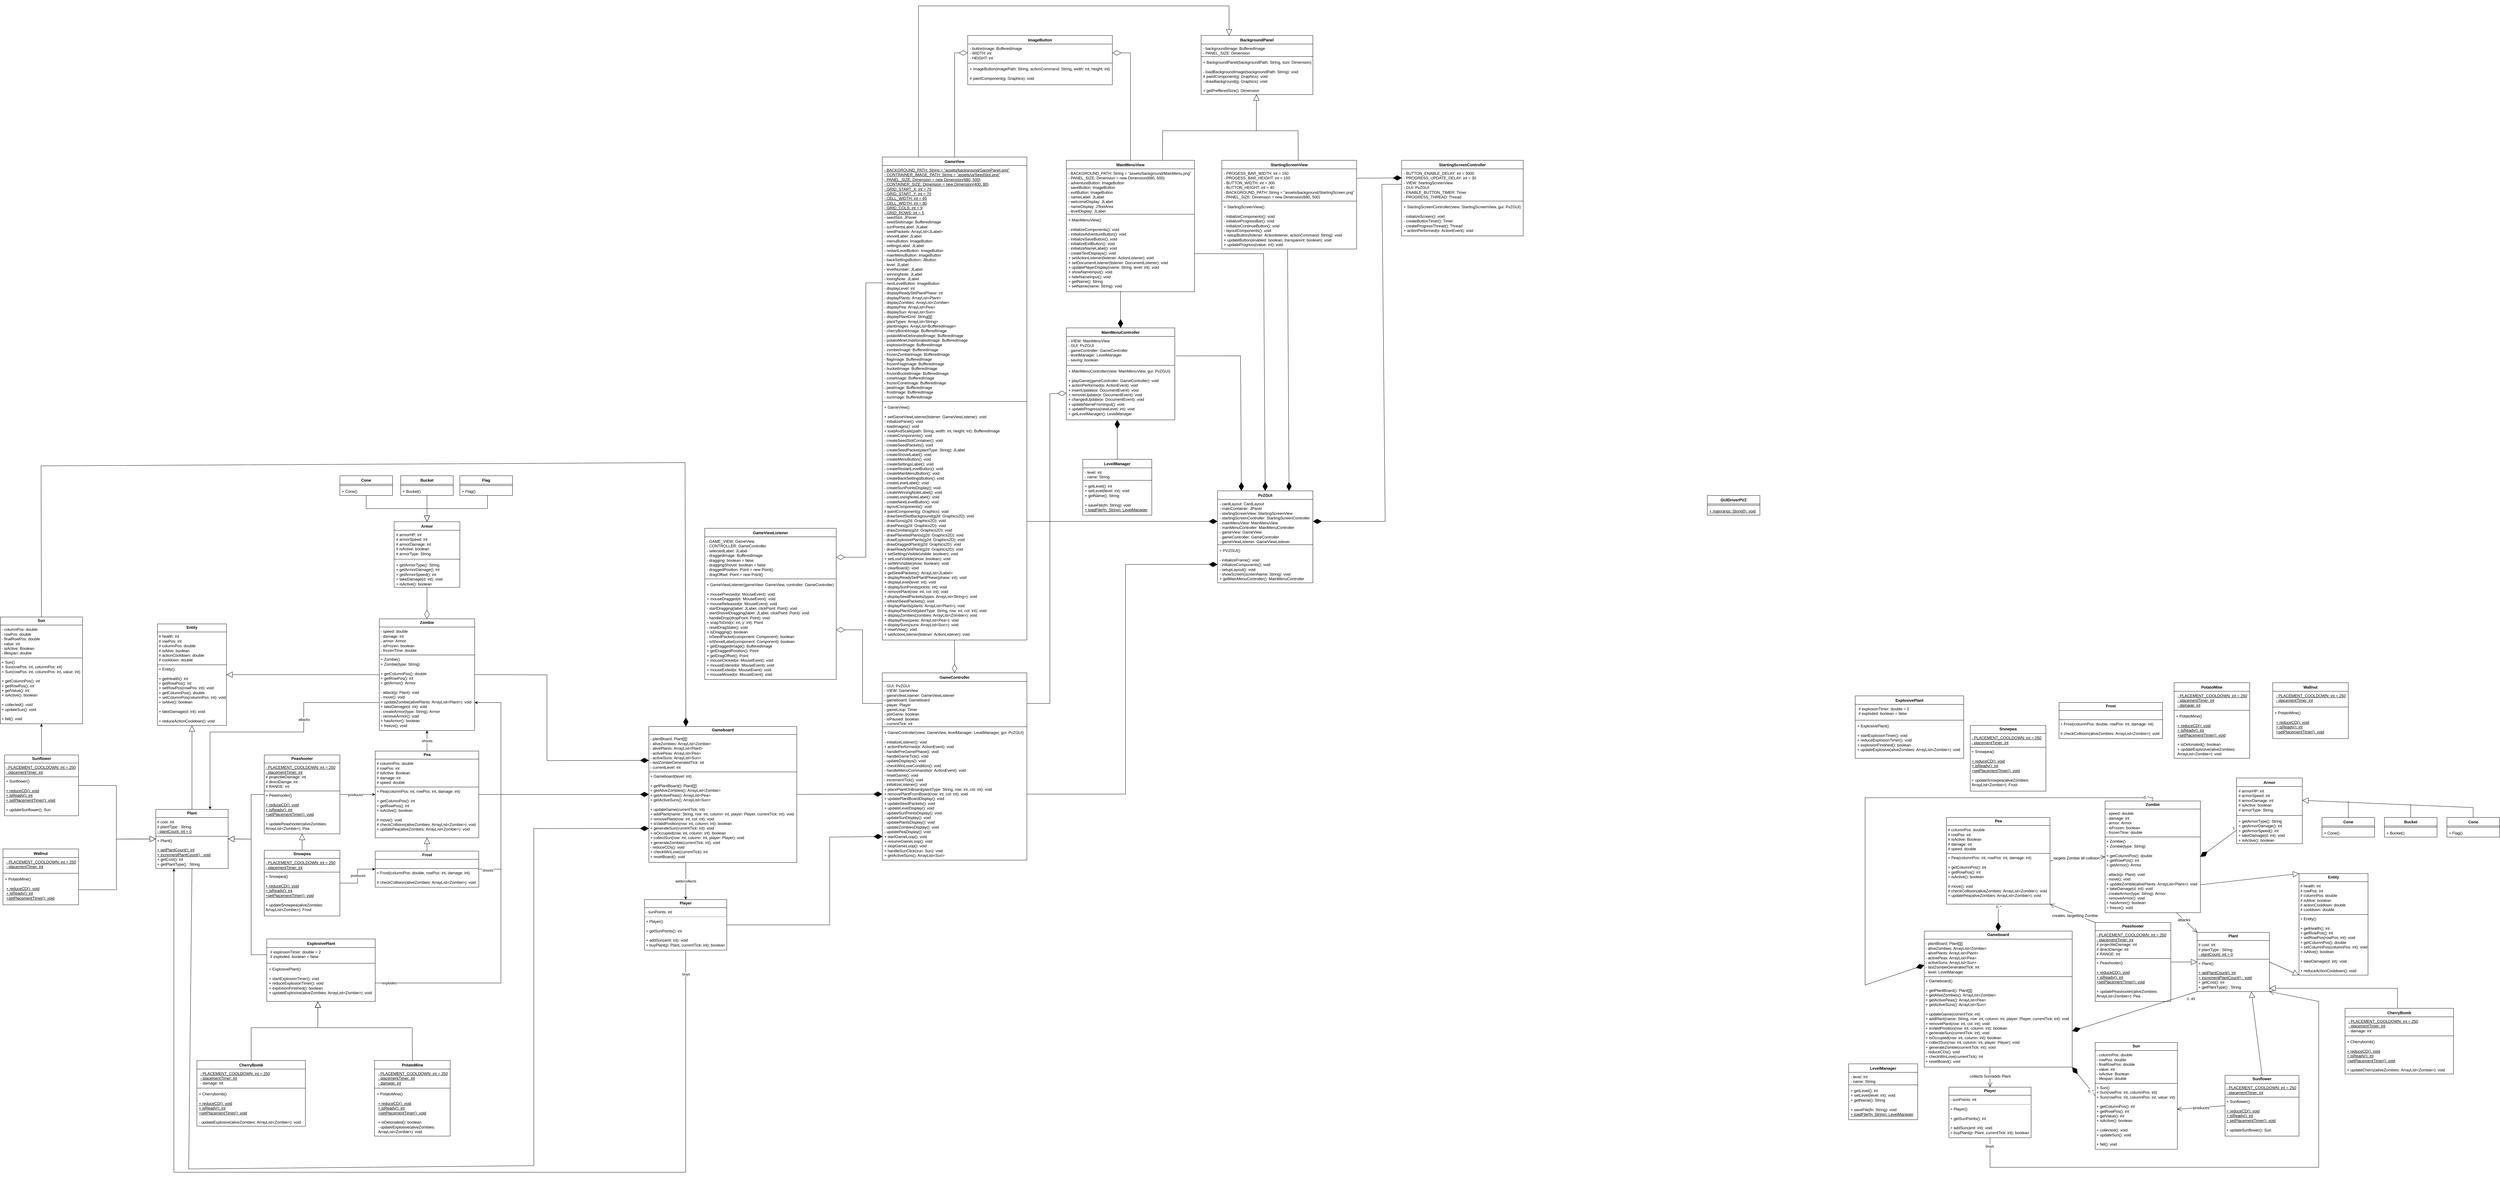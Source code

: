 <mxfile version="28.0.7">
  <diagram name="Page-1" id="GPC6U0_i0DCwLjvrMTU9">
    <mxGraphModel dx="9368" dy="7480" grid="1" gridSize="10" guides="1" tooltips="1" connect="1" arrows="1" fold="1" page="1" pageScale="1" pageWidth="827" pageHeight="1169" math="0" shadow="0" adaptiveColors="simple">
      <root>
        <mxCell id="0" />
        <mxCell id="1" parent="0" />
        <mxCell id="RT9L0fb6khLPtR9ug8gb-61" style="edgeStyle=orthogonalEdgeStyle;rounded=0;orthogonalLoop=1;jettySize=auto;html=1;entryX=0.75;entryY=0;entryDx=0;entryDy=0;exitX=0;exitY=0.75;exitDx=0;exitDy=0;" edge="1" parent="1" source="ltTBk6ZlmcBpMzxAJ-U_-1" target="ltTBk6ZlmcBpMzxAJ-U_-2">
          <mxGeometry relative="1" as="geometry">
            <Array as="points">
              <mxPoint x="-1320" y="-880" />
              <mxPoint x="-1320" y="-790" />
              <mxPoint x="-1605" y="-790" />
            </Array>
          </mxGeometry>
        </mxCell>
        <mxCell id="RT9L0fb6khLPtR9ug8gb-62" value="attacks" style="edgeLabel;html=1;align=center;verticalAlign=middle;resizable=0;points=[];" vertex="1" connectable="0" parent="RT9L0fb6khLPtR9ug8gb-61">
          <mxGeometry x="-0.33" y="1" relative="1" as="geometry">
            <mxPoint as="offset" />
          </mxGeometry>
        </mxCell>
        <mxCell id="ltTBk6ZlmcBpMzxAJ-U_-1" value="&lt;p style=&quot;margin:0px;margin-top:4px;text-align:center;&quot;&gt;&lt;b&gt;Zombie&lt;/b&gt;&lt;/p&gt;&lt;hr size=&quot;1&quot; style=&quot;border-style:solid;&quot;&gt;&lt;p style=&quot;margin:0px;margin-left:4px;&quot;&gt;- speed: double&lt;span style=&quot;white-space: pre;&quot;&gt;&#x9;&lt;/span&gt;&lt;/p&gt;&lt;p style=&quot;margin:0px;margin-left:4px;&quot;&gt;- damage: int&lt;/p&gt;&lt;p style=&quot;margin:0px;margin-left:4px;&quot;&gt;- armor: Armor&lt;/p&gt;&lt;p style=&quot;margin:0px;margin-left:4px;&quot;&gt;- isFrozen: boolean&lt;/p&gt;&lt;p style=&quot;margin:0px;margin-left:4px;&quot;&gt;- frozenTime: double&lt;/p&gt;&lt;hr size=&quot;1&quot; style=&quot;border-style:solid;&quot;&gt;&lt;p style=&quot;margin:0px;margin-left:4px;&quot;&gt;+ Zombie()&lt;/p&gt;&lt;p style=&quot;margin:0px;margin-left:4px;&quot;&gt;+ Zombie(type: String)&lt;/p&gt;&lt;p style=&quot;margin: 0px 0px 0px 4px;&quot;&gt;&lt;br&gt;&lt;/p&gt;&lt;p style=&quot;margin: 0px 0px 0px 4px;&quot;&gt;+ getColumnPos(): double&lt;/p&gt;&lt;p style=&quot;margin: 0px 0px 0px 4px;&quot;&gt;+ getRowPos(): int&lt;/p&gt;&lt;p style=&quot;margin: 0px 0px 0px 4px;&quot;&gt;+ getArmor(): Armor&lt;/p&gt;&lt;p style=&quot;margin: 0px 0px 0px 4px;&quot;&gt;&lt;span style=&quot;background-color: transparent; color: light-dark(rgb(0, 0, 0), rgb(255, 255, 255));&quot;&gt;&lt;br&gt;&lt;/span&gt;&lt;/p&gt;&lt;p style=&quot;margin: 0px 0px 0px 4px;&quot;&gt;&lt;span style=&quot;background-color: transparent; color: light-dark(rgb(0, 0, 0), rgb(255, 255, 255));&quot;&gt;-&lt;/span&gt;&lt;span style=&quot;background-color: transparent; color: light-dark(rgb(0, 0, 0), rgb(255, 255, 255));&quot;&gt;&amp;nbsp;attack(p: Plant): void&lt;/span&gt;&lt;/p&gt;&lt;p style=&quot;margin: 0px 0px 0px 4px;&quot;&gt;- move(): void&lt;/p&gt;&lt;p style=&quot;margin: 0px 0px 0px 4px;&quot;&gt;+ updateZombie(alivePlants: ArrayList&amp;lt;Plant&amp;gt;): void&lt;/p&gt;&lt;p style=&quot;margin: 0px 0px 0px 4px;&quot;&gt;+ takeDamage(d: int): void&lt;/p&gt;&lt;p style=&quot;margin: 0px 0px 0px 4px;&quot;&gt;- createArmor(type: String): Armor&lt;/p&gt;&lt;p style=&quot;margin: 0px 0px 0px 4px;&quot;&gt;- removeArmor(): void&lt;/p&gt;&lt;p style=&quot;margin: 0px 0px 0px 4px;&quot;&gt;+ hasArmor(): boolean&lt;/p&gt;&lt;p style=&quot;margin: 0px 0px 0px 4px;&quot;&gt;+ freeze(): void&amp;nbsp;&lt;/p&gt;" style="verticalAlign=top;align=left;overflow=fill;html=1;whiteSpace=wrap;" parent="1" vertex="1">
          <mxGeometry x="-1090" y="-1134.5" width="290" height="340" as="geometry" />
        </mxCell>
        <mxCell id="ltTBk6ZlmcBpMzxAJ-U_-2" value="&lt;p style=&quot;margin:0px;margin-top:4px;text-align:center;&quot;&gt;&lt;b&gt;Plant&lt;/b&gt;&lt;/p&gt;&lt;hr size=&quot;1&quot; style=&quot;border-style:solid;&quot;&gt;&lt;p style=&quot;margin:0px;margin-left:4px;&quot;&gt;# cost: int&lt;/p&gt;&lt;p style=&quot;margin:0px;margin-left:4px;&quot;&gt;# plantType : String&lt;/p&gt;&lt;p style=&quot;margin:0px;margin-left:4px;&quot;&gt;&lt;u&gt;- plantCount: int = 0&lt;/u&gt;&lt;/p&gt;&lt;hr size=&quot;1&quot; style=&quot;border-style:solid;&quot;&gt;&lt;p style=&quot;margin:0px;margin-left:4px;&quot;&gt;+ Plant()&lt;/p&gt;&lt;p style=&quot;margin:0px;margin-left:4px;&quot;&gt;&lt;br&gt;&lt;/p&gt;&lt;p style=&quot;margin:0px;margin-left:4px;&quot;&gt;&lt;u&gt;+ getPlantCount(): int&lt;/u&gt;&lt;/p&gt;&lt;p style=&quot;margin:0px;margin-left:4px;&quot;&gt;&lt;u&gt;+ incrementPlantCount() : void&lt;/u&gt;&lt;/p&gt;&lt;p style=&quot;margin:0px;margin-left:4px;&quot;&gt;+ getCost(): int&lt;/p&gt;&lt;p style=&quot;margin: 0px 0px 0px 4px;&quot;&gt;+ getPlantType() : String&lt;/p&gt;&lt;p style=&quot;margin: 0px 0px 0px 4px;&quot;&gt;&lt;span style=&quot;background-color: transparent; color: light-dark(rgb(0, 0, 0), rgb(255, 255, 255));&quot;&gt;&lt;br&gt;&lt;/span&gt;&lt;/p&gt;&lt;p style=&quot;margin: 0px 0px 0px 4px;&quot;&gt;&lt;span style=&quot;background-color: transparent; color: light-dark(rgb(0, 0, 0), rgb(255, 255, 255));&quot;&gt;&lt;br&gt;&lt;/span&gt;&lt;/p&gt;&lt;p style=&quot;margin: 0px 0px 0px 4px;&quot;&gt;&lt;span style=&quot;background-color: transparent; color: light-dark(rgb(0, 0, 0), rgb(255, 255, 255));&quot;&gt;&lt;br&gt;&lt;/span&gt;&lt;/p&gt;" style="verticalAlign=top;align=left;overflow=fill;html=1;whiteSpace=wrap;" parent="1" vertex="1">
          <mxGeometry x="-1770" y="-554.5" width="220" height="180" as="geometry" />
        </mxCell>
        <mxCell id="RT9L0fb6khLPtR9ug8gb-51" style="edgeStyle=orthogonalEdgeStyle;rounded=0;orthogonalLoop=1;jettySize=auto;html=1;entryX=0.5;entryY=1;entryDx=0;entryDy=0;" edge="1" parent="1" source="ltTBk6ZlmcBpMzxAJ-U_-3" target="ltTBk6ZlmcBpMzxAJ-U_-8">
          <mxGeometry relative="1" as="geometry" />
        </mxCell>
        <mxCell id="ltTBk6ZlmcBpMzxAJ-U_-3" value="&lt;p style=&quot;margin:0px;margin-top:4px;text-align:center;&quot;&gt;&lt;b&gt;Sunflower&lt;/b&gt;&lt;/p&gt;&lt;hr size=&quot;1&quot; style=&quot;border-style:solid;&quot;&gt;&lt;p style=&quot;margin:0px;margin-left:4px;&quot;&gt;&lt;u style=&quot;background-color: transparent; color: light-dark(rgb(0, 0, 0), rgb(255, 255, 255));&quot;&gt;- PLACEMENT_COOLDOWN: int = 250&lt;/u&gt;&lt;/p&gt;&lt;p style=&quot;margin: 0px 0px 0px 4px;&quot;&gt;&lt;u&gt;- placementTimer: int&lt;/u&gt;&lt;/p&gt;&lt;hr size=&quot;1&quot; style=&quot;border-style:solid;&quot;&gt;&lt;p style=&quot;margin:0px;margin-left:4px;&quot;&gt;+ Sunflower()&lt;/p&gt;&lt;p style=&quot;margin:0px;margin-left:4px;&quot;&gt;&lt;u style=&quot;background-color: transparent; color: light-dark(rgb(0, 0, 0), rgb(255, 255, 255));&quot;&gt;&lt;br&gt;&lt;/u&gt;&lt;/p&gt;&lt;p style=&quot;margin:0px;margin-left:4px;&quot;&gt;&lt;u style=&quot;background-color: transparent; color: light-dark(rgb(0, 0, 0), rgb(255, 255, 255));&quot;&gt;+ reduceCD(): void&lt;/u&gt;&lt;/p&gt;&lt;p style=&quot;margin:0px;margin-left:4px;&quot;&gt;&lt;u style=&quot;background-color: transparent; color: light-dark(rgb(0, 0, 0), rgb(255, 255, 255));&quot;&gt;+ isReady(): int&lt;/u&gt;&lt;/p&gt;&lt;p style=&quot;margin:0px;margin-left:4px;&quot;&gt;&lt;u style=&quot;background-color: transparent; color: light-dark(rgb(0, 0, 0), rgb(255, 255, 255));&quot;&gt;+ setPlacementTimer(): void&lt;/u&gt;&lt;/p&gt;&lt;p style=&quot;margin:0px;margin-left:4px;&quot;&gt;&lt;br&gt;&lt;/p&gt;&lt;p style=&quot;margin:0px;margin-left:4px;&quot;&gt;+ updateSunflower(): Sun&lt;/p&gt;&lt;p style=&quot;margin:0px;margin-left:4px;&quot;&gt;&lt;br&gt;&lt;/p&gt;&lt;p style=&quot;margin:0px;margin-left:4px;&quot;&gt;&lt;br&gt;&lt;/p&gt;" style="verticalAlign=top;align=left;overflow=fill;html=1;whiteSpace=wrap;" parent="1" vertex="1">
          <mxGeometry x="-2230" y="-720" width="225" height="185" as="geometry" />
        </mxCell>
        <mxCell id="ltTBk6ZlmcBpMzxAJ-U_-4" value="&lt;p style=&quot;margin:0px;margin-top:4px;text-align:center;&quot;&gt;&lt;b&gt;Entity&lt;/b&gt;&lt;/p&gt;&lt;hr size=&quot;1&quot; style=&quot;border-style:solid;&quot;&gt;&lt;p style=&quot;margin:0px;margin-left:4px;&quot;&gt;# health: int&lt;/p&gt;&lt;p style=&quot;margin:0px;margin-left:4px;&quot;&gt;# rowPos: int&lt;/p&gt;&lt;p style=&quot;margin:0px;margin-left:4px;&quot;&gt;# columnPos: double&lt;/p&gt;&lt;p style=&quot;margin:0px;margin-left:4px;&quot;&gt;# isAlive: boolean&lt;/p&gt;&lt;p style=&quot;margin:0px;margin-left:4px;&quot;&gt;# actionCooldown: double&lt;/p&gt;&lt;p style=&quot;margin:0px;margin-left:4px;&quot;&gt;# cooldown: double&lt;/p&gt;&lt;hr size=&quot;1&quot; style=&quot;border-style:solid;&quot;&gt;&lt;p style=&quot;margin:0px;margin-left:4px;&quot;&gt;+ Entity()&lt;/p&gt;&lt;p style=&quot;margin:0px;margin-left:4px;&quot;&gt;&lt;br&gt;&lt;/p&gt;&lt;p style=&quot;margin: 0px 0px 0px 4px;&quot;&gt;+ getHealth(): int&lt;/p&gt;&lt;p style=&quot;margin: 0px 0px 0px 4px;&quot;&gt;+ getRowPos(): int&lt;/p&gt;&lt;p style=&quot;margin: 0px 0px 0px 4px;&quot;&gt;+ setRowPos(rowPos: int): void&lt;/p&gt;&lt;p style=&quot;margin: 0px 0px 0px 4px;&quot;&gt;+ getColumnPos(): double&lt;/p&gt;&lt;p style=&quot;margin: 0px 0px 0px 4px;&quot;&gt;+ setColumnPos(columnPos: int): void&lt;/p&gt;&lt;p style=&quot;margin: 0px 0px 0px 4px;&quot;&gt;+ isAlive(): boolean&lt;/p&gt;&lt;p style=&quot;margin: 0px 0px 0px 4px;&quot;&gt;&lt;br&gt;&lt;/p&gt;&lt;p style=&quot;margin:0px;margin-left:4px;&quot;&gt;+ takeDamage(d: int): void&lt;/p&gt;&lt;p style=&quot;margin:0px;margin-left:4px;&quot;&gt;&lt;br&gt;&lt;/p&gt;&lt;p style=&quot;margin:0px;margin-left:4px;&quot;&gt;+ reduceActionCooldown(): void&lt;/p&gt;&lt;p style=&quot;margin:0px;margin-left:4px;&quot;&gt;&lt;br&gt;&lt;/p&gt;" style="verticalAlign=top;align=left;overflow=fill;html=1;whiteSpace=wrap;" parent="1" vertex="1">
          <mxGeometry x="-1765" y="-1119" width="210" height="309" as="geometry" />
        </mxCell>
        <mxCell id="RT9L0fb6khLPtR9ug8gb-31" style="edgeStyle=orthogonalEdgeStyle;rounded=0;orthogonalLoop=1;jettySize=auto;html=1;entryX=0;entryY=0.5;entryDx=0;entryDy=0;" edge="1" parent="1" source="ltTBk6ZlmcBpMzxAJ-U_-5" target="ltTBk6ZlmcBpMzxAJ-U_-9">
          <mxGeometry relative="1" as="geometry" />
        </mxCell>
        <mxCell id="RT9L0fb6khLPtR9ug8gb-34" value="produces" style="edgeLabel;html=1;align=center;verticalAlign=middle;resizable=0;points=[];" vertex="1" connectable="0" parent="RT9L0fb6khLPtR9ug8gb-31">
          <mxGeometry x="-0.132" y="-1" relative="1" as="geometry">
            <mxPoint as="offset" />
          </mxGeometry>
        </mxCell>
        <mxCell id="ltTBk6ZlmcBpMzxAJ-U_-5" value="&lt;p style=&quot;margin:0px;margin-top:4px;text-align:center;&quot;&gt;&lt;b&gt;Peashooter&lt;/b&gt;&lt;/p&gt;&lt;hr size=&quot;1&quot; style=&quot;border-style:solid;&quot;&gt;&lt;p style=&quot;margin: 0px 0px 0px 4px;&quot;&gt;&lt;u&gt;- PLACEMENT_COOLDOWN: int = 250&lt;/u&gt;&lt;/p&gt;&lt;p style=&quot;margin: 0px 0px 0px 4px;&quot;&gt;&lt;u&gt;- placementTimer: int&lt;/u&gt;&lt;/p&gt;&lt;p style=&quot;margin:0px;margin-left:4px;&quot;&gt;&lt;span style=&quot;background-color: transparent; color: light-dark(rgb(0, 0, 0), rgb(255, 255, 255));&quot;&gt;# projectileDamage: int&lt;/span&gt;&lt;/p&gt;&lt;p style=&quot;margin:0px;margin-left:4px;&quot;&gt;# directDamge: int&lt;/p&gt;&lt;p style=&quot;margin:0px;margin-left:4px;&quot;&gt;# RANGE: int&lt;/p&gt;&lt;hr size=&quot;1&quot; style=&quot;border-style:solid;&quot;&gt;&lt;p style=&quot;margin:0px;margin-left:4px;&quot;&gt;+ Peashooter()&lt;/p&gt;&lt;p style=&quot;margin:0px;margin-left:4px;&quot;&gt;&lt;br&gt;&lt;/p&gt;&lt;p style=&quot;margin: 0px 0px 0px 4px;&quot;&gt;&lt;u style=&quot;background-color: transparent; color: light-dark(rgb(0, 0, 0), rgb(255, 255, 255));&quot;&gt;+ reduceCD(): void&lt;/u&gt;&lt;/p&gt;&lt;p style=&quot;margin: 0px 0px 0px 4px;&quot;&gt;&lt;u style=&quot;background-color: transparent; color: light-dark(rgb(0, 0, 0), rgb(255, 255, 255));&quot;&gt;+ isReady(): int&lt;/u&gt;&lt;/p&gt;&lt;p style=&quot;margin: 0px 0px 0px 4px;&quot;&gt;&lt;u style=&quot;background-color: transparent; color: light-dark(rgb(0, 0, 0), rgb(255, 255, 255));&quot;&gt;+setPlacementTimer(): void&lt;/u&gt;&lt;/p&gt;&lt;p style=&quot;margin: 0px 0px 0px 4px;&quot;&gt;&lt;span style=&quot;background-color: transparent; color: light-dark(rgb(0, 0, 0), rgb(255, 255, 255));&quot;&gt;&lt;br&gt;&lt;/span&gt;&lt;/p&gt;&lt;p style=&quot;margin: 0px 0px 0px 4px;&quot;&gt;+ updatePeashooter(aliveZombies: ArrayList&amp;lt;Zombie&amp;gt;): Pea&lt;/p&gt;" style="verticalAlign=top;align=left;overflow=fill;html=1;whiteSpace=wrap;" parent="1" vertex="1">
          <mxGeometry x="-1440" y="-720" width="230" height="240" as="geometry" />
        </mxCell>
        <mxCell id="RT9L0fb6khLPtR9ug8gb-59" style="edgeStyle=orthogonalEdgeStyle;rounded=0;orthogonalLoop=1;jettySize=auto;html=1;entryX=0.25;entryY=1;entryDx=0;entryDy=0;" edge="1" parent="1" source="ltTBk6ZlmcBpMzxAJ-U_-6" target="ltTBk6ZlmcBpMzxAJ-U_-2">
          <mxGeometry relative="1" as="geometry">
            <Array as="points">
              <mxPoint x="-158" y="550" />
              <mxPoint x="-1715" y="550" />
            </Array>
          </mxGeometry>
        </mxCell>
        <mxCell id="RT9L0fb6khLPtR9ug8gb-60" value="buys" style="edgeLabel;html=1;align=center;verticalAlign=middle;resizable=0;points=[];" vertex="1" connectable="0" parent="RT9L0fb6khLPtR9ug8gb-59">
          <mxGeometry x="-0.954" y="1" relative="1" as="geometry">
            <mxPoint as="offset" />
          </mxGeometry>
        </mxCell>
        <mxCell id="ltTBk6ZlmcBpMzxAJ-U_-6" value="&lt;p style=&quot;margin:0px;margin-top:4px;text-align:center;&quot;&gt;&lt;b&gt;Player&lt;/b&gt;&lt;/p&gt;&lt;hr size=&quot;1&quot; style=&quot;border-style:solid;&quot;&gt;&lt;p style=&quot;margin:0px;margin-left:4px;&quot;&gt;&lt;span style=&quot;background-color: transparent; color: light-dark(rgb(0, 0, 0), rgb(255, 255, 255));&quot;&gt;- sunPoints: int&lt;/span&gt;&lt;/p&gt;&lt;hr&gt;&lt;p style=&quot;margin:0px;margin-left:4px;&quot;&gt;+ Player()&lt;/p&gt;&lt;p style=&quot;margin:0px;margin-left:4px;&quot;&gt;&lt;br&gt;&lt;/p&gt;&lt;p style=&quot;margin:0px;margin-left:4px;&quot;&gt;+ getSunPoints(): int&lt;/p&gt;&lt;p style=&quot;margin:0px;margin-left:4px;&quot;&gt;&lt;br&gt;&lt;/p&gt;&lt;p style=&quot;margin:0px;margin-left:4px;&quot;&gt;+ addSun(amt: int): void&lt;/p&gt;&lt;p style=&quot;margin:0px;margin-left:4px;&quot;&gt;+ buyPlant(p: Plant, currentTick: int): boolean&lt;/p&gt;&lt;p style=&quot;margin:0px;margin-left:4px;&quot;&gt;&lt;br&gt;&lt;/p&gt;" style="verticalAlign=top;align=left;overflow=fill;html=1;whiteSpace=wrap;" parent="1" vertex="1">
          <mxGeometry x="-283" y="-280" width="250" height="154" as="geometry" />
        </mxCell>
        <mxCell id="RT9L0fb6khLPtR9ug8gb-54" value="adds/collects" style="edgeStyle=orthogonalEdgeStyle;rounded=0;orthogonalLoop=1;jettySize=auto;html=1;exitX=0.25;exitY=1;exitDx=0;exitDy=0;" edge="1" parent="1" source="ltTBk6ZlmcBpMzxAJ-U_-7" target="ltTBk6ZlmcBpMzxAJ-U_-6">
          <mxGeometry relative="1" as="geometry" />
        </mxCell>
        <mxCell id="ltTBk6ZlmcBpMzxAJ-U_-7" value="&lt;p style=&quot;margin:0px;margin-top:4px;text-align:center;&quot;&gt;&lt;b&gt;Gameboard&lt;/b&gt;&lt;/p&gt;&lt;hr size=&quot;1&quot; style=&quot;border-style:solid;&quot;&gt;&lt;p style=&quot;margin:0px;margin-left:4px;&quot;&gt;&lt;span style=&quot;background-color: transparent; color: light-dark(rgb(0, 0, 0), rgb(255, 255, 255));&quot;&gt;- plantBoard: Plant[][]&lt;/span&gt;&lt;/p&gt;&lt;p style=&quot;margin:0px;margin-left:4px;&quot;&gt;- aliveZombies: ArrayList&amp;lt;Zombie&amp;gt;&lt;/p&gt;&lt;p style=&quot;margin:0px;margin-left:4px;&quot;&gt;- alivePlants: ArrayList&amp;lt;Plant&amp;gt;&lt;/p&gt;&lt;p style=&quot;margin:0px;margin-left:4px;&quot;&gt;- activePeas: ArrayList&amp;lt;Pea&amp;gt;&lt;/p&gt;&lt;p style=&quot;margin:0px;margin-left:4px;&quot;&gt;- activeSuns: ArrayList&amp;lt;Sun&amp;gt;&lt;/p&gt;&lt;p style=&quot;margin:0px;margin-left:4px;&quot;&gt;- lastZombieGeneratedTick: int&lt;/p&gt;&lt;p style=&quot;margin:0px;margin-left:4px;&quot;&gt;- currentLevel: int&lt;/p&gt;&lt;hr size=&quot;1&quot; style=&quot;border-style:solid;&quot;&gt;&lt;p style=&quot;margin:0px;margin-left:4px;&quot;&gt;+ Gameboard(level: int)&lt;/p&gt;&lt;p style=&quot;margin:0px;margin-left:4px;&quot;&gt;&lt;br&gt;&lt;/p&gt;&lt;p style=&quot;margin:0px;margin-left:4px;&quot;&gt;+ getPlantBoard(): Plant[][]&lt;/p&gt;&lt;p style=&quot;margin:0px;margin-left:4px;&quot;&gt;+ getAliveZombies(): ArrayList&amp;lt;Zombie&amp;gt;&lt;/p&gt;&lt;p style=&quot;margin:0px;margin-left:4px;&quot;&gt;+ getActivePeas(): ArrayList&amp;lt;Pea&amp;gt;&lt;/p&gt;&lt;p style=&quot;margin:0px;margin-left:4px;&quot;&gt;+ getActiveSuns(): ArrayList&amp;lt;Sun&amp;gt;&lt;/p&gt;&lt;p style=&quot;margin:0px;margin-left:4px;&quot;&gt;&lt;br&gt;&lt;/p&gt;&lt;p style=&quot;margin:0px;margin-left:4px;&quot;&gt;&lt;span style=&quot;white-space-collapse: preserve;&quot;&gt;+ updateGame(currentTick: int)&lt;/span&gt;&lt;/p&gt;&lt;p style=&quot;margin:0px;margin-left:4px;&quot;&gt;&lt;span style=&quot;white-space-collapse: preserve;&quot;&gt;+ addPlant(name: String, row: int, column: int, player: Player, currentTick: int): void&lt;/span&gt;&lt;span style=&quot;white-space-collapse: preserve;&quot;&gt;&lt;/span&gt;&lt;/p&gt;&lt;p style=&quot;margin:0px;margin-left:4px;&quot;&gt;&lt;span style=&quot;white-space-collapse: preserve;&quot;&gt;+ removePlant(row: int, col: int): void&lt;/span&gt;&lt;/p&gt;&lt;p style=&quot;margin:0px;margin-left:4px;&quot;&gt;&lt;span style=&quot;white-space-collapse: preserve;&quot;&gt;+ isValidPosition(row: int, column: int): boolean&lt;/span&gt;&lt;/p&gt;&lt;p style=&quot;margin:0px;margin-left:4px;&quot;&gt;+ generateSun(currentTick: int): void&lt;/p&gt;&lt;p style=&quot;margin:0px;margin-left:4px;&quot;&gt;+ isOccupied(row: int, column: int): boolean&lt;/p&gt;&lt;p style=&quot;margin:0px;margin-left:4px;&quot;&gt;+ collectSun(row: int, column: int, player: Player): void&lt;/p&gt;&lt;p style=&quot;margin:0px;margin-left:4px;&quot;&gt;+ generateZombie(currentTick: int): void&lt;/p&gt;&lt;p style=&quot;margin:0px;margin-left:4px;&quot;&gt;- reduceCDs(): void&lt;/p&gt;&lt;p style=&quot;margin:0px;margin-left:4px;&quot;&gt;+ checkWinLose(currentTick): int&lt;/p&gt;&lt;p style=&quot;margin:0px;margin-left:4px;&quot;&gt;+ resetBoard(): void&lt;/p&gt;" style="verticalAlign=top;align=left;overflow=fill;html=1;whiteSpace=wrap;" parent="1" vertex="1">
          <mxGeometry x="-270" y="-807" width="450" height="414" as="geometry" />
        </mxCell>
        <mxCell id="ltTBk6ZlmcBpMzxAJ-U_-8" value="&lt;p style=&quot;margin:0px;margin-top:4px;text-align:center;&quot;&gt;&lt;b&gt;Sun&lt;/b&gt;&lt;/p&gt;&lt;hr size=&quot;1&quot; style=&quot;border-style:solid;&quot;&gt;&lt;p style=&quot;margin:0px;margin-left:4px;&quot;&gt;- columnPos: double&lt;/p&gt;&lt;p style=&quot;margin:0px;margin-left:4px;&quot;&gt;- rowPos: double&lt;/p&gt;&lt;p style=&quot;margin:0px;margin-left:4px;&quot;&gt;- finalRowPos: double&lt;/p&gt;&lt;p style=&quot;margin:0px;margin-left:4px;&quot;&gt;- value: int&lt;/p&gt;&lt;p style=&quot;margin:0px;margin-left:4px;&quot;&gt;- isActive: Boolean&lt;/p&gt;&lt;p style=&quot;margin:0px;margin-left:4px;&quot;&gt;- lifespan: double&lt;/p&gt;&lt;hr size=&quot;1&quot; style=&quot;border-style:solid;&quot;&gt;&lt;p style=&quot;margin:0px;margin-left:4px;&quot;&gt;+ Sun()&lt;/p&gt;&lt;p style=&quot;margin:0px;margin-left:4px;&quot;&gt;+ Sun(rowPos: int, columnPos: int)&lt;/p&gt;&lt;p style=&quot;margin:0px;margin-left:4px;&quot;&gt;+ Sun(&lt;span style=&quot;background-color: transparent; color: light-dark(rgb(0, 0, 0), rgb(255, 255, 255));&quot;&gt;rowPos: int, columnPos: int, value: int)&lt;/span&gt;&lt;/p&gt;&lt;p style=&quot;margin:0px;margin-left:4px;&quot;&gt;&lt;br&gt;&lt;/p&gt;&lt;p style=&quot;margin:0px;margin-left:4px;&quot;&gt;+ getColumnPos(): int&lt;/p&gt;&lt;p style=&quot;margin:0px;margin-left:4px;&quot;&gt;+ getRowPos(): int&lt;/p&gt;&lt;p style=&quot;margin:0px;margin-left:4px;&quot;&gt;+ getValue(): int&lt;/p&gt;&lt;p style=&quot;margin:0px;margin-left:4px;&quot;&gt;+ isActive(): boolean&lt;/p&gt;&lt;p style=&quot;margin:0px;margin-left:4px;&quot;&gt;&lt;br&gt;&lt;/p&gt;&lt;p style=&quot;margin:0px;margin-left:4px;&quot;&gt;+ collected(): void&lt;/p&gt;&lt;p style=&quot;margin:0px;margin-left:4px;&quot;&gt;+ updateSun(): void&lt;/p&gt;&lt;p style=&quot;margin:0px;margin-left:4px;&quot;&gt;&lt;br&gt;&lt;/p&gt;&lt;p style=&quot;margin:0px;margin-left:4px;&quot;&gt;+ fall(): void&lt;/p&gt;" style="verticalAlign=top;align=left;overflow=fill;html=1;whiteSpace=wrap;" parent="1" vertex="1">
          <mxGeometry x="-2243" y="-1140" width="250" height="325" as="geometry" />
        </mxCell>
        <mxCell id="RT9L0fb6khLPtR9ug8gb-30" style="edgeStyle=orthogonalEdgeStyle;rounded=0;orthogonalLoop=1;jettySize=auto;html=1;entryX=0.5;entryY=1;entryDx=0;entryDy=0;" edge="1" parent="1" source="ltTBk6ZlmcBpMzxAJ-U_-9" target="ltTBk6ZlmcBpMzxAJ-U_-1">
          <mxGeometry relative="1" as="geometry" />
        </mxCell>
        <mxCell id="RT9L0fb6khLPtR9ug8gb-33" value="shoots" style="edgeLabel;html=1;align=center;verticalAlign=middle;resizable=0;points=[];" vertex="1" connectable="0" parent="RT9L0fb6khLPtR9ug8gb-30">
          <mxGeometry x="-0.01" relative="1" as="geometry">
            <mxPoint as="offset" />
          </mxGeometry>
        </mxCell>
        <mxCell id="ltTBk6ZlmcBpMzxAJ-U_-9" value="&lt;p style=&quot;margin:0px;margin-top:4px;text-align:center;&quot;&gt;&lt;b&gt;Pea&lt;/b&gt;&lt;/p&gt;&lt;hr size=&quot;1&quot; style=&quot;border-style:solid;&quot;&gt;&lt;p style=&quot;margin:0px;margin-left:4px;&quot;&gt;# columnPos: double&lt;/p&gt;&lt;p style=&quot;margin:0px;margin-left:4px;&quot;&gt;# rowPos: int&lt;/p&gt;&lt;p style=&quot;margin:0px;margin-left:4px;&quot;&gt;# isActive: Boolean&lt;/p&gt;&lt;p style=&quot;margin:0px;margin-left:4px;&quot;&gt;# damage: int&lt;/p&gt;&lt;p style=&quot;margin:0px;margin-left:4px;&quot;&gt;# speed: double&lt;/p&gt;&lt;hr size=&quot;1&quot; style=&quot;border-style:solid;&quot;&gt;&lt;p style=&quot;margin:0px;margin-left:4px;&quot;&gt;+ Pea(columnPos: int, rowPos: int, damage: int)&lt;/p&gt;&lt;p style=&quot;margin:0px;margin-left:4px;&quot;&gt;&lt;br&gt;&lt;/p&gt;&lt;p style=&quot;margin:0px;margin-left:4px;&quot;&gt;+ getColumnPos(): int&lt;/p&gt;&lt;p style=&quot;margin:0px;margin-left:4px;&quot;&gt;+ getRowPos(): int&lt;/p&gt;&lt;p style=&quot;margin:0px;margin-left:4px;&quot;&gt;+ isActive(): boolean&lt;/p&gt;&lt;p style=&quot;margin:0px;margin-left:4px;&quot;&gt;&lt;br&gt;&lt;/p&gt;&lt;p style=&quot;margin: 0px 0px 0px 4px;&quot;&gt;# move(): void&lt;/p&gt;&lt;p style=&quot;margin: 0px 0px 0px 4px;&quot;&gt;# checkCollision(&lt;span style=&quot;background-color: transparent; color: light-dark(rgb(0, 0, 0), rgb(255, 255, 255));&quot;&gt;aliveZombies: ArrayList&amp;lt;Zombie&amp;gt;&lt;/span&gt;&lt;span style=&quot;background-color: transparent; color: light-dark(rgb(0, 0, 0), rgb(255, 255, 255));&quot;&gt;): void&lt;/span&gt;&lt;/p&gt;&lt;p style=&quot;margin:0px;margin-left:4px;&quot;&gt;+ updatePea(aliveZombies: ArrayList&amp;lt;Zombie&amp;gt;): void&lt;/p&gt;" style="verticalAlign=top;align=left;overflow=fill;html=1;whiteSpace=wrap;" parent="1" vertex="1">
          <mxGeometry x="-1102.5" y="-732" width="315" height="264" as="geometry" />
        </mxCell>
        <mxCell id="mnH9uG9zYAjGH0RCFgQs-46" value="CherryBomb" style="swimlane;fontStyle=1;align=center;verticalAlign=top;childLayout=stackLayout;horizontal=1;startSize=26;horizontalStack=0;resizeParent=1;resizeParentMax=0;resizeLast=0;collapsible=1;marginBottom=0;whiteSpace=wrap;html=1;" parent="1" vertex="1">
          <mxGeometry x="-1645" y="210" width="330" height="200" as="geometry" />
        </mxCell>
        <mxCell id="mnH9uG9zYAjGH0RCFgQs-47" value="&lt;p style=&quot;margin: 0px 0px 0px 4px;&quot;&gt;&lt;u&gt;- PLACEMENT_COOLDOWN: int = 250&lt;/u&gt;&lt;/p&gt;&lt;p style=&quot;margin: 0px 0px 0px 4px;&quot;&gt;&lt;u&gt;- placementTimer: int&lt;/u&gt;&lt;/p&gt;&lt;p style=&quot;margin: 0px 0px 0px 4px;&quot;&gt;&lt;span style=&quot;background-color: transparent; color: light-dark(rgb(0, 0, 0), rgb(255, 255, 255));&quot;&gt;-&amp;nbsp;damage: int&lt;/span&gt;&lt;/p&gt;" style="text;strokeColor=none;fillColor=none;align=left;verticalAlign=top;spacingLeft=4;spacingRight=4;overflow=hidden;rotatable=0;points=[[0,0.5],[1,0.5]];portConstraint=eastwest;whiteSpace=wrap;html=1;" parent="mnH9uG9zYAjGH0RCFgQs-46" vertex="1">
          <mxGeometry y="26" width="330" height="54" as="geometry" />
        </mxCell>
        <mxCell id="mnH9uG9zYAjGH0RCFgQs-48" value="" style="line;strokeWidth=1;fillColor=none;align=left;verticalAlign=middle;spacingTop=-1;spacingLeft=3;spacingRight=3;rotatable=0;labelPosition=right;points=[];portConstraint=eastwest;strokeColor=inherit;" parent="mnH9uG9zYAjGH0RCFgQs-46" vertex="1">
          <mxGeometry y="80" width="330" height="8" as="geometry" />
        </mxCell>
        <mxCell id="mnH9uG9zYAjGH0RCFgQs-49" value="+ Cherrybomb()&lt;div&gt;&lt;u style=&quot;background-color: transparent; color: light-dark(rgb(0, 0, 0), rgb(255, 255, 255));&quot;&gt;&lt;br&gt;&lt;/u&gt;&lt;/div&gt;&lt;div&gt;&lt;u style=&quot;background-color: transparent; color: light-dark(rgb(0, 0, 0), rgb(255, 255, 255));&quot;&gt;+ reduceCD(): void&lt;/u&gt;&lt;/div&gt;&lt;div&gt;&lt;u style=&quot;background-color: transparent; color: light-dark(rgb(0, 0, 0), rgb(255, 255, 255));&quot;&gt;+ isReady(): int&lt;/u&gt;&lt;/div&gt;&lt;div&gt;&lt;u style=&quot;background-color: transparent; color: light-dark(rgb(0, 0, 0), rgb(255, 255, 255));&quot;&gt;+setPlacementTimer(): void&lt;/u&gt;&lt;div&gt;&lt;br&gt;&lt;/div&gt;&lt;div&gt;- updateExplosive(aliveZombies: ArrayList&amp;lt;Zombie&amp;gt;): void&lt;br&gt;&lt;/div&gt;&lt;/div&gt;" style="text;strokeColor=none;fillColor=none;align=left;verticalAlign=top;spacingLeft=4;spacingRight=4;overflow=hidden;rotatable=0;points=[[0,0.5],[1,0.5]];portConstraint=eastwest;whiteSpace=wrap;html=1;" parent="mnH9uG9zYAjGH0RCFgQs-46" vertex="1">
          <mxGeometry y="88" width="330" height="112" as="geometry" />
        </mxCell>
        <mxCell id="o_Hkld9v0Ztz5ON4J37z-1" value="Armor" style="swimlane;fontStyle=1;align=center;verticalAlign=top;childLayout=stackLayout;horizontal=1;startSize=26;horizontalStack=0;resizeParent=1;resizeParentMax=0;resizeLast=0;collapsible=1;marginBottom=0;whiteSpace=wrap;html=1;" parent="1" vertex="1">
          <mxGeometry x="-1045" y="-1430" width="200" height="200" as="geometry" />
        </mxCell>
        <mxCell id="o_Hkld9v0Ztz5ON4J37z-2" value="# armorHP: int&lt;div&gt;# armorSpeed: int&lt;/div&gt;&lt;div&gt;# armorDamage: int&lt;/div&gt;&lt;div&gt;# isActive: boolean&lt;/div&gt;&lt;div&gt;# armorType: String&lt;/div&gt;" style="text;strokeColor=none;fillColor=none;align=left;verticalAlign=top;spacingLeft=4;spacingRight=4;overflow=hidden;rotatable=0;points=[[0,0.5],[1,0.5]];portConstraint=eastwest;whiteSpace=wrap;html=1;" parent="o_Hkld9v0Ztz5ON4J37z-1" vertex="1">
          <mxGeometry y="26" width="200" height="84" as="geometry" />
        </mxCell>
        <mxCell id="o_Hkld9v0Ztz5ON4J37z-3" value="" style="line;strokeWidth=1;fillColor=none;align=left;verticalAlign=middle;spacingTop=-1;spacingLeft=3;spacingRight=3;rotatable=0;labelPosition=right;points=[];portConstraint=eastwest;strokeColor=inherit;" parent="o_Hkld9v0Ztz5ON4J37z-1" vertex="1">
          <mxGeometry y="110" width="200" height="8" as="geometry" />
        </mxCell>
        <mxCell id="o_Hkld9v0Ztz5ON4J37z-4" value="+ getArmorType(): String&lt;div&gt;+ getArmorDamage(): int&lt;/div&gt;&lt;div&gt;+ getArmorSpeed(): int&lt;/div&gt;&lt;div&gt;+ takeDamage(d: int): void&lt;/div&gt;&lt;div&gt;+ isActive(): boolean&lt;/div&gt;" style="text;strokeColor=none;fillColor=none;align=left;verticalAlign=top;spacingLeft=4;spacingRight=4;overflow=hidden;rotatable=0;points=[[0,0.5],[1,0.5]];portConstraint=eastwest;whiteSpace=wrap;html=1;" parent="o_Hkld9v0Ztz5ON4J37z-1" vertex="1">
          <mxGeometry y="118" width="200" height="82" as="geometry" />
        </mxCell>
        <mxCell id="o_Hkld9v0Ztz5ON4J37z-5" value="Cone" style="swimlane;fontStyle=1;align=center;verticalAlign=top;childLayout=stackLayout;horizontal=1;startSize=26;horizontalStack=0;resizeParent=1;resizeParentMax=0;resizeLast=0;collapsible=1;marginBottom=0;whiteSpace=wrap;html=1;" parent="1" vertex="1">
          <mxGeometry x="-1210.0" y="-1570" width="160" height="60" as="geometry" />
        </mxCell>
        <mxCell id="o_Hkld9v0Ztz5ON4J37z-7" value="" style="line;strokeWidth=1;fillColor=none;align=left;verticalAlign=middle;spacingTop=-1;spacingLeft=3;spacingRight=3;rotatable=0;labelPosition=right;points=[];portConstraint=eastwest;strokeColor=inherit;" parent="o_Hkld9v0Ztz5ON4J37z-5" vertex="1">
          <mxGeometry y="26" width="160" height="8" as="geometry" />
        </mxCell>
        <mxCell id="o_Hkld9v0Ztz5ON4J37z-8" value="+ Cone()" style="text;strokeColor=none;fillColor=none;align=left;verticalAlign=top;spacingLeft=4;spacingRight=4;overflow=hidden;rotatable=0;points=[[0,0.5],[1,0.5]];portConstraint=eastwest;whiteSpace=wrap;html=1;" parent="o_Hkld9v0Ztz5ON4J37z-5" vertex="1">
          <mxGeometry y="34" width="160" height="26" as="geometry" />
        </mxCell>
        <mxCell id="o_Hkld9v0Ztz5ON4J37z-9" value="Bucket" style="swimlane;fontStyle=1;align=center;verticalAlign=top;childLayout=stackLayout;horizontal=1;startSize=26;horizontalStack=0;resizeParent=1;resizeParentMax=0;resizeLast=0;collapsible=1;marginBottom=0;whiteSpace=wrap;html=1;" parent="1" vertex="1">
          <mxGeometry x="-1025" y="-1570" width="160" height="60" as="geometry" />
        </mxCell>
        <mxCell id="o_Hkld9v0Ztz5ON4J37z-10" value="" style="line;strokeWidth=1;fillColor=none;align=left;verticalAlign=middle;spacingTop=-1;spacingLeft=3;spacingRight=3;rotatable=0;labelPosition=right;points=[];portConstraint=eastwest;strokeColor=inherit;" parent="o_Hkld9v0Ztz5ON4J37z-9" vertex="1">
          <mxGeometry y="26" width="160" height="8" as="geometry" />
        </mxCell>
        <mxCell id="o_Hkld9v0Ztz5ON4J37z-11" value="+ Bucket()" style="text;strokeColor=none;fillColor=none;align=left;verticalAlign=top;spacingLeft=4;spacingRight=4;overflow=hidden;rotatable=0;points=[[0,0.5],[1,0.5]];portConstraint=eastwest;whiteSpace=wrap;html=1;" parent="o_Hkld9v0Ztz5ON4J37z-9" vertex="1">
          <mxGeometry y="34" width="160" height="26" as="geometry" />
        </mxCell>
        <mxCell id="o_Hkld9v0Ztz5ON4J37z-12" value="Flag" style="swimlane;fontStyle=1;align=center;verticalAlign=top;childLayout=stackLayout;horizontal=1;startSize=26;horizontalStack=0;resizeParent=1;resizeParentMax=0;resizeLast=0;collapsible=1;marginBottom=0;whiteSpace=wrap;html=1;" parent="1" vertex="1">
          <mxGeometry x="-845" y="-1570" width="160" height="60" as="geometry" />
        </mxCell>
        <mxCell id="o_Hkld9v0Ztz5ON4J37z-13" value="" style="line;strokeWidth=1;fillColor=none;align=left;verticalAlign=middle;spacingTop=-1;spacingLeft=3;spacingRight=3;rotatable=0;labelPosition=right;points=[];portConstraint=eastwest;strokeColor=inherit;" parent="o_Hkld9v0Ztz5ON4J37z-12" vertex="1">
          <mxGeometry y="26" width="160" height="8" as="geometry" />
        </mxCell>
        <mxCell id="o_Hkld9v0Ztz5ON4J37z-14" value="+ Flag()" style="text;strokeColor=none;fillColor=none;align=left;verticalAlign=top;spacingLeft=4;spacingRight=4;overflow=hidden;rotatable=0;points=[[0,0.5],[1,0.5]];portConstraint=eastwest;whiteSpace=wrap;html=1;" parent="o_Hkld9v0Ztz5ON4J37z-12" vertex="1">
          <mxGeometry y="34" width="160" height="26" as="geometry" />
        </mxCell>
        <mxCell id="RT9L0fb6khLPtR9ug8gb-35" style="edgeStyle=orthogonalEdgeStyle;rounded=0;orthogonalLoop=1;jettySize=auto;html=1;entryX=0;entryY=0.5;entryDx=0;entryDy=0;" edge="1" parent="1" source="QKhvAqE5BHGLn3WEbnS7-1" target="QKhvAqE5BHGLn3WEbnS7-2">
          <mxGeometry relative="1" as="geometry" />
        </mxCell>
        <mxCell id="RT9L0fb6khLPtR9ug8gb-36" value="produces" style="edgeLabel;html=1;align=center;verticalAlign=middle;resizable=0;points=[];" vertex="1" connectable="0" parent="RT9L0fb6khLPtR9ug8gb-35">
          <mxGeometry x="0.029" y="-1" relative="1" as="geometry">
            <mxPoint as="offset" />
          </mxGeometry>
        </mxCell>
        <mxCell id="QKhvAqE5BHGLn3WEbnS7-1" value="&lt;p style=&quot;margin:0px;margin-top:4px;text-align:center;&quot;&gt;&lt;b&gt;Snowpea&lt;/b&gt;&lt;/p&gt;&lt;hr size=&quot;1&quot; style=&quot;border-style:solid;&quot;&gt;&lt;p style=&quot;margin:0px;margin-left:4px;&quot;&gt;&lt;u&gt;- PLACEMENT_COOLDOWN: int = 250&lt;/u&gt;&lt;/p&gt;&lt;p style=&quot;margin:0px;margin-left:4px;&quot;&gt;&lt;u&gt;- placementTimer: int&lt;/u&gt;&lt;/p&gt;&lt;hr size=&quot;1&quot; style=&quot;border-style:solid;&quot;&gt;&lt;p style=&quot;margin:0px;margin-left:4px;&quot;&gt;+ Snowpea()&lt;/p&gt;&lt;p style=&quot;margin:0px;margin-left:4px;&quot;&gt;&lt;br&gt;&lt;/p&gt;&lt;p style=&quot;margin: 0px 0px 0px 4px;&quot;&gt;&lt;u&gt;+ reduceCD(): void&lt;/u&gt;&lt;/p&gt;&lt;p style=&quot;margin: 0px 0px 0px 4px;&quot;&gt;&lt;u&gt;+ isReady(): int&lt;/u&gt;&lt;/p&gt;&lt;p style=&quot;margin: 0px 0px 0px 4px;&quot;&gt;&lt;u&gt;+setPlacementTimer(): void&lt;/u&gt;&lt;/p&gt;&lt;p style=&quot;margin: 0px 0px 0px 4px;&quot;&gt;&lt;span style=&quot;background-color: transparent; color: light-dark(rgb(0, 0, 0), rgb(255, 255, 255));&quot;&gt;&lt;br&gt;&lt;/span&gt;&lt;/p&gt;&lt;p style=&quot;margin: 0px 0px 0px 4px;&quot;&gt;+ updateSnowpea(aliveZombies: ArrayList&amp;lt;Zombie&amp;gt;): Frost&lt;/p&gt;" style="verticalAlign=top;align=left;overflow=fill;html=1;whiteSpace=wrap;" parent="1" vertex="1">
          <mxGeometry x="-1440" y="-430" width="230" height="200" as="geometry" />
        </mxCell>
        <mxCell id="RT9L0fb6khLPtR9ug8gb-32" value="shoots" style="edgeStyle=orthogonalEdgeStyle;rounded=0;orthogonalLoop=1;jettySize=auto;html=1;entryX=1;entryY=0.75;entryDx=0;entryDy=0;exitX=1;exitY=0.5;exitDx=0;exitDy=0;" edge="1" parent="1" source="QKhvAqE5BHGLn3WEbnS7-2" target="ltTBk6ZlmcBpMzxAJ-U_-1">
          <mxGeometry x="-0.916" y="-3" relative="1" as="geometry">
            <Array as="points">
              <mxPoint x="-720" y="-373" />
              <mxPoint x="-720" y="-879" />
            </Array>
            <mxPoint as="offset" />
          </mxGeometry>
        </mxCell>
        <mxCell id="QKhvAqE5BHGLn3WEbnS7-2" value="&lt;p style=&quot;margin:0px;margin-top:4px;text-align:center;&quot;&gt;&lt;b&gt;Frost&lt;/b&gt;&lt;/p&gt;&lt;hr size=&quot;1&quot; style=&quot;border-style:solid;&quot;&gt;&lt;p style=&quot;margin:0px;margin-left:4px;&quot;&gt;&lt;br&gt;&lt;/p&gt;&lt;hr size=&quot;1&quot; style=&quot;border-style:solid;&quot;&gt;&lt;p style=&quot;margin:0px;margin-left:4px;&quot;&gt;+ Frost(columnPos: double, rowPos: int, damage: int)&lt;/p&gt;&lt;p style=&quot;margin:0px;margin-left:4px;&quot;&gt;&lt;br&gt;&lt;/p&gt;&lt;p style=&quot;margin: 0px 0px 0px 4px;&quot;&gt;# checkCollision(&lt;span style=&quot;background-color: transparent; color: light-dark(rgb(0, 0, 0), rgb(255, 255, 255));&quot;&gt;aliveZombies: ArrayList&amp;lt;Zombie&amp;gt;&lt;/span&gt;&lt;span style=&quot;background-color: transparent; color: light-dark(rgb(0, 0, 0), rgb(255, 255, 255));&quot;&gt;): void&lt;/span&gt;&lt;/p&gt;" style="verticalAlign=top;align=left;overflow=fill;html=1;whiteSpace=wrap;" parent="1" vertex="1">
          <mxGeometry x="-1102.5" y="-427.5" width="315" height="110" as="geometry" />
        </mxCell>
        <mxCell id="QKhvAqE5BHGLn3WEbnS7-3" value="PotatoMine" style="swimlane;fontStyle=1;align=center;verticalAlign=top;childLayout=stackLayout;horizontal=1;startSize=26;horizontalStack=0;resizeParent=1;resizeParentMax=0;resizeLast=0;collapsible=1;marginBottom=0;whiteSpace=wrap;html=1;" parent="1" vertex="1">
          <mxGeometry x="-1104.5" y="210" width="230" height="230" as="geometry" />
        </mxCell>
        <mxCell id="QKhvAqE5BHGLn3WEbnS7-4" value="&lt;p style=&quot;margin: 0px 0px 0px 4px;&quot;&gt;&lt;u&gt;- PLACEMENT_COOLDOWN: int = 250&lt;/u&gt;&lt;/p&gt;&lt;p style=&quot;margin: 0px 0px 0px 4px;&quot;&gt;&lt;u&gt;- placementTimer: int&lt;/u&gt;&lt;/p&gt;&lt;p style=&quot;margin: 0px 0px 0px 4px;&quot;&gt;&lt;u&gt;- damage: int&lt;/u&gt;&lt;/p&gt;" style="text;strokeColor=none;fillColor=none;align=left;verticalAlign=top;spacingLeft=4;spacingRight=4;overflow=hidden;rotatable=0;points=[[0,0.5],[1,0.5]];portConstraint=eastwest;whiteSpace=wrap;html=1;" parent="QKhvAqE5BHGLn3WEbnS7-3" vertex="1">
          <mxGeometry y="26" width="230" height="54" as="geometry" />
        </mxCell>
        <mxCell id="QKhvAqE5BHGLn3WEbnS7-5" value="" style="line;strokeWidth=1;fillColor=none;align=left;verticalAlign=middle;spacingTop=-1;spacingLeft=3;spacingRight=3;rotatable=0;labelPosition=right;points=[];portConstraint=eastwest;strokeColor=inherit;" parent="QKhvAqE5BHGLn3WEbnS7-3" vertex="1">
          <mxGeometry y="80" width="230" height="8" as="geometry" />
        </mxCell>
        <mxCell id="QKhvAqE5BHGLn3WEbnS7-6" value="+ PotatoMine()&lt;div&gt;&lt;br&gt;&lt;/div&gt;&lt;div&gt;&lt;p style=&quot;margin: 0px 0px 0px 4px;&quot;&gt;&lt;u&gt;+ reduceCD(): void&lt;/u&gt;&lt;/p&gt;&lt;p style=&quot;margin: 0px 0px 0px 4px;&quot;&gt;&lt;u&gt;+ isReady(): int&lt;/u&gt;&lt;/p&gt;&lt;p style=&quot;margin: 0px 0px 0px 4px;&quot;&gt;&lt;u&gt;+setPlacementTimer(): void&lt;/u&gt;&lt;/p&gt;&lt;p style=&quot;margin: 0px 0px 0px 4px;&quot;&gt;&lt;span style=&quot;background-color: transparent; color: light-dark(rgb(0, 0, 0), rgb(255, 255, 255));&quot;&gt;&lt;br&gt;&lt;/span&gt;&lt;/p&gt;&lt;p style=&quot;margin: 0px 0px 0px 4px;&quot;&gt;&lt;span style=&quot;background-color: transparent; color: light-dark(rgb(0, 0, 0), rgb(255, 255, 255));&quot;&gt;+ isDetonated(): boolean&lt;/span&gt;&lt;/p&gt;&lt;p style=&quot;margin: 0px 0px 0px 4px;&quot;&gt;- updateExplosive(aliveZombies: ArrayList&amp;lt;Zombie&amp;gt;): void&lt;/p&gt;&lt;/div&gt;" style="text;strokeColor=none;fillColor=none;align=left;verticalAlign=top;spacingLeft=4;spacingRight=4;overflow=hidden;rotatable=0;points=[[0,0.5],[1,0.5]];portConstraint=eastwest;whiteSpace=wrap;html=1;" parent="QKhvAqE5BHGLn3WEbnS7-3" vertex="1">
          <mxGeometry y="88" width="230" height="142" as="geometry" />
        </mxCell>
        <mxCell id="QKhvAqE5BHGLn3WEbnS7-7" value="Wallnut" style="swimlane;fontStyle=1;align=center;verticalAlign=top;childLayout=stackLayout;horizontal=1;startSize=26;horizontalStack=0;resizeParent=1;resizeParentMax=0;resizeLast=0;collapsible=1;marginBottom=0;whiteSpace=wrap;html=1;" parent="1" vertex="1">
          <mxGeometry x="-2235" y="-434" width="230" height="170" as="geometry" />
        </mxCell>
        <mxCell id="QKhvAqE5BHGLn3WEbnS7-8" value="&lt;p style=&quot;margin: 0px 0px 0px 4px;&quot;&gt;&lt;u&gt;- PLACEMENT_COOLDOWN: int = 250&lt;/u&gt;&lt;/p&gt;&lt;p style=&quot;margin: 0px 0px 0px 4px;&quot;&gt;&lt;u&gt;- placementTimer: int&lt;/u&gt;&lt;/p&gt;" style="text;strokeColor=none;fillColor=none;align=left;verticalAlign=top;spacingLeft=4;spacingRight=4;overflow=hidden;rotatable=0;points=[[0,0.5],[1,0.5]];portConstraint=eastwest;whiteSpace=wrap;html=1;" parent="QKhvAqE5BHGLn3WEbnS7-7" vertex="1">
          <mxGeometry y="26" width="230" height="44" as="geometry" />
        </mxCell>
        <mxCell id="QKhvAqE5BHGLn3WEbnS7-9" value="" style="line;strokeWidth=1;fillColor=none;align=left;verticalAlign=middle;spacingTop=-1;spacingLeft=3;spacingRight=3;rotatable=0;labelPosition=right;points=[];portConstraint=eastwest;strokeColor=inherit;" parent="QKhvAqE5BHGLn3WEbnS7-7" vertex="1">
          <mxGeometry y="70" width="230" height="8" as="geometry" />
        </mxCell>
        <mxCell id="QKhvAqE5BHGLn3WEbnS7-10" value="+ PotatoMine()&lt;div&gt;&lt;br&gt;&lt;/div&gt;&lt;div&gt;&lt;p style=&quot;margin: 0px 0px 0px 4px;&quot;&gt;&lt;u&gt;+ reduceCD(): void&lt;/u&gt;&lt;/p&gt;&lt;p style=&quot;margin: 0px 0px 0px 4px;&quot;&gt;&lt;u&gt;+ isReady(): int&lt;/u&gt;&lt;/p&gt;&lt;p style=&quot;margin: 0px 0px 0px 4px;&quot;&gt;&lt;u&gt;+setPlacementTimer(): void&lt;/u&gt;&lt;/p&gt;&lt;/div&gt;" style="text;strokeColor=none;fillColor=none;align=left;verticalAlign=top;spacingLeft=4;spacingRight=4;overflow=hidden;rotatable=0;points=[[0,0.5],[1,0.5]];portConstraint=eastwest;whiteSpace=wrap;html=1;" parent="QKhvAqE5BHGLn3WEbnS7-7" vertex="1">
          <mxGeometry y="78" width="230" height="92" as="geometry" />
        </mxCell>
        <mxCell id="QKhvAqE5BHGLn3WEbnS7-11" value="LevelManager" style="swimlane;fontStyle=1;align=center;verticalAlign=top;childLayout=stackLayout;horizontal=1;startSize=26;horizontalStack=0;resizeParent=1;resizeParentMax=0;resizeLast=0;collapsible=1;marginBottom=0;whiteSpace=wrap;html=1;" parent="1" vertex="1">
          <mxGeometry x="1050" y="-1620" width="210" height="170" as="geometry" />
        </mxCell>
        <mxCell id="QKhvAqE5BHGLn3WEbnS7-12" value="- level: int&lt;div&gt;- name: String&lt;/div&gt;" style="text;strokeColor=none;fillColor=none;align=left;verticalAlign=top;spacingLeft=4;spacingRight=4;overflow=hidden;rotatable=0;points=[[0,0.5],[1,0.5]];portConstraint=eastwest;whiteSpace=wrap;html=1;" parent="QKhvAqE5BHGLn3WEbnS7-11" vertex="1">
          <mxGeometry y="26" width="210" height="34" as="geometry" />
        </mxCell>
        <mxCell id="QKhvAqE5BHGLn3WEbnS7-13" value="" style="line;strokeWidth=1;fillColor=none;align=left;verticalAlign=middle;spacingTop=-1;spacingLeft=3;spacingRight=3;rotatable=0;labelPosition=right;points=[];portConstraint=eastwest;strokeColor=inherit;" parent="QKhvAqE5BHGLn3WEbnS7-11" vertex="1">
          <mxGeometry y="60" width="210" height="8" as="geometry" />
        </mxCell>
        <mxCell id="QKhvAqE5BHGLn3WEbnS7-14" value="+ getLevel(): int&lt;div&gt;+ setLevel(level: int): void&lt;/div&gt;&lt;div&gt;+ getName(): String&lt;/div&gt;&lt;div&gt;&lt;br&gt;&lt;/div&gt;&lt;div&gt;+ saveFile(fn: String): void&lt;/div&gt;&lt;div&gt;&lt;u&gt;+ loadFile(fn: String): LevelManager&lt;/u&gt;&lt;/div&gt;" style="text;strokeColor=none;fillColor=none;align=left;verticalAlign=top;spacingLeft=4;spacingRight=4;overflow=hidden;rotatable=0;points=[[0,0.5],[1,0.5]];portConstraint=eastwest;whiteSpace=wrap;html=1;" parent="QKhvAqE5BHGLn3WEbnS7-11" vertex="1">
          <mxGeometry y="68" width="210" height="102" as="geometry" />
        </mxCell>
        <mxCell id="QdgmPW6mkcORr34E7-ny-5" value="BackgroundPanel" style="swimlane;fontStyle=1;align=center;verticalAlign=top;childLayout=stackLayout;horizontal=1;startSize=26;horizontalStack=0;resizeParent=1;resizeParentMax=0;resizeLast=0;collapsible=1;marginBottom=0;whiteSpace=wrap;html=1;" parent="1" vertex="1">
          <mxGeometry x="1410" y="-2910" width="340" height="180" as="geometry" />
        </mxCell>
        <mxCell id="QdgmPW6mkcORr34E7-ny-6" value="- backgroundImage: BufferedImage&lt;div&gt;- PANEL_SIZE: Dimension&lt;/div&gt;" style="text;strokeColor=none;fillColor=none;align=left;verticalAlign=top;spacingLeft=4;spacingRight=4;overflow=hidden;rotatable=0;points=[[0,0.5],[1,0.5]];portConstraint=eastwest;whiteSpace=wrap;html=1;" parent="QdgmPW6mkcORr34E7-ny-5" vertex="1">
          <mxGeometry y="26" width="340" height="34" as="geometry" />
        </mxCell>
        <mxCell id="QdgmPW6mkcORr34E7-ny-7" value="" style="line;strokeWidth=1;fillColor=none;align=left;verticalAlign=middle;spacingTop=-1;spacingLeft=3;spacingRight=3;rotatable=0;labelPosition=right;points=[];portConstraint=eastwest;strokeColor=inherit;" parent="QdgmPW6mkcORr34E7-ny-5" vertex="1">
          <mxGeometry y="60" width="340" height="8" as="geometry" />
        </mxCell>
        <mxCell id="QdgmPW6mkcORr34E7-ny-8" value="+ BackgroundPanel(backgroundPath: String, size: Dimension)&lt;div&gt;&lt;br&gt;&lt;div&gt;- loadBackgroundImage(backgroundPath: String): void&lt;/div&gt;&lt;/div&gt;&lt;div&gt;# paintComponent(g: Graphics): void&lt;/div&gt;&lt;div&gt;- drawBackground(g: Graphics): void&lt;/div&gt;&lt;div&gt;&lt;br&gt;&lt;/div&gt;&lt;div&gt;+ getPrefferedSize(): Dimension&lt;/div&gt;" style="text;strokeColor=none;fillColor=none;align=left;verticalAlign=top;spacingLeft=4;spacingRight=4;overflow=hidden;rotatable=0;points=[[0,0.5],[1,0.5]];portConstraint=eastwest;whiteSpace=wrap;html=1;" parent="QdgmPW6mkcORr34E7-ny-5" vertex="1">
          <mxGeometry y="68" width="340" height="112" as="geometry" />
        </mxCell>
        <mxCell id="QdgmPW6mkcORr34E7-ny-9" value="MainMenuView" style="swimlane;fontStyle=1;align=center;verticalAlign=top;childLayout=stackLayout;horizontal=1;startSize=26;horizontalStack=0;resizeParent=1;resizeParentMax=0;resizeLast=0;collapsible=1;marginBottom=0;whiteSpace=wrap;html=1;" parent="1" vertex="1">
          <mxGeometry x="1000" y="-2530" width="390" height="400" as="geometry" />
        </mxCell>
        <mxCell id="QdgmPW6mkcORr34E7-ny-10" value="- BACKGROUND_PATH: String = &quot;assets/background/MainMenu.png&quot;&lt;div&gt;- PANEL_SIZE: Dimension = new Dimension(680, 500)&lt;/div&gt;&lt;div&gt;- adventureButton: ImageButton&lt;/div&gt;&lt;div&gt;- saveButton:&amp;nbsp;&lt;span style=&quot;background-color: transparent; color: light-dark(rgb(0, 0, 0), rgb(255, 255, 255));&quot;&gt;ImageButton&lt;/span&gt;&lt;/div&gt;&lt;div&gt;- exitButton:&amp;nbsp;&lt;span style=&quot;background-color: transparent; color: light-dark(rgb(0, 0, 0), rgb(255, 255, 255));&quot;&gt;ImageButton&lt;/span&gt;&lt;/div&gt;&lt;div&gt;&lt;span style=&quot;background-color: transparent; color: light-dark(rgb(0, 0, 0), rgb(255, 255, 255));&quot;&gt;- nameLabel: JLabel&lt;/span&gt;&lt;/div&gt;&lt;div&gt;&lt;span style=&quot;background-color: transparent; color: light-dark(rgb(0, 0, 0), rgb(255, 255, 255));&quot;&gt;- welcomeDisplay:&amp;nbsp;&lt;/span&gt;&lt;span style=&quot;background-color: transparent; color: light-dark(rgb(0, 0, 0), rgb(255, 255, 255));&quot;&gt;JLabel&lt;/span&gt;&lt;/div&gt;&lt;div&gt;&lt;span style=&quot;background-color: transparent; color: light-dark(rgb(0, 0, 0), rgb(255, 255, 255));&quot;&gt;- nameDisplay: JTextArea&lt;/span&gt;&lt;/div&gt;&lt;div&gt;&lt;span style=&quot;background-color: transparent; color: light-dark(rgb(0, 0, 0), rgb(255, 255, 255));&quot;&gt;- levelDisplay:&amp;nbsp;&lt;/span&gt;&lt;span style=&quot;background-color: transparent; color: light-dark(rgb(0, 0, 0), rgb(255, 255, 255));&quot;&gt;JLabel&lt;/span&gt;&lt;/div&gt;" style="text;strokeColor=none;fillColor=none;align=left;verticalAlign=top;spacingLeft=4;spacingRight=4;overflow=hidden;rotatable=0;points=[[0,0.5],[1,0.5]];portConstraint=eastwest;whiteSpace=wrap;html=1;" parent="QdgmPW6mkcORr34E7-ny-9" vertex="1">
          <mxGeometry y="26" width="390" height="134" as="geometry" />
        </mxCell>
        <mxCell id="QdgmPW6mkcORr34E7-ny-11" value="" style="line;strokeWidth=1;fillColor=none;align=left;verticalAlign=middle;spacingTop=-1;spacingLeft=3;spacingRight=3;rotatable=0;labelPosition=right;points=[];portConstraint=eastwest;strokeColor=inherit;" parent="QdgmPW6mkcORr34E7-ny-9" vertex="1">
          <mxGeometry y="160" width="390" height="8" as="geometry" />
        </mxCell>
        <mxCell id="QdgmPW6mkcORr34E7-ny-12" value="+ MainMenuView()&lt;div&gt;&lt;br&gt;&lt;/div&gt;&lt;div&gt;- initializeComponents(): void&lt;/div&gt;&lt;div&gt;- initializeAdventureButton(): void&lt;/div&gt;&lt;div&gt;- initializeSaveButton(): void&lt;/div&gt;&lt;div&gt;- initializeExitButton(): void&lt;/div&gt;&lt;div&gt;- initializeNameLabel(): void&lt;/div&gt;&lt;div&gt;- createTextDisplays(): void&lt;/div&gt;&lt;div&gt;+ setActionListener(listener: ActionListener): void&lt;/div&gt;&lt;div&gt;+ setDocumentListener(listener: DocumentListener): void&lt;/div&gt;&lt;div&gt;+ updatePlayerDisplay(name: String, level: int): void&lt;/div&gt;&lt;div&gt;+ showNameInput(): void&lt;/div&gt;&lt;div&gt;+ hideNameInput(): void&lt;/div&gt;&lt;div&gt;+ getName(): String&lt;/div&gt;&lt;div&gt;+ setName(name: String): void&lt;/div&gt;&lt;div&gt;&lt;br&gt;&lt;/div&gt;&lt;div&gt;&lt;br&gt;&lt;/div&gt;" style="text;strokeColor=none;fillColor=none;align=left;verticalAlign=top;spacingLeft=4;spacingRight=4;overflow=hidden;rotatable=0;points=[[0,0.5],[1,0.5]];portConstraint=eastwest;whiteSpace=wrap;html=1;" parent="QdgmPW6mkcORr34E7-ny-9" vertex="1">
          <mxGeometry y="168" width="390" height="232" as="geometry" />
        </mxCell>
        <mxCell id="QdgmPW6mkcORr34E7-ny-13" value="PvZGUI" style="swimlane;fontStyle=1;align=center;verticalAlign=top;childLayout=stackLayout;horizontal=1;startSize=26;horizontalStack=0;resizeParent=1;resizeParentMax=0;resizeLast=0;collapsible=1;marginBottom=0;whiteSpace=wrap;html=1;" parent="1" vertex="1">
          <mxGeometry x="1460" y="-1524" width="290" height="280" as="geometry" />
        </mxCell>
        <mxCell id="QdgmPW6mkcORr34E7-ny-14" value="- cardLayout: CardLayout&lt;div&gt;- mainContainer: JPanel&lt;/div&gt;&lt;div&gt;- startingScreenView: StartingScreenView&lt;/div&gt;&lt;div&gt;- startingScreenController: StartingScreenController&lt;/div&gt;&lt;div&gt;- mainMenuView: MainMenuView&lt;/div&gt;&lt;div&gt;- manMenuController: MainMenuController&lt;/div&gt;&lt;div&gt;- gameView: GameView&lt;/div&gt;&lt;div&gt;- gameController: GameController&lt;/div&gt;&lt;div&gt;- gameViewListener: GameViewListener&lt;/div&gt;" style="text;strokeColor=none;fillColor=none;align=left;verticalAlign=top;spacingLeft=4;spacingRight=4;overflow=hidden;rotatable=0;points=[[0,0.5],[1,0.5]];portConstraint=eastwest;whiteSpace=wrap;html=1;" parent="QdgmPW6mkcORr34E7-ny-13" vertex="1">
          <mxGeometry y="26" width="290" height="134" as="geometry" />
        </mxCell>
        <mxCell id="QdgmPW6mkcORr34E7-ny-15" value="" style="line;strokeWidth=1;fillColor=none;align=left;verticalAlign=middle;spacingTop=-1;spacingLeft=3;spacingRight=3;rotatable=0;labelPosition=right;points=[];portConstraint=eastwest;strokeColor=inherit;" parent="QdgmPW6mkcORr34E7-ny-13" vertex="1">
          <mxGeometry y="160" width="290" height="8" as="geometry" />
        </mxCell>
        <mxCell id="QdgmPW6mkcORr34E7-ny-16" value="&lt;div&gt;+ PVZGUI()&lt;/div&gt;&lt;div&gt;&lt;br&gt;&lt;/div&gt;&lt;div&gt;- initializeFrame(): void&lt;/div&gt;&lt;div&gt;- initializeComponents(): void&lt;/div&gt;&lt;div&gt;- setupLayout(): void&lt;/div&gt;&lt;div&gt;- showScreen(screenName: String): void&lt;/div&gt;&lt;div&gt;+ getMainMenuController(): MainMenuController&lt;/div&gt;" style="text;strokeColor=none;fillColor=none;align=left;verticalAlign=top;spacingLeft=4;spacingRight=4;overflow=hidden;rotatable=0;points=[[0,0.5],[1,0.5]];portConstraint=eastwest;whiteSpace=wrap;html=1;" parent="QdgmPW6mkcORr34E7-ny-13" vertex="1">
          <mxGeometry y="168" width="290" height="112" as="geometry" />
        </mxCell>
        <mxCell id="QdgmPW6mkcORr34E7-ny-21" value="StartingScreenView" style="swimlane;fontStyle=1;align=center;verticalAlign=top;childLayout=stackLayout;horizontal=1;startSize=26;horizontalStack=0;resizeParent=1;resizeParentMax=0;resizeLast=0;collapsible=1;marginBottom=0;whiteSpace=wrap;html=1;" parent="1" vertex="1">
          <mxGeometry x="1473" y="-2530" width="410" height="270" as="geometry" />
        </mxCell>
        <mxCell id="QdgmPW6mkcORr34E7-ny-22" value="- PROGESS_BAR_WIDTH: int = 150&lt;div&gt;-&amp;nbsp;&lt;span style=&quot;background-color: transparent; color: light-dark(rgb(0, 0, 0), rgb(255, 255, 255));&quot;&gt;PROGESS_BAR_HEIGHT: int = 150&lt;/span&gt;&lt;/div&gt;&lt;div&gt;&lt;span style=&quot;background-color: transparent; color: light-dark(rgb(0, 0, 0), rgb(255, 255, 255));&quot;&gt;- BUTTON_WIDTH: int = 300&lt;/span&gt;&lt;/div&gt;&lt;div&gt;&lt;span style=&quot;background-color: transparent; color: light-dark(rgb(0, 0, 0), rgb(255, 255, 255));&quot;&gt;- BUTTON_HEIGHT: int = 40&lt;/span&gt;&lt;/div&gt;&lt;div&gt;- BACKGROUND_PATH: String = &quot;assets/background/StartingScreen.png&quot;&lt;/div&gt;&lt;div&gt;- PANEL_SIZE: Dimension = new Dimension(680, 500)&lt;/div&gt;" style="text;strokeColor=none;fillColor=none;align=left;verticalAlign=top;spacingLeft=4;spacingRight=4;overflow=hidden;rotatable=0;points=[[0,0.5],[1,0.5]];portConstraint=eastwest;whiteSpace=wrap;html=1;" parent="QdgmPW6mkcORr34E7-ny-21" vertex="1">
          <mxGeometry y="26" width="410" height="94" as="geometry" />
        </mxCell>
        <mxCell id="QdgmPW6mkcORr34E7-ny-23" value="" style="line;strokeWidth=1;fillColor=none;align=left;verticalAlign=middle;spacingTop=-1;spacingLeft=3;spacingRight=3;rotatable=0;labelPosition=right;points=[];portConstraint=eastwest;strokeColor=inherit;" parent="QdgmPW6mkcORr34E7-ny-21" vertex="1">
          <mxGeometry y="120" width="410" height="8" as="geometry" />
        </mxCell>
        <mxCell id="QdgmPW6mkcORr34E7-ny-24" value="&lt;div&gt;+ StartingScreenView()&lt;/div&gt;&lt;div&gt;&lt;br&gt;&lt;/div&gt;&lt;div&gt;- initializeComponents(): void&lt;/div&gt;&lt;div&gt;- initializeProgressBar(): void&lt;/div&gt;&lt;div&gt;- initializeContinueButton(): void&lt;/div&gt;&lt;div&gt;- layoutComponents(): void&lt;/div&gt;&lt;div&gt;+ setupButton(listener: Actionlistener, actionCommand: String): void&lt;/div&gt;&lt;div&gt;+ updateButton(enabled: boolean, transparent: boolean): void&lt;/div&gt;&lt;div&gt;+ updateProgress(value: int): void&lt;/div&gt;" style="text;strokeColor=none;fillColor=none;align=left;verticalAlign=top;spacingLeft=4;spacingRight=4;overflow=hidden;rotatable=0;points=[[0,0.5],[1,0.5]];portConstraint=eastwest;whiteSpace=wrap;html=1;" parent="QdgmPW6mkcORr34E7-ny-21" vertex="1">
          <mxGeometry y="128" width="410" height="142" as="geometry" />
        </mxCell>
        <mxCell id="QdgmPW6mkcORr34E7-ny-25" value="GameController" style="swimlane;fontStyle=1;align=center;verticalAlign=top;childLayout=stackLayout;horizontal=1;startSize=26;horizontalStack=0;resizeParent=1;resizeParentMax=0;resizeLast=0;collapsible=1;marginBottom=0;whiteSpace=wrap;html=1;" parent="1" vertex="1">
          <mxGeometry x="440" y="-970" width="440" height="570" as="geometry" />
        </mxCell>
        <mxCell id="QdgmPW6mkcORr34E7-ny-26" value="- GUI: PvZGUI&lt;div&gt;- VIEW: GameView&lt;/div&gt;&lt;div&gt;- gameViewListener: GameViewListener&lt;/div&gt;&lt;div&gt;- gameboard: Gameboard&lt;/div&gt;&lt;div&gt;- player: Player&lt;/div&gt;&lt;div&gt;- gameLoop: Timer&lt;/div&gt;&lt;div&gt;- preGame: boolean&lt;/div&gt;&lt;div&gt;- isPaused: boolean&lt;/div&gt;&lt;div&gt;- currentTick: int&lt;/div&gt;" style="text;strokeColor=none;fillColor=none;align=left;verticalAlign=top;spacingLeft=4;spacingRight=4;overflow=hidden;rotatable=0;points=[[0,0.5],[1,0.5]];portConstraint=eastwest;whiteSpace=wrap;html=1;" parent="QdgmPW6mkcORr34E7-ny-25" vertex="1">
          <mxGeometry y="26" width="440" height="134" as="geometry" />
        </mxCell>
        <mxCell id="QdgmPW6mkcORr34E7-ny-27" value="" style="line;strokeWidth=1;fillColor=none;align=left;verticalAlign=middle;spacingTop=-1;spacingLeft=3;spacingRight=3;rotatable=0;labelPosition=right;points=[];portConstraint=eastwest;strokeColor=inherit;" parent="QdgmPW6mkcORr34E7-ny-25" vertex="1">
          <mxGeometry y="160" width="440" height="8" as="geometry" />
        </mxCell>
        <mxCell id="QdgmPW6mkcORr34E7-ny-28" value="&lt;div&gt;+ GameController(view: GameView, levelManager: LevelManager, gui: PvZGUI)&lt;/div&gt;&lt;div&gt;&lt;br&gt;&lt;/div&gt;&lt;div&gt;- initializeListener(): void&lt;/div&gt;&lt;div&gt;+ actionPerformed(e: ActionEvent): void&lt;/div&gt;&lt;div&gt;- handlePreGamePhase(): void&lt;/div&gt;&lt;div&gt;- handleGameTick(): void&lt;/div&gt;&lt;div&gt;- updateDisplays(): void&lt;/div&gt;&lt;div&gt;- checkWinLoseCondition(): void&lt;/div&gt;&lt;div&gt;- handleMenuCommands(e: ActionEvent): void&lt;/div&gt;&lt;div&gt;- resetGame(): void&lt;/div&gt;&lt;div&gt;- incrementTick(): void&lt;/div&gt;&lt;div&gt;- initializeListener(): void&lt;/div&gt;&lt;div&gt;+ placePlantOnBoard(plantType: String, row: int, col: int): void&lt;/div&gt;&lt;div&gt;+ removePlantFromBoard(row: int, col: int): void&lt;/div&gt;&lt;div&gt;+ updatePlantBoardDisplay(): void&lt;/div&gt;&lt;div&gt;+ updateSeedPackets(): void&lt;/div&gt;&lt;div&gt;+ updateLevelDisplay(): void&lt;/div&gt;&lt;div&gt;- updateSunPointsDisplay(): void&lt;/div&gt;&lt;div&gt;- updateSunDisplay(): void&lt;/div&gt;&lt;div&gt;- updatePlantsDisplay(): void&lt;/div&gt;&lt;div&gt;- updateZombiesDisplay(): void&lt;/div&gt;&lt;div&gt;- updatePeaDisplay(): void&lt;/div&gt;&lt;div&gt;+ startGameLoop(): void&lt;/div&gt;&lt;div&gt;+ resumeGameLoop(): void&lt;/div&gt;&lt;div&gt;+ stopGameLoop(): void&lt;/div&gt;&lt;div&gt;+ handleSunClick(sun: Sun): void&lt;/div&gt;&lt;div&gt;+ getActiveSuns(): ArrayList&amp;lt;Sun&amp;gt;&lt;/div&gt;" style="text;strokeColor=none;fillColor=none;align=left;verticalAlign=top;spacingLeft=4;spacingRight=4;overflow=hidden;rotatable=0;points=[[0,0.5],[1,0.5]];portConstraint=eastwest;whiteSpace=wrap;html=1;" parent="QdgmPW6mkcORr34E7-ny-25" vertex="1">
          <mxGeometry y="168" width="440" height="402" as="geometry" />
        </mxCell>
        <mxCell id="QdgmPW6mkcORr34E7-ny-29" value="GameViewListener" style="swimlane;fontStyle=1;align=center;verticalAlign=top;childLayout=stackLayout;horizontal=1;startSize=26;horizontalStack=0;resizeParent=1;resizeParentMax=0;resizeLast=0;collapsible=1;marginBottom=0;whiteSpace=wrap;html=1;" parent="1" vertex="1">
          <mxGeometry x="-100" y="-1410" width="400" height="460" as="geometry" />
        </mxCell>
        <mxCell id="QdgmPW6mkcORr34E7-ny-30" value="- GAME_VIEW: GameView&lt;div&gt;- CONTROLLER: GameController&lt;/div&gt;&lt;div&gt;- selectedLabel: JLabel&lt;/div&gt;&lt;div&gt;- draggedImage: BufferedImage&lt;/div&gt;&lt;div&gt;- dragging: boolean = false&lt;/div&gt;&lt;div&gt;- draggingShovel: boolean = false&lt;/div&gt;&lt;div&gt;- draggedPosition: Point = new Point()&lt;/div&gt;&lt;div&gt;- dragOffset: Point = new Point()&lt;/div&gt;" style="text;strokeColor=none;fillColor=none;align=left;verticalAlign=top;spacingLeft=4;spacingRight=4;overflow=hidden;rotatable=0;points=[[0,0.5],[1,0.5]];portConstraint=eastwest;whiteSpace=wrap;html=1;" parent="QdgmPW6mkcORr34E7-ny-29" vertex="1">
          <mxGeometry y="26" width="400" height="124" as="geometry" />
        </mxCell>
        <mxCell id="QdgmPW6mkcORr34E7-ny-31" value="" style="line;strokeWidth=1;fillColor=none;align=left;verticalAlign=middle;spacingTop=-1;spacingLeft=3;spacingRight=3;rotatable=0;labelPosition=right;points=[];portConstraint=eastwest;strokeColor=inherit;" parent="QdgmPW6mkcORr34E7-ny-29" vertex="1">
          <mxGeometry y="150" width="400" height="8" as="geometry" />
        </mxCell>
        <mxCell id="QdgmPW6mkcORr34E7-ny-32" value="&lt;div&gt;+ GameViewListener(gameView: GameView, controller: GameController)&lt;/div&gt;&lt;div&gt;&lt;br&gt;&lt;/div&gt;&lt;div&gt;+ mousePressed(e: MouseEvent): void&lt;/div&gt;&lt;div&gt;+ mouseDragged(e: MouseEvent): void&lt;/div&gt;&lt;div&gt;+ mouseReleased&lt;span style=&quot;background-color: transparent; color: light-dark(rgb(0, 0, 0), rgb(255, 255, 255));&quot;&gt;(e: MouseEvent): void&lt;/span&gt;&lt;/div&gt;&lt;div&gt;&lt;span style=&quot;background-color: transparent; color: light-dark(rgb(0, 0, 0), rgb(255, 255, 255));&quot;&gt;- startDragging(label: JLabel, clickPoint: Point): void&lt;/span&gt;&lt;/div&gt;&lt;div&gt;&lt;span style=&quot;background-color: transparent; color: light-dark(rgb(0, 0, 0), rgb(255, 255, 255));&quot;&gt;- startShovelDragging&lt;/span&gt;&lt;span style=&quot;background-color: transparent; color: light-dark(rgb(0, 0, 0), rgb(255, 255, 255));&quot;&gt;(label: JLabel, clickPoint: Point): void&lt;/span&gt;&lt;/div&gt;&lt;div&gt;&lt;span style=&quot;background-color: transparent; color: light-dark(rgb(0, 0, 0), rgb(255, 255, 255));&quot;&gt;- handleDrop(dropPoint: Point): void&lt;/span&gt;&lt;/div&gt;&lt;div&gt;+ snapToGrid(x: int, y: int): Point&lt;/div&gt;&lt;div&gt;- resetDragState(): void&lt;/div&gt;&lt;div&gt;+ isDragging(): boolean&lt;/div&gt;&lt;div&gt;- isSeedPacket(component: Component): boolean&lt;/div&gt;&lt;div&gt;- isShovelLabel(component: Component): boolean&lt;/div&gt;&lt;div&gt;+ getDraggedImage(): BufferedImage&lt;/div&gt;&lt;div&gt;+ getDraggedPosition(): Point&lt;/div&gt;&lt;div&gt;+ getDragOffset(): Point&lt;/div&gt;&lt;div&gt;+ mouseClicked(e: MouseEvent): void&lt;/div&gt;&lt;div&gt;+ mouseEntered(e: MouseEvent): void&lt;/div&gt;&lt;div&gt;+ mouseExited(e: MouseEvent): void&lt;/div&gt;&lt;div&gt;+ mouseMoved(e: MouseEvent): void&lt;/div&gt;&lt;div&gt;&lt;br&gt;&lt;/div&gt;" style="text;strokeColor=none;fillColor=none;align=left;verticalAlign=top;spacingLeft=4;spacingRight=4;overflow=hidden;rotatable=0;points=[[0,0.5],[1,0.5]];portConstraint=eastwest;whiteSpace=wrap;html=1;" parent="QdgmPW6mkcORr34E7-ny-29" vertex="1">
          <mxGeometry y="158" width="400" height="302" as="geometry" />
        </mxCell>
        <mxCell id="QdgmPW6mkcORr34E7-ny-33" value="GUIDriverPVZ" style="swimlane;fontStyle=1;align=center;verticalAlign=top;childLayout=stackLayout;horizontal=1;startSize=26;horizontalStack=0;resizeParent=1;resizeParentMax=0;resizeLast=0;collapsible=1;marginBottom=0;whiteSpace=wrap;html=1;" parent="1" vertex="1">
          <mxGeometry x="2950" y="-1510" width="160" height="60" as="geometry" />
        </mxCell>
        <mxCell id="QdgmPW6mkcORr34E7-ny-35" value="&#xa;" style="line;strokeWidth=1;fillColor=none;align=left;verticalAlign=middle;spacingTop=-1;spacingLeft=3;spacingRight=3;rotatable=0;labelPosition=right;points=[];portConstraint=eastwest;strokeColor=inherit;" parent="QdgmPW6mkcORr34E7-ny-33" vertex="1">
          <mxGeometry y="26" width="160" height="8" as="geometry" />
        </mxCell>
        <mxCell id="QdgmPW6mkcORr34E7-ny-36" value="&lt;u&gt;+ main(args: String[]): void&lt;/u&gt;" style="text;strokeColor=none;fillColor=none;align=left;verticalAlign=top;spacingLeft=4;spacingRight=4;overflow=hidden;rotatable=0;points=[[0,0.5],[1,0.5]];portConstraint=eastwest;whiteSpace=wrap;html=1;" parent="QdgmPW6mkcORr34E7-ny-33" vertex="1">
          <mxGeometry y="34" width="160" height="26" as="geometry" />
        </mxCell>
        <mxCell id="QdgmPW6mkcORr34E7-ny-37" value="ImageButton" style="swimlane;fontStyle=1;align=center;verticalAlign=top;childLayout=stackLayout;horizontal=1;startSize=26;horizontalStack=0;resizeParent=1;resizeParentMax=0;resizeLast=0;collapsible=1;marginBottom=0;whiteSpace=wrap;html=1;" parent="1" vertex="1">
          <mxGeometry x="700" y="-2910" width="440" height="150" as="geometry" />
        </mxCell>
        <mxCell id="QdgmPW6mkcORr34E7-ny-38" value="- buttonImage: BufferedImage&lt;div&gt;- WIDTH: int&lt;/div&gt;&lt;div&gt;- HEIGHT: int&lt;/div&gt;" style="text;strokeColor=none;fillColor=none;align=left;verticalAlign=top;spacingLeft=4;spacingRight=4;overflow=hidden;rotatable=0;points=[[0,0.5],[1,0.5]];portConstraint=eastwest;whiteSpace=wrap;html=1;" parent="QdgmPW6mkcORr34E7-ny-37" vertex="1">
          <mxGeometry y="26" width="440" height="54" as="geometry" />
        </mxCell>
        <mxCell id="QdgmPW6mkcORr34E7-ny-39" value="" style="line;strokeWidth=1;fillColor=none;align=left;verticalAlign=middle;spacingTop=-1;spacingLeft=3;spacingRight=3;rotatable=0;labelPosition=right;points=[];portConstraint=eastwest;strokeColor=inherit;" parent="QdgmPW6mkcORr34E7-ny-37" vertex="1">
          <mxGeometry y="80" width="440" height="8" as="geometry" />
        </mxCell>
        <mxCell id="QdgmPW6mkcORr34E7-ny-40" value="+ ImageButton(imagePath: String, actionCommand: String, width: int, height: int)&lt;div&gt;&lt;br&gt;&lt;/div&gt;&lt;div&gt;# paintComponent(g: Graphics): void&lt;/div&gt;" style="text;strokeColor=none;fillColor=none;align=left;verticalAlign=top;spacingLeft=4;spacingRight=4;overflow=hidden;rotatable=0;points=[[0,0.5],[1,0.5]];portConstraint=eastwest;whiteSpace=wrap;html=1;" parent="QdgmPW6mkcORr34E7-ny-37" vertex="1">
          <mxGeometry y="88" width="440" height="62" as="geometry" />
        </mxCell>
        <mxCell id="QdgmPW6mkcORr34E7-ny-41" value="MainMenuController" style="swimlane;fontStyle=1;align=center;verticalAlign=top;childLayout=stackLayout;horizontal=1;startSize=26;horizontalStack=0;resizeParent=1;resizeParentMax=0;resizeLast=0;collapsible=1;marginBottom=0;whiteSpace=wrap;html=1;" parent="1" vertex="1">
          <mxGeometry x="1000" y="-2020" width="330" height="280" as="geometry" />
        </mxCell>
        <mxCell id="QdgmPW6mkcORr34E7-ny-42" value="- VIEW: MainMenuView&lt;div&gt;- GUI: PvZGUI&lt;/div&gt;&lt;div&gt;- gameController: GameController&lt;/div&gt;&lt;div&gt;- levelManager: LevelManager&lt;/div&gt;&lt;div&gt;- saving: boolean&lt;/div&gt;" style="text;strokeColor=none;fillColor=none;align=left;verticalAlign=top;spacingLeft=4;spacingRight=4;overflow=hidden;rotatable=0;points=[[0,0.5],[1,0.5]];portConstraint=eastwest;whiteSpace=wrap;html=1;" parent="QdgmPW6mkcORr34E7-ny-41" vertex="1">
          <mxGeometry y="26" width="330" height="84" as="geometry" />
        </mxCell>
        <mxCell id="QdgmPW6mkcORr34E7-ny-43" value="" style="line;strokeWidth=1;fillColor=none;align=left;verticalAlign=middle;spacingTop=-1;spacingLeft=3;spacingRight=3;rotatable=0;labelPosition=right;points=[];portConstraint=eastwest;strokeColor=inherit;" parent="QdgmPW6mkcORr34E7-ny-41" vertex="1">
          <mxGeometry y="110" width="330" height="8" as="geometry" />
        </mxCell>
        <mxCell id="QdgmPW6mkcORr34E7-ny-44" value="+ MainMenuController(view: MainMenuView, gui: PvZGUI)&lt;div&gt;&lt;br&gt;&lt;/div&gt;&lt;div&gt;+ playGame(gameController: GameController): void&lt;/div&gt;&lt;div&gt;+ actionPerformed(e: ActionEvent): void&lt;/div&gt;&lt;div&gt;+ insertUpdate(e: DocumentEvent): void&lt;/div&gt;&lt;div&gt;+ removeUpdate(e: DocumentEvent): void&lt;/div&gt;&lt;div&gt;+ changedUpdate(e: DocumentEvent): void&lt;/div&gt;&lt;div&gt;+ updateNameFromInput(): void&lt;/div&gt;&lt;div&gt;+ updateProgress(newLevel: int): void&lt;/div&gt;&lt;div&gt;+ getLevelManager(): LevelManager&lt;/div&gt;" style="text;strokeColor=none;fillColor=none;align=left;verticalAlign=top;spacingLeft=4;spacingRight=4;overflow=hidden;rotatable=0;points=[[0,0.5],[1,0.5]];portConstraint=eastwest;whiteSpace=wrap;html=1;" parent="QdgmPW6mkcORr34E7-ny-41" vertex="1">
          <mxGeometry y="118" width="330" height="162" as="geometry" />
        </mxCell>
        <mxCell id="QdgmPW6mkcORr34E7-ny-45" value="StartingScreenController" style="swimlane;fontStyle=1;align=center;verticalAlign=top;childLayout=stackLayout;horizontal=1;startSize=26;horizontalStack=0;resizeParent=1;resizeParentMax=0;resizeLast=0;collapsible=1;marginBottom=0;whiteSpace=wrap;html=1;" parent="1" vertex="1">
          <mxGeometry x="2020" y="-2530" width="370" height="230" as="geometry" />
        </mxCell>
        <mxCell id="QdgmPW6mkcORr34E7-ny-46" value="- BUTTON_ENABLE_DELAY: int = 3000&lt;div&gt;- PROGRESS_UPDATE_DELAY: int = 30&lt;/div&gt;&lt;div&gt;- VIEW: StartingScreenView&lt;/div&gt;&lt;div&gt;- GUI: PvZGUI&lt;/div&gt;&lt;div&gt;- ENABLE_BUTTON_TIMER: Timer&lt;/div&gt;&lt;div&gt;- PROGRESS_THREAD: Thread&lt;/div&gt;" style="text;strokeColor=none;fillColor=none;align=left;verticalAlign=top;spacingLeft=4;spacingRight=4;overflow=hidden;rotatable=0;points=[[0,0.5],[1,0.5]];portConstraint=eastwest;whiteSpace=wrap;html=1;" parent="QdgmPW6mkcORr34E7-ny-45" vertex="1">
          <mxGeometry y="26" width="370" height="94" as="geometry" />
        </mxCell>
        <mxCell id="QdgmPW6mkcORr34E7-ny-47" value="" style="line;strokeWidth=1;fillColor=none;align=left;verticalAlign=middle;spacingTop=-1;spacingLeft=3;spacingRight=3;rotatable=0;labelPosition=right;points=[];portConstraint=eastwest;strokeColor=inherit;" parent="QdgmPW6mkcORr34E7-ny-45" vertex="1">
          <mxGeometry y="120" width="370" height="8" as="geometry" />
        </mxCell>
        <mxCell id="QdgmPW6mkcORr34E7-ny-48" value="+ StartingScreenController(view: StartingScreenView, gui: PvZGUI)&lt;div&gt;&lt;br&gt;&lt;/div&gt;&lt;div&gt;- initializeScreen(): void&lt;/div&gt;&lt;div&gt;- createButtonTimer(): Timer&lt;/div&gt;&lt;div&gt;- createProgressThread(): Thread&lt;/div&gt;&lt;div&gt;+ actionPerformed(e: ActionEvent): void&lt;/div&gt;" style="text;strokeColor=none;fillColor=none;align=left;verticalAlign=top;spacingLeft=4;spacingRight=4;overflow=hidden;rotatable=0;points=[[0,0.5],[1,0.5]];portConstraint=eastwest;whiteSpace=wrap;html=1;" parent="QdgmPW6mkcORr34E7-ny-45" vertex="1">
          <mxGeometry y="128" width="370" height="102" as="geometry" />
        </mxCell>
        <mxCell id="M09MSjNm7epSEw-YzSn--1" value="GameView" style="swimlane;fontStyle=1;align=center;verticalAlign=top;childLayout=stackLayout;horizontal=1;startSize=26;horizontalStack=0;resizeParent=1;resizeParentMax=0;resizeLast=0;collapsible=1;marginBottom=0;whiteSpace=wrap;html=1;" parent="1" vertex="1">
          <mxGeometry x="440" y="-2540" width="440" height="1470" as="geometry" />
        </mxCell>
        <mxCell id="M09MSjNm7epSEw-YzSn--2" value="&lt;u&gt;- BACKGROUND_PATH: String = &quot;assets/background/GamePanel.png&quot;&lt;/u&gt;&lt;div&gt;&lt;u&gt;- CONTRAINER_IMAGE_PATH: String = &quot;assets/ui/SeedSlot.png&quot;&lt;/u&gt;&lt;/div&gt;&lt;div&gt;&lt;u&gt;- PANEL_SIZE: Dimension = new Dimension(680, 500)&lt;/u&gt;&lt;/div&gt;&lt;div&gt;&lt;u&gt;- CONTAINER_SIZE: Dimension = new Dimension(400, 80)&lt;/u&gt;&lt;/div&gt;&lt;div&gt;&lt;u&gt;- GRID_START_X: int = 70&lt;/u&gt;&lt;/div&gt;&lt;div&gt;&lt;u&gt;- GRID_START_Y: int = 70&lt;/u&gt;&lt;/div&gt;&lt;div&gt;&lt;u&gt;- CELL_WIDTH: int = 65&lt;/u&gt;&lt;/div&gt;&lt;div&gt;&lt;u&gt;- CELL_WIDTH: int = 80&lt;/u&gt;&lt;/div&gt;&lt;div&gt;&lt;div&gt;&lt;u&gt;- GRID_COLS: int = 9&lt;/u&gt;&lt;/div&gt;&lt;div&gt;&lt;u&gt;- GRID_ROWS: int = 5&lt;/u&gt;&lt;/div&gt;&lt;/div&gt;&lt;div&gt;- seedSlot: JPanel&lt;/div&gt;&lt;div&gt;- seedSlotImage: BufferedImage&lt;/div&gt;&lt;div&gt;- sunPointsLabel: JLabel&lt;/div&gt;&lt;div&gt;- seedPackets: ArrayList&amp;lt;JLabel&amp;gt;&lt;/div&gt;&lt;div&gt;- shovelLabel: JLabel&lt;/div&gt;&lt;div&gt;- menuButton: ImageButton&lt;/div&gt;&lt;div&gt;- settingsLabel: JLabel&lt;/div&gt;&lt;div&gt;- restartLevelButton: ImageButton&lt;/div&gt;&lt;div&gt;- mainMenuButton: ImageButton&lt;/div&gt;&lt;div&gt;- backSettingsButton: JButton&lt;/div&gt;&lt;div&gt;- level: JLabel&lt;/div&gt;&lt;div&gt;- levelNumber: JLabel&lt;/div&gt;&lt;div&gt;- winningNote: JLabel&lt;/div&gt;&lt;div&gt;- losingNote: JLabel&lt;/div&gt;&lt;div&gt;- nextLevelButton: ImageButton&lt;/div&gt;&lt;div&gt;- displayLevel: int&lt;/div&gt;&lt;div&gt;- displayReadySetPlantPhase: int&lt;/div&gt;&lt;div&gt;- displayPlants: ArrayList&amp;lt;Plant&amp;gt;&lt;/div&gt;&lt;div&gt;- displayZombies: ArrayList&amp;lt;Zombie&amp;gt;&lt;/div&gt;&lt;div&gt;- displayPea: ArrayList&amp;lt;Pea&amp;gt;&lt;/div&gt;&lt;div&gt;- displaySun: ArrayList&amp;lt;Sun&amp;gt;&lt;/div&gt;&lt;div&gt;- displayPlantGrid: String[][]&lt;/div&gt;&lt;div&gt;- plantTypes: ArrayList&amp;lt;String&amp;gt;&lt;/div&gt;&lt;div&gt;- plantImages: ArrayList&amp;lt;BufferedImage&amp;gt;&lt;/div&gt;&lt;div&gt;- cherryBombImage: BufferedImage&lt;/div&gt;&lt;div&gt;- potatoMineDetonatedImage:&amp;nbsp;&lt;span style=&quot;background-color: transparent; color: light-dark(rgb(0, 0, 0), rgb(255, 255, 255));&quot;&gt;BufferedImage&lt;/span&gt;&lt;/div&gt;&lt;div&gt;&lt;span style=&quot;background-color: transparent; color: light-dark(rgb(0, 0, 0), rgb(255, 255, 255));&quot;&gt;- potatoMineUndetonatedImage:&amp;nbsp;&lt;/span&gt;&lt;span style=&quot;background-color: transparent; color: light-dark(rgb(0, 0, 0), rgb(255, 255, 255));&quot;&gt;BufferedImage&lt;/span&gt;&lt;/div&gt;&lt;div&gt;&lt;span style=&quot;background-color: transparent; color: light-dark(rgb(0, 0, 0), rgb(255, 255, 255));&quot;&gt;- explosionImage:&amp;nbsp;&lt;/span&gt;&lt;span style=&quot;background-color: transparent; color: light-dark(rgb(0, 0, 0), rgb(255, 255, 255));&quot;&gt;BufferedImage&lt;/span&gt;&lt;/div&gt;&lt;div&gt;&lt;span style=&quot;background-color: transparent; color: light-dark(rgb(0, 0, 0), rgb(255, 255, 255));&quot;&gt;- zombieImage:&amp;nbsp;&lt;/span&gt;&lt;span style=&quot;background-color: transparent; color: light-dark(rgb(0, 0, 0), rgb(255, 255, 255));&quot;&gt;BufferedImage&lt;/span&gt;&lt;/div&gt;&lt;div&gt;&lt;span style=&quot;background-color: transparent; color: light-dark(rgb(0, 0, 0), rgb(255, 255, 255));&quot;&gt;- frozenZombieImage:&amp;nbsp;&lt;/span&gt;&lt;span style=&quot;background-color: transparent; color: light-dark(rgb(0, 0, 0), rgb(255, 255, 255));&quot;&gt;BufferedImage&lt;/span&gt;&lt;/div&gt;&lt;div&gt;&lt;span style=&quot;background-color: transparent; color: light-dark(rgb(0, 0, 0), rgb(255, 255, 255));&quot;&gt;- flagImage:&amp;nbsp;&lt;/span&gt;&lt;span style=&quot;background-color: transparent; color: light-dark(rgb(0, 0, 0), rgb(255, 255, 255));&quot;&gt;BufferedImage&lt;/span&gt;&lt;/div&gt;&lt;div&gt;&lt;span style=&quot;background-color: transparent; color: light-dark(rgb(0, 0, 0), rgb(255, 255, 255));&quot;&gt;- frozenFlagImage:&amp;nbsp;&lt;/span&gt;&lt;span style=&quot;background-color: transparent; color: light-dark(rgb(0, 0, 0), rgb(255, 255, 255));&quot;&gt;BufferedImage&lt;/span&gt;&lt;/div&gt;&lt;div&gt;&lt;span style=&quot;background-color: transparent; color: light-dark(rgb(0, 0, 0), rgb(255, 255, 255));&quot;&gt;- bucketImage:&amp;nbsp;&lt;/span&gt;&lt;span style=&quot;background-color: transparent; color: light-dark(rgb(0, 0, 0), rgb(255, 255, 255));&quot;&gt;BufferedImage&lt;/span&gt;&lt;/div&gt;&lt;div&gt;&lt;span style=&quot;background-color: transparent; color: light-dark(rgb(0, 0, 0), rgb(255, 255, 255));&quot;&gt;- frozenBucketImage:&amp;nbsp;&lt;/span&gt;&lt;span style=&quot;background-color: transparent; color: light-dark(rgb(0, 0, 0), rgb(255, 255, 255));&quot;&gt;BufferedImage&lt;/span&gt;&lt;/div&gt;&lt;div&gt;&lt;span style=&quot;background-color: transparent; color: light-dark(rgb(0, 0, 0), rgb(255, 255, 255));&quot;&gt;- coneImage:&amp;nbsp;&lt;/span&gt;&lt;span style=&quot;background-color: transparent; color: light-dark(rgb(0, 0, 0), rgb(255, 255, 255));&quot;&gt;BufferedImage&lt;/span&gt;&lt;/div&gt;&lt;div&gt;&lt;span style=&quot;background-color: transparent; color: light-dark(rgb(0, 0, 0), rgb(255, 255, 255));&quot;&gt;- frozenConeImage:&amp;nbsp;&lt;/span&gt;&lt;span style=&quot;background-color: transparent; color: light-dark(rgb(0, 0, 0), rgb(255, 255, 255));&quot;&gt;BufferedImage&lt;/span&gt;&lt;/div&gt;&lt;div&gt;&lt;span style=&quot;background-color: transparent; color: light-dark(rgb(0, 0, 0), rgb(255, 255, 255));&quot;&gt;- peaImage:&amp;nbsp;&lt;/span&gt;&lt;span style=&quot;background-color: transparent; color: light-dark(rgb(0, 0, 0), rgb(255, 255, 255));&quot;&gt;BufferedImage&lt;/span&gt;&lt;/div&gt;&lt;div&gt;&lt;span style=&quot;background-color: transparent; color: light-dark(rgb(0, 0, 0), rgb(255, 255, 255));&quot;&gt;- frostImage:&amp;nbsp;&lt;/span&gt;&lt;span style=&quot;background-color: transparent; color: light-dark(rgb(0, 0, 0), rgb(255, 255, 255));&quot;&gt;BufferedImage&lt;/span&gt;&lt;/div&gt;&lt;div&gt;&lt;span style=&quot;background-color: transparent; color: light-dark(rgb(0, 0, 0), rgb(255, 255, 255));&quot;&gt;- sunImage:&amp;nbsp;&lt;/span&gt;&lt;span style=&quot;background-color: transparent; color: light-dark(rgb(0, 0, 0), rgb(255, 255, 255));&quot;&gt;BufferedImage&lt;/span&gt;&lt;/div&gt;" style="text;strokeColor=none;fillColor=none;align=left;verticalAlign=top;spacingLeft=4;spacingRight=4;overflow=hidden;rotatable=0;points=[[0,0.5],[1,0.5]];portConstraint=eastwest;whiteSpace=wrap;html=1;" parent="M09MSjNm7epSEw-YzSn--1" vertex="1">
          <mxGeometry y="26" width="440" height="714" as="geometry" />
        </mxCell>
        <mxCell id="M09MSjNm7epSEw-YzSn--3" value="" style="line;strokeWidth=1;fillColor=none;align=left;verticalAlign=middle;spacingTop=-1;spacingLeft=3;spacingRight=3;rotatable=0;labelPosition=right;points=[];portConstraint=eastwest;strokeColor=inherit;" parent="M09MSjNm7epSEw-YzSn--1" vertex="1">
          <mxGeometry y="740" width="440" height="8" as="geometry" />
        </mxCell>
        <mxCell id="M09MSjNm7epSEw-YzSn--4" value="&lt;div&gt;+ GameView()&lt;/div&gt;&lt;div&gt;&lt;br&gt;&lt;/div&gt;&lt;div&gt;+ setGameViewListener(listener: GameViewListener): void&lt;/div&gt;&lt;div&gt;- initializePanel(): void&lt;/div&gt;&lt;div&gt;- loadImages(): void&lt;/div&gt;&lt;div&gt;+ loadAndScale(path: String, width: int, height: int): BufferedImage&lt;/div&gt;&lt;div&gt;- createComponents(): void&lt;/div&gt;&lt;div&gt;- createSeedSlotContainer(): void&lt;/div&gt;&lt;div&gt;- createSeedPackets(): void&lt;/div&gt;&lt;div&gt;- createSeedPacket(plantType: String): JLabel&lt;/div&gt;&lt;div&gt;- createShovelLabel(): void&lt;/div&gt;&lt;div&gt;- createMenuButton(): void&lt;/div&gt;&lt;div&gt;- createSettingsLabel(): void&lt;/div&gt;&lt;div&gt;- createRestartLevelButton(): void&lt;/div&gt;&lt;div&gt;- createMainMenuButton(): void&lt;/div&gt;&lt;div&gt;- createBackSettingsButton(): void&lt;/div&gt;&lt;div&gt;- createLevelLabel(): void&lt;/div&gt;&lt;div&gt;- createSunPointsDisplay(): void&lt;/div&gt;&lt;div&gt;- createWinningNoteLabel(): void&lt;/div&gt;&lt;div&gt;- createLosingNoteLabel(): void&lt;/div&gt;&lt;div&gt;- createNextLevelButton(): void&lt;/div&gt;&lt;div&gt;- layoutComponents(): void&lt;/div&gt;&lt;div&gt;# paintComponent(g: Graphics): void&lt;/div&gt;&lt;div&gt;- drawSeedSlotBackground(g2d: Graphics2D): void&lt;/div&gt;&lt;div&gt;- drawSuns(g2d: Graphics2D): void&lt;/div&gt;&lt;div&gt;- drawPeas(g2d: Graphics2D): void&lt;/div&gt;&lt;div&gt;- drawZombies(g2d: Graphics2D): void&lt;/div&gt;&lt;div&gt;- drawPlanetedPlants(g2d: Graphics2D): void&lt;/div&gt;&lt;div&gt;- drawExplosivePlants(g2d: Graphics2D): void&lt;/div&gt;&lt;div&gt;- drawDraggedPlant(g2d: Graphics2D): void&lt;/div&gt;&lt;div&gt;-&lt;span style=&quot;background-color: transparent; color: light-dark(rgb(0, 0, 0), rgb(255, 255, 255));&quot;&gt;&amp;nbsp;drawReadySetPlant(g2d: Graphics2D): void&lt;/span&gt;&lt;/div&gt;&lt;div&gt;&lt;span style=&quot;background-color: transparent; color: light-dark(rgb(0, 0, 0), rgb(255, 255, 255));&quot;&gt;+ setSettingsVisible(visible: boolean): void&lt;/span&gt;&lt;/div&gt;&lt;div&gt;&lt;span style=&quot;background-color: transparent; color: light-dark(rgb(0, 0, 0), rgb(255, 255, 255));&quot;&gt;+ setLoseVisible(show: boolean): void&lt;/span&gt;&lt;/div&gt;&lt;div&gt;&lt;span style=&quot;background-color: transparent; color: light-dark(rgb(0, 0, 0), rgb(255, 255, 255));&quot;&gt;+ setWinVisible(show: boolean): void&lt;/span&gt;&lt;/div&gt;&lt;div&gt;&lt;span style=&quot;background-color: transparent; color: light-dark(rgb(0, 0, 0), rgb(255, 255, 255));&quot;&gt;+ clearBoard(): void&lt;/span&gt;&lt;/div&gt;&lt;div&gt;&lt;span style=&quot;background-color: transparent; color: light-dark(rgb(0, 0, 0), rgb(255, 255, 255));&quot;&gt;+ getSeedPackets(): ArrayList&amp;lt;JLabel&amp;gt;&lt;/span&gt;&lt;/div&gt;&lt;div&gt;&lt;span style=&quot;background-color: transparent; color: light-dark(rgb(0, 0, 0), rgb(255, 255, 255));&quot;&gt;+ displayReadySetPlantPhase(phase: int): void&lt;/span&gt;&lt;/div&gt;&lt;div&gt;&lt;span style=&quot;background-color: transparent; color: light-dark(rgb(0, 0, 0), rgb(255, 255, 255));&quot;&gt;+ displayLevel(level: int): void&lt;/span&gt;&lt;/div&gt;&lt;div&gt;&lt;span style=&quot;background-color: transparent; color: light-dark(rgb(0, 0, 0), rgb(255, 255, 255));&quot;&gt;+ displaySunPoints(points: int): void&lt;/span&gt;&lt;/div&gt;&lt;div&gt;+ removePlant(row: int, col: int): void&lt;/div&gt;&lt;div&gt;+ displaySeedPackets(types: ArrayList&amp;lt;String&amp;gt;): void&lt;/div&gt;&lt;div&gt;- refreshSeedPackets(): void&lt;/div&gt;&lt;div&gt;+ displayPlants(plants: ArrayList&amp;lt;Plant&amp;gt;): void&lt;/div&gt;&lt;div&gt;+ displayPlantGrid(plantType: String, row: int, col: int): void&lt;/div&gt;&lt;div&gt;+ displayZombies(zombies: ArrayList&amp;lt;Zombie&amp;gt;): void&lt;/div&gt;&lt;div&gt;+ displayPeas(peas: ArrayList&amp;lt;Pea&amp;gt;): void&lt;/div&gt;&lt;div&gt;+ displaySuns(suns: ArrayList&amp;lt;Sun&amp;gt;): void&lt;/div&gt;&lt;div&gt;+ resetView(): void&lt;/div&gt;&lt;div&gt;+ setActionListener(listener: ActionListener): void&lt;/div&gt;" style="text;strokeColor=none;fillColor=none;align=left;verticalAlign=top;spacingLeft=4;spacingRight=4;overflow=hidden;rotatable=0;points=[[0,0.5],[1,0.5]];portConstraint=eastwest;whiteSpace=wrap;html=1;" parent="M09MSjNm7epSEw-YzSn--1" vertex="1">
          <mxGeometry y="748" width="440" height="722" as="geometry" />
        </mxCell>
        <mxCell id="M09MSjNm7epSEw-YzSn--5" value="ExplosivePlant" style="swimlane;fontStyle=1;align=center;verticalAlign=top;childLayout=stackLayout;horizontal=1;startSize=26;horizontalStack=0;resizeParent=1;resizeParentMax=0;resizeLast=0;collapsible=1;marginBottom=0;whiteSpace=wrap;html=1;" parent="1" vertex="1">
          <mxGeometry x="-1432.5" y="-160" width="330" height="190" as="geometry" />
        </mxCell>
        <mxCell id="M09MSjNm7epSEw-YzSn--6" value="&lt;p style=&quot;margin: 0px 0px 0px 4px;&quot;&gt;# explosionTimer: double = 2&lt;/p&gt;&lt;p style=&quot;margin: 0px 0px 0px 4px;&quot;&gt;# exploded: boolean = false&lt;/p&gt;" style="text;strokeColor=none;fillColor=none;align=left;verticalAlign=top;spacingLeft=4;spacingRight=4;overflow=hidden;rotatable=0;points=[[0,0.5],[1,0.5]];portConstraint=eastwest;whiteSpace=wrap;html=1;" parent="M09MSjNm7epSEw-YzSn--5" vertex="1">
          <mxGeometry y="26" width="330" height="44" as="geometry" />
        </mxCell>
        <mxCell id="M09MSjNm7epSEw-YzSn--7" value="" style="line;strokeWidth=1;fillColor=none;align=left;verticalAlign=middle;spacingTop=-1;spacingLeft=3;spacingRight=3;rotatable=0;labelPosition=right;points=[];portConstraint=eastwest;strokeColor=inherit;" parent="M09MSjNm7epSEw-YzSn--5" vertex="1">
          <mxGeometry y="70" width="330" height="8" as="geometry" />
        </mxCell>
        <mxCell id="M09MSjNm7epSEw-YzSn--8" value="+ ExplosivePlant()&lt;div&gt;&lt;br&gt;&lt;/div&gt;&lt;div&gt;+ startExplosionTimer(): void&lt;/div&gt;&lt;div&gt;+ reduceExplosionTimer(): void&lt;/div&gt;&lt;div&gt;+ explosionFinished(): boolean&lt;/div&gt;&lt;div&gt;+ updateExplosive(aliveZombies: ArrayList&amp;lt;Zombie&amp;gt;): void&lt;/div&gt;" style="text;strokeColor=none;fillColor=none;align=left;verticalAlign=top;spacingLeft=4;spacingRight=4;overflow=hidden;rotatable=0;points=[[0,0.5],[1,0.5]];portConstraint=eastwest;whiteSpace=wrap;html=1;" parent="M09MSjNm7epSEw-YzSn--5" vertex="1">
          <mxGeometry y="78" width="330" height="112" as="geometry" />
        </mxCell>
        <mxCell id="M09MSjNm7epSEw-YzSn--9" value="&lt;p style=&quot;margin:0px;margin-top:4px;text-align:center;&quot;&gt;&lt;b&gt;Zombie&lt;/b&gt;&lt;/p&gt;&lt;hr size=&quot;1&quot; style=&quot;border-style:solid;&quot;&gt;&lt;p style=&quot;margin:0px;margin-left:4px;&quot;&gt;- speed: double&lt;span style=&quot;white-space: pre;&quot;&gt;&#x9;&lt;/span&gt;&lt;/p&gt;&lt;p style=&quot;margin:0px;margin-left:4px;&quot;&gt;- damage: int&lt;/p&gt;&lt;p style=&quot;margin:0px;margin-left:4px;&quot;&gt;- armor: Armor&lt;/p&gt;&lt;p style=&quot;margin:0px;margin-left:4px;&quot;&gt;- isFrozen: boolean&lt;/p&gt;&lt;p style=&quot;margin:0px;margin-left:4px;&quot;&gt;- frozenTime: double&lt;/p&gt;&lt;hr size=&quot;1&quot; style=&quot;border-style:solid;&quot;&gt;&lt;p style=&quot;margin:0px;margin-left:4px;&quot;&gt;+ Zombie()&lt;/p&gt;&lt;p style=&quot;margin:0px;margin-left:4px;&quot;&gt;+ Zombie(type: String)&lt;/p&gt;&lt;p style=&quot;margin: 0px 0px 0px 4px;&quot;&gt;&lt;br&gt;&lt;/p&gt;&lt;p style=&quot;margin: 0px 0px 0px 4px;&quot;&gt;+ getColumnPos(): double&lt;/p&gt;&lt;p style=&quot;margin: 0px 0px 0px 4px;&quot;&gt;+ getRowPos(): int&lt;/p&gt;&lt;p style=&quot;margin: 0px 0px 0px 4px;&quot;&gt;+ getArmor(): Armor&lt;/p&gt;&lt;p style=&quot;margin: 0px 0px 0px 4px;&quot;&gt;&lt;span style=&quot;background-color: transparent; color: light-dark(rgb(0, 0, 0), rgb(255, 255, 255));&quot;&gt;&lt;br&gt;&lt;/span&gt;&lt;/p&gt;&lt;p style=&quot;margin: 0px 0px 0px 4px;&quot;&gt;&lt;span style=&quot;background-color: transparent; color: light-dark(rgb(0, 0, 0), rgb(255, 255, 255));&quot;&gt;-&lt;/span&gt;&lt;span style=&quot;background-color: transparent; color: light-dark(rgb(0, 0, 0), rgb(255, 255, 255));&quot;&gt;&amp;nbsp;attack(p: Plant): void&lt;/span&gt;&lt;/p&gt;&lt;p style=&quot;margin: 0px 0px 0px 4px;&quot;&gt;- move(): void&lt;/p&gt;&lt;p style=&quot;margin: 0px 0px 0px 4px;&quot;&gt;+ updateZombie(alivePlants: ArrayList&amp;lt;Plant&amp;gt;): void&lt;/p&gt;&lt;p style=&quot;margin: 0px 0px 0px 4px;&quot;&gt;+ takeDamage(d: int): void&lt;/p&gt;&lt;p style=&quot;margin: 0px 0px 0px 4px;&quot;&gt;- createArmor(type: String): Armor&lt;/p&gt;&lt;p style=&quot;margin: 0px 0px 0px 4px;&quot;&gt;- removeArmor(): void&lt;/p&gt;&lt;p style=&quot;margin: 0px 0px 0px 4px;&quot;&gt;+ hasArmor(): boolean&lt;/p&gt;&lt;p style=&quot;margin: 0px 0px 0px 4px;&quot;&gt;+ freeze(): void&amp;nbsp;&lt;/p&gt;" style="verticalAlign=top;align=left;overflow=fill;html=1;whiteSpace=wrap;" parent="1" vertex="1">
          <mxGeometry x="4160" y="-580" width="290" height="340" as="geometry" />
        </mxCell>
        <mxCell id="M09MSjNm7epSEw-YzSn--10" value="&lt;p style=&quot;margin:0px;margin-top:4px;text-align:center;&quot;&gt;&lt;b&gt;Plant&lt;/b&gt;&lt;/p&gt;&lt;hr size=&quot;1&quot; style=&quot;border-style:solid;&quot;&gt;&lt;p style=&quot;margin:0px;margin-left:4px;&quot;&gt;# cost: int&lt;/p&gt;&lt;p style=&quot;margin:0px;margin-left:4px;&quot;&gt;# plantType : String&lt;/p&gt;&lt;p style=&quot;margin:0px;margin-left:4px;&quot;&gt;&lt;u&gt;- plantCount: int = 0&lt;/u&gt;&lt;/p&gt;&lt;hr size=&quot;1&quot; style=&quot;border-style:solid;&quot;&gt;&lt;p style=&quot;margin:0px;margin-left:4px;&quot;&gt;+ Plant()&lt;/p&gt;&lt;p style=&quot;margin:0px;margin-left:4px;&quot;&gt;&lt;br&gt;&lt;/p&gt;&lt;p style=&quot;margin:0px;margin-left:4px;&quot;&gt;&lt;u&gt;+ getPlantCount(): int&lt;/u&gt;&lt;/p&gt;&lt;p style=&quot;margin:0px;margin-left:4px;&quot;&gt;&lt;u&gt;+ incrementPlantCount() : void&lt;/u&gt;&lt;/p&gt;&lt;p style=&quot;margin:0px;margin-left:4px;&quot;&gt;+ getCost(): int&lt;/p&gt;&lt;p style=&quot;margin: 0px 0px 0px 4px;&quot;&gt;+ getPlantType() : String&lt;/p&gt;&lt;p style=&quot;margin: 0px 0px 0px 4px;&quot;&gt;&lt;span style=&quot;background-color: transparent; color: light-dark(rgb(0, 0, 0), rgb(255, 255, 255));&quot;&gt;&lt;br&gt;&lt;/span&gt;&lt;/p&gt;&lt;p style=&quot;margin: 0px 0px 0px 4px;&quot;&gt;&lt;span style=&quot;background-color: transparent; color: light-dark(rgb(0, 0, 0), rgb(255, 255, 255));&quot;&gt;&lt;br&gt;&lt;/span&gt;&lt;/p&gt;&lt;p style=&quot;margin: 0px 0px 0px 4px;&quot;&gt;&lt;span style=&quot;background-color: transparent; color: light-dark(rgb(0, 0, 0), rgb(255, 255, 255));&quot;&gt;&lt;br&gt;&lt;/span&gt;&lt;/p&gt;" style="verticalAlign=top;align=left;overflow=fill;html=1;whiteSpace=wrap;" parent="1" vertex="1">
          <mxGeometry x="4440" y="-180" width="220" height="180" as="geometry" />
        </mxCell>
        <mxCell id="M09MSjNm7epSEw-YzSn--11" value="&lt;p style=&quot;margin:0px;margin-top:4px;text-align:center;&quot;&gt;&lt;b&gt;Sunflower&lt;/b&gt;&lt;/p&gt;&lt;hr size=&quot;1&quot; style=&quot;border-style:solid;&quot;&gt;&lt;p style=&quot;margin:0px;margin-left:4px;&quot;&gt;&lt;u style=&quot;background-color: transparent; color: light-dark(rgb(0, 0, 0), rgb(255, 255, 255));&quot;&gt;- PLACEMENT_COOLDOWN: int = 250&lt;/u&gt;&lt;/p&gt;&lt;p style=&quot;margin: 0px 0px 0px 4px;&quot;&gt;&lt;u&gt;- placementTimer: int&lt;/u&gt;&lt;/p&gt;&lt;hr size=&quot;1&quot; style=&quot;border-style:solid;&quot;&gt;&lt;p style=&quot;margin:0px;margin-left:4px;&quot;&gt;+ Sunflower()&lt;/p&gt;&lt;p style=&quot;margin:0px;margin-left:4px;&quot;&gt;&lt;u style=&quot;background-color: transparent; color: light-dark(rgb(0, 0, 0), rgb(255, 255, 255));&quot;&gt;&lt;br&gt;&lt;/u&gt;&lt;/p&gt;&lt;p style=&quot;margin:0px;margin-left:4px;&quot;&gt;&lt;u style=&quot;background-color: transparent; color: light-dark(rgb(0, 0, 0), rgb(255, 255, 255));&quot;&gt;+ reduceCD(): void&lt;/u&gt;&lt;/p&gt;&lt;p style=&quot;margin:0px;margin-left:4px;&quot;&gt;&lt;u style=&quot;background-color: transparent; color: light-dark(rgb(0, 0, 0), rgb(255, 255, 255));&quot;&gt;+ isReady(): int&lt;/u&gt;&lt;/p&gt;&lt;p style=&quot;margin:0px;margin-left:4px;&quot;&gt;&lt;u style=&quot;background-color: transparent; color: light-dark(rgb(0, 0, 0), rgb(255, 255, 255));&quot;&gt;+ setPlacementTimer(): void&lt;/u&gt;&lt;/p&gt;&lt;p style=&quot;margin:0px;margin-left:4px;&quot;&gt;&lt;br&gt;&lt;/p&gt;&lt;p style=&quot;margin:0px;margin-left:4px;&quot;&gt;+ updateSunflower(): Sun&lt;/p&gt;&lt;p style=&quot;margin:0px;margin-left:4px;&quot;&gt;&lt;br&gt;&lt;/p&gt;&lt;p style=&quot;margin:0px;margin-left:4px;&quot;&gt;&lt;br&gt;&lt;/p&gt;" style="verticalAlign=top;align=left;overflow=fill;html=1;whiteSpace=wrap;" parent="1" vertex="1">
          <mxGeometry x="4525" y="255" width="225" height="185" as="geometry" />
        </mxCell>
        <mxCell id="M09MSjNm7epSEw-YzSn--12" value="&lt;p style=&quot;margin:0px;margin-top:4px;text-align:center;&quot;&gt;&lt;b&gt;Entity&lt;/b&gt;&lt;/p&gt;&lt;hr size=&quot;1&quot; style=&quot;border-style:solid;&quot;&gt;&lt;p style=&quot;margin:0px;margin-left:4px;&quot;&gt;# health: int&lt;/p&gt;&lt;p style=&quot;margin:0px;margin-left:4px;&quot;&gt;# rowPos: int&lt;/p&gt;&lt;p style=&quot;margin:0px;margin-left:4px;&quot;&gt;# columnPos: double&lt;/p&gt;&lt;p style=&quot;margin:0px;margin-left:4px;&quot;&gt;# isAlive: boolean&lt;/p&gt;&lt;p style=&quot;margin:0px;margin-left:4px;&quot;&gt;# actionCooldown: double&lt;/p&gt;&lt;p style=&quot;margin:0px;margin-left:4px;&quot;&gt;# cooldown: double&lt;/p&gt;&lt;hr size=&quot;1&quot; style=&quot;border-style:solid;&quot;&gt;&lt;p style=&quot;margin:0px;margin-left:4px;&quot;&gt;+ Entity()&lt;/p&gt;&lt;p style=&quot;margin:0px;margin-left:4px;&quot;&gt;&lt;br&gt;&lt;/p&gt;&lt;p style=&quot;margin: 0px 0px 0px 4px;&quot;&gt;+ getHealth(): int&lt;/p&gt;&lt;p style=&quot;margin: 0px 0px 0px 4px;&quot;&gt;+ getRowPos(): int&lt;/p&gt;&lt;p style=&quot;margin: 0px 0px 0px 4px;&quot;&gt;+ setRowPos(rowPos: int): void&lt;/p&gt;&lt;p style=&quot;margin: 0px 0px 0px 4px;&quot;&gt;+ getColumnPos(): double&lt;/p&gt;&lt;p style=&quot;margin: 0px 0px 0px 4px;&quot;&gt;+ setColumnPos(columnPos: int): void&lt;/p&gt;&lt;p style=&quot;margin: 0px 0px 0px 4px;&quot;&gt;+ isAlive(): boolean&lt;/p&gt;&lt;p style=&quot;margin: 0px 0px 0px 4px;&quot;&gt;&lt;br&gt;&lt;/p&gt;&lt;p style=&quot;margin:0px;margin-left:4px;&quot;&gt;+ takeDamage(d: int): void&lt;/p&gt;&lt;p style=&quot;margin:0px;margin-left:4px;&quot;&gt;&lt;br&gt;&lt;/p&gt;&lt;p style=&quot;margin:0px;margin-left:4px;&quot;&gt;+ reduceActionCooldown(): void&lt;/p&gt;&lt;p style=&quot;margin:0px;margin-left:4px;&quot;&gt;&lt;br&gt;&lt;/p&gt;" style="verticalAlign=top;align=left;overflow=fill;html=1;whiteSpace=wrap;" parent="1" vertex="1">
          <mxGeometry x="4750" y="-359" width="210" height="309" as="geometry" />
        </mxCell>
        <mxCell id="M09MSjNm7epSEw-YzSn--13" value="&lt;p style=&quot;margin:0px;margin-top:4px;text-align:center;&quot;&gt;&lt;b&gt;Peashooter&lt;/b&gt;&lt;/p&gt;&lt;hr size=&quot;1&quot; style=&quot;border-style:solid;&quot;&gt;&lt;p style=&quot;margin: 0px 0px 0px 4px;&quot;&gt;&lt;u&gt;- PLACEMENT_COOLDOWN: int = 250&lt;/u&gt;&lt;/p&gt;&lt;p style=&quot;margin: 0px 0px 0px 4px;&quot;&gt;&lt;u&gt;- placementTimer: int&lt;/u&gt;&lt;/p&gt;&lt;p style=&quot;margin:0px;margin-left:4px;&quot;&gt;&lt;span style=&quot;background-color: transparent; color: light-dark(rgb(0, 0, 0), rgb(255, 255, 255));&quot;&gt;# projectileDamage: int&lt;/span&gt;&lt;/p&gt;&lt;p style=&quot;margin:0px;margin-left:4px;&quot;&gt;# directDamge: int&lt;/p&gt;&lt;p style=&quot;margin:0px;margin-left:4px;&quot;&gt;# RANGE: int&lt;/p&gt;&lt;hr size=&quot;1&quot; style=&quot;border-style:solid;&quot;&gt;&lt;p style=&quot;margin:0px;margin-left:4px;&quot;&gt;+ Peashooter()&lt;/p&gt;&lt;p style=&quot;margin:0px;margin-left:4px;&quot;&gt;&lt;br&gt;&lt;/p&gt;&lt;p style=&quot;margin: 0px 0px 0px 4px;&quot;&gt;&lt;u style=&quot;background-color: transparent; color: light-dark(rgb(0, 0, 0), rgb(255, 255, 255));&quot;&gt;+ reduceCD(): void&lt;/u&gt;&lt;/p&gt;&lt;p style=&quot;margin: 0px 0px 0px 4px;&quot;&gt;&lt;u style=&quot;background-color: transparent; color: light-dark(rgb(0, 0, 0), rgb(255, 255, 255));&quot;&gt;+ isReady(): int&lt;/u&gt;&lt;/p&gt;&lt;p style=&quot;margin: 0px 0px 0px 4px;&quot;&gt;&lt;u style=&quot;background-color: transparent; color: light-dark(rgb(0, 0, 0), rgb(255, 255, 255));&quot;&gt;+setPlacementTimer(): void&lt;/u&gt;&lt;/p&gt;&lt;p style=&quot;margin: 0px 0px 0px 4px;&quot;&gt;&lt;span style=&quot;background-color: transparent; color: light-dark(rgb(0, 0, 0), rgb(255, 255, 255));&quot;&gt;&lt;br&gt;&lt;/span&gt;&lt;/p&gt;&lt;p style=&quot;margin: 0px 0px 0px 4px;&quot;&gt;+ updatePeashooter(aliveZombies: ArrayList&amp;lt;Zombie&amp;gt;): Pea&lt;/p&gt;" style="verticalAlign=top;align=left;overflow=fill;html=1;whiteSpace=wrap;" parent="1" vertex="1">
          <mxGeometry x="4130" y="-210" width="230" height="240" as="geometry" />
        </mxCell>
        <mxCell id="M09MSjNm7epSEw-YzSn--14" value="&lt;p style=&quot;margin:0px;margin-top:4px;text-align:center;&quot;&gt;&lt;b&gt;Player&lt;/b&gt;&lt;/p&gt;&lt;hr size=&quot;1&quot; style=&quot;border-style:solid;&quot;&gt;&lt;p style=&quot;margin:0px;margin-left:4px;&quot;&gt;&lt;span style=&quot;background-color: transparent; color: light-dark(rgb(0, 0, 0), rgb(255, 255, 255));&quot;&gt;- sunPoints: int&lt;/span&gt;&lt;/p&gt;&lt;hr&gt;&lt;p style=&quot;margin:0px;margin-left:4px;&quot;&gt;+ Player()&lt;/p&gt;&lt;p style=&quot;margin:0px;margin-left:4px;&quot;&gt;&lt;br&gt;&lt;/p&gt;&lt;p style=&quot;margin:0px;margin-left:4px;&quot;&gt;+ getSunPoints(): int&lt;/p&gt;&lt;p style=&quot;margin:0px;margin-left:4px;&quot;&gt;&lt;br&gt;&lt;/p&gt;&lt;p style=&quot;margin:0px;margin-left:4px;&quot;&gt;+ addSun(amt: int): void&lt;/p&gt;&lt;p style=&quot;margin:0px;margin-left:4px;&quot;&gt;+ buyPlant(p: Plant, currentTick: int): boolean&lt;/p&gt;&lt;p style=&quot;margin:0px;margin-left:4px;&quot;&gt;&lt;br&gt;&lt;/p&gt;" style="verticalAlign=top;align=left;overflow=fill;html=1;whiteSpace=wrap;" parent="1" vertex="1">
          <mxGeometry x="3685" y="291" width="250" height="154" as="geometry" />
        </mxCell>
        <mxCell id="M09MSjNm7epSEw-YzSn--15" value="&lt;p style=&quot;margin:0px;margin-top:4px;text-align:center;&quot;&gt;&lt;b&gt;Gameboard&lt;/b&gt;&lt;/p&gt;&lt;hr size=&quot;1&quot; style=&quot;border-style:solid;&quot;&gt;&lt;p style=&quot;margin:0px;margin-left:4px;&quot;&gt;&lt;span style=&quot;background-color: transparent; color: light-dark(rgb(0, 0, 0), rgb(255, 255, 255));&quot;&gt;- plantBoard: Plant[][]&lt;/span&gt;&lt;/p&gt;&lt;p style=&quot;margin:0px;margin-left:4px;&quot;&gt;- aliveZombies: ArrayList&amp;lt;Zombie&amp;gt;&lt;/p&gt;&lt;p style=&quot;margin:0px;margin-left:4px;&quot;&gt;- alivePlants: ArrayList&amp;lt;Plant&amp;gt;&lt;/p&gt;&lt;p style=&quot;margin:0px;margin-left:4px;&quot;&gt;- activePeas: ArrayList&amp;lt;Pea&amp;gt;&lt;/p&gt;&lt;p style=&quot;margin:0px;margin-left:4px;&quot;&gt;- activeSuns: ArrayList&amp;lt;Sun&amp;gt;&lt;/p&gt;&lt;p style=&quot;margin:0px;margin-left:4px;&quot;&gt;- lastZombieGeneratedTick: int&lt;/p&gt;&lt;p style=&quot;margin:0px;margin-left:4px;&quot;&gt;- level: LevelManager&lt;/p&gt;&lt;hr size=&quot;1&quot; style=&quot;border-style:solid;&quot;&gt;&lt;p style=&quot;margin:0px;margin-left:4px;&quot;&gt;+ Gameboard()&lt;/p&gt;&lt;p style=&quot;margin:0px;margin-left:4px;&quot;&gt;&lt;br&gt;&lt;/p&gt;&lt;p style=&quot;margin:0px;margin-left:4px;&quot;&gt;+ getPlantBoard(): Plant[][]&lt;/p&gt;&lt;p style=&quot;margin:0px;margin-left:4px;&quot;&gt;+ getAliveZombies(): ArrayList&amp;lt;Zombie&amp;gt;&lt;/p&gt;&lt;p style=&quot;margin:0px;margin-left:4px;&quot;&gt;+ getActivePeas(): ArrayList&amp;lt;Pea&amp;gt;&lt;/p&gt;&lt;p style=&quot;margin:0px;margin-left:4px;&quot;&gt;+ getActiveSuns(): ArrayList&amp;lt;Sun&amp;gt;&lt;/p&gt;&lt;p style=&quot;margin:0px;margin-left:4px;&quot;&gt;&lt;br&gt;&lt;/p&gt;&lt;p style=&quot;margin:0px;margin-left:4px;&quot;&gt;&lt;span style=&quot;white-space-collapse: preserve;&quot;&gt;+ updateGame(currentTick: int)&lt;/span&gt;&lt;/p&gt;&lt;p style=&quot;margin:0px;margin-left:4px;&quot;&gt;&lt;span style=&quot;white-space-collapse: preserve;&quot;&gt;+ addPlant(name: String, row: int, column: int, player: Player, currentTick: int): void&lt;/span&gt;&lt;span style=&quot;white-space-collapse: preserve;&quot;&gt;&lt;/span&gt;&lt;/p&gt;&lt;p style=&quot;margin:0px;margin-left:4px;&quot;&gt;&lt;span style=&quot;white-space-collapse: preserve;&quot;&gt;+ removePlant(row: int, col: int): void&lt;/span&gt;&lt;/p&gt;&lt;p style=&quot;margin:0px;margin-left:4px;&quot;&gt;&lt;span style=&quot;white-space-collapse: preserve;&quot;&gt;+ isValidPosition(row: int, column: int): boolean&lt;/span&gt;&lt;/p&gt;&lt;p style=&quot;margin:0px;margin-left:4px;&quot;&gt;+ generateSun(currentTick: int): void&lt;/p&gt;&lt;p style=&quot;margin:0px;margin-left:4px;&quot;&gt;+ isOccupied(row: int, column: int): boolean&lt;/p&gt;&lt;p style=&quot;margin:0px;margin-left:4px;&quot;&gt;+ collectSun(row: int, column: int, player: Player): void&lt;/p&gt;&lt;p style=&quot;margin:0px;margin-left:4px;&quot;&gt;+ generateZombie(currentTick: int): void&lt;/p&gt;&lt;p style=&quot;margin:0px;margin-left:4px;&quot;&gt;- reduceCDs(): void&lt;/p&gt;&lt;p style=&quot;margin:0px;margin-left:4px;&quot;&gt;+ checkWinLose(currentTick): int&lt;/p&gt;&lt;p style=&quot;margin:0px;margin-left:4px;&quot;&gt;+ resetBoard(): void&lt;/p&gt;" style="verticalAlign=top;align=left;overflow=fill;html=1;whiteSpace=wrap;" parent="1" vertex="1">
          <mxGeometry x="3610" y="-184" width="450" height="414" as="geometry" />
        </mxCell>
        <mxCell id="M09MSjNm7epSEw-YzSn--16" value="&lt;p style=&quot;margin:0px;margin-top:4px;text-align:center;&quot;&gt;&lt;b&gt;Sun&lt;/b&gt;&lt;/p&gt;&lt;hr size=&quot;1&quot; style=&quot;border-style:solid;&quot;&gt;&lt;p style=&quot;margin:0px;margin-left:4px;&quot;&gt;- columnPos: double&lt;/p&gt;&lt;p style=&quot;margin:0px;margin-left:4px;&quot;&gt;- rowPos: double&lt;/p&gt;&lt;p style=&quot;margin:0px;margin-left:4px;&quot;&gt;- finalRowPos: double&lt;/p&gt;&lt;p style=&quot;margin:0px;margin-left:4px;&quot;&gt;- value: int&lt;/p&gt;&lt;p style=&quot;margin:0px;margin-left:4px;&quot;&gt;- isActive: Boolean&lt;/p&gt;&lt;p style=&quot;margin:0px;margin-left:4px;&quot;&gt;- lifespan: double&lt;/p&gt;&lt;hr size=&quot;1&quot; style=&quot;border-style:solid;&quot;&gt;&lt;p style=&quot;margin:0px;margin-left:4px;&quot;&gt;+ Sun()&lt;/p&gt;&lt;p style=&quot;margin:0px;margin-left:4px;&quot;&gt;+ Sun(rowPos: int, columnPos: int)&lt;/p&gt;&lt;p style=&quot;margin:0px;margin-left:4px;&quot;&gt;+ Sun(&lt;span style=&quot;background-color: transparent; color: light-dark(rgb(0, 0, 0), rgb(255, 255, 255));&quot;&gt;rowPos: int, columnPos: int, value: int)&lt;/span&gt;&lt;/p&gt;&lt;p style=&quot;margin:0px;margin-left:4px;&quot;&gt;&lt;br&gt;&lt;/p&gt;&lt;p style=&quot;margin:0px;margin-left:4px;&quot;&gt;+ getColumnPos(): int&lt;/p&gt;&lt;p style=&quot;margin:0px;margin-left:4px;&quot;&gt;+ getRowPos(): int&lt;/p&gt;&lt;p style=&quot;margin:0px;margin-left:4px;&quot;&gt;+ getValue(): int&lt;/p&gt;&lt;p style=&quot;margin:0px;margin-left:4px;&quot;&gt;+ isActive(): boolean&lt;/p&gt;&lt;p style=&quot;margin:0px;margin-left:4px;&quot;&gt;&lt;br&gt;&lt;/p&gt;&lt;p style=&quot;margin:0px;margin-left:4px;&quot;&gt;+ collected(): void&lt;/p&gt;&lt;p style=&quot;margin:0px;margin-left:4px;&quot;&gt;+ updateSun(): void&lt;/p&gt;&lt;p style=&quot;margin:0px;margin-left:4px;&quot;&gt;&lt;br&gt;&lt;/p&gt;&lt;p style=&quot;margin:0px;margin-left:4px;&quot;&gt;+ fall(): void&lt;/p&gt;" style="verticalAlign=top;align=left;overflow=fill;html=1;whiteSpace=wrap;" parent="1" vertex="1">
          <mxGeometry x="4130" y="155" width="250" height="325" as="geometry" />
        </mxCell>
        <mxCell id="M09MSjNm7epSEw-YzSn--17" value="&lt;p style=&quot;margin:0px;margin-top:4px;text-align:center;&quot;&gt;&lt;b&gt;Pea&lt;/b&gt;&lt;/p&gt;&lt;hr size=&quot;1&quot; style=&quot;border-style:solid;&quot;&gt;&lt;p style=&quot;margin:0px;margin-left:4px;&quot;&gt;# columnPos: double&lt;/p&gt;&lt;p style=&quot;margin:0px;margin-left:4px;&quot;&gt;# rowPos: int&lt;/p&gt;&lt;p style=&quot;margin:0px;margin-left:4px;&quot;&gt;# isActive: Boolean&lt;/p&gt;&lt;p style=&quot;margin:0px;margin-left:4px;&quot;&gt;# damage: int&lt;/p&gt;&lt;p style=&quot;margin:0px;margin-left:4px;&quot;&gt;# speed: double&lt;/p&gt;&lt;hr size=&quot;1&quot; style=&quot;border-style:solid;&quot;&gt;&lt;p style=&quot;margin:0px;margin-left:4px;&quot;&gt;+ Pea(columnPos: int, rowPos: int, damage: int)&lt;/p&gt;&lt;p style=&quot;margin:0px;margin-left:4px;&quot;&gt;&lt;br&gt;&lt;/p&gt;&lt;p style=&quot;margin:0px;margin-left:4px;&quot;&gt;+ getColumnPos(): int&lt;/p&gt;&lt;p style=&quot;margin:0px;margin-left:4px;&quot;&gt;+ getRowPos(): int&lt;/p&gt;&lt;p style=&quot;margin:0px;margin-left:4px;&quot;&gt;+ isActive(): boolean&lt;/p&gt;&lt;p style=&quot;margin:0px;margin-left:4px;&quot;&gt;&lt;br&gt;&lt;/p&gt;&lt;p style=&quot;margin: 0px 0px 0px 4px;&quot;&gt;# move(): void&lt;/p&gt;&lt;p style=&quot;margin: 0px 0px 0px 4px;&quot;&gt;# checkCollision(&lt;span style=&quot;background-color: transparent; color: light-dark(rgb(0, 0, 0), rgb(255, 255, 255));&quot;&gt;aliveZombies: ArrayList&amp;lt;Zombie&amp;gt;&lt;/span&gt;&lt;span style=&quot;background-color: transparent; color: light-dark(rgb(0, 0, 0), rgb(255, 255, 255));&quot;&gt;): void&lt;/span&gt;&lt;/p&gt;&lt;p style=&quot;margin:0px;margin-left:4px;&quot;&gt;+ updatePea(aliveZombies: ArrayList&amp;lt;Zombie&amp;gt;): void&lt;/p&gt;" style="verticalAlign=top;align=left;overflow=fill;html=1;whiteSpace=wrap;" parent="1" vertex="1">
          <mxGeometry x="3677.5" y="-530" width="315" height="264" as="geometry" />
        </mxCell>
        <mxCell id="M09MSjNm7epSEw-YzSn--18" value="" style="endArrow=block;endSize=16;endFill=0;html=1;rounded=0;exitX=1;exitY=0.5;exitDx=0;exitDy=0;entryX=0;entryY=1;entryDx=0;entryDy=0;" parent="1" source="M09MSjNm7epSEw-YzSn--10" target="M09MSjNm7epSEw-YzSn--12" edge="1">
          <mxGeometry width="160" relative="1" as="geometry">
            <mxPoint x="4660" y="6" as="sourcePoint" />
            <mxPoint x="4740" y="-73" as="targetPoint" />
          </mxGeometry>
        </mxCell>
        <mxCell id="M09MSjNm7epSEw-YzSn--19" value="" style="endArrow=block;endSize=16;endFill=0;html=1;rounded=0;exitX=1;exitY=0.75;exitDx=0;exitDy=0;entryX=0;entryY=0;entryDx=0;entryDy=0;" parent="1" source="M09MSjNm7epSEw-YzSn--9" target="M09MSjNm7epSEw-YzSn--12" edge="1">
          <mxGeometry width="160" relative="1" as="geometry">
            <mxPoint x="4480" y="-430" as="sourcePoint" />
            <mxPoint x="4560" y="-640" as="targetPoint" />
          </mxGeometry>
        </mxCell>
        <mxCell id="M09MSjNm7epSEw-YzSn--20" value="" style="endArrow=block;endSize=16;endFill=0;html=1;rounded=0;exitX=0.5;exitY=0;exitDx=0;exitDy=0;entryX=0.75;entryY=1;entryDx=0;entryDy=0;" parent="1" source="M09MSjNm7epSEw-YzSn--11" target="M09MSjNm7epSEw-YzSn--10" edge="1">
          <mxGeometry width="160" relative="1" as="geometry">
            <mxPoint x="4430" y="202.5" as="sourcePoint" />
            <mxPoint x="4560" y="120" as="targetPoint" />
          </mxGeometry>
        </mxCell>
        <mxCell id="M09MSjNm7epSEw-YzSn--21" value="" style="endArrow=block;endSize=16;endFill=0;html=1;rounded=0;exitX=1;exitY=0.5;exitDx=0;exitDy=0;entryX=0;entryY=0.5;entryDx=0;entryDy=0;" parent="1" source="M09MSjNm7epSEw-YzSn--13" target="M09MSjNm7epSEw-YzSn--10" edge="1">
          <mxGeometry x="0.234" y="-8" width="160" relative="1" as="geometry">
            <mxPoint x="4350" y="-23" as="sourcePoint" />
            <mxPoint x="4440" y="6" as="targetPoint" />
            <mxPoint x="-1" as="offset" />
          </mxGeometry>
        </mxCell>
        <mxCell id="M09MSjNm7epSEw-YzSn--22" value="" style="endArrow=diamondThin;endFill=1;endSize=24;html=1;rounded=0;exitX=0.5;exitY=0;exitDx=0;exitDy=0;entryX=0;entryY=0.25;entryDx=0;entryDy=0;" parent="1" source="M09MSjNm7epSEw-YzSn--9" target="M09MSjNm7epSEw-YzSn--15" edge="1">
          <mxGeometry width="160" relative="1" as="geometry">
            <mxPoint x="4770" y="-427.5" as="sourcePoint" />
            <mxPoint x="4300" y="-430" as="targetPoint" />
            <Array as="points">
              <mxPoint x="4305" y="-590" />
              <mxPoint x="3430" y="-590" />
              <mxPoint x="3430" y="-20" />
            </Array>
          </mxGeometry>
        </mxCell>
        <mxCell id="M09MSjNm7epSEw-YzSn--23" value="0..*" style="edgeLabel;html=1;align=center;verticalAlign=middle;resizable=0;points=[];" parent="M09MSjNm7epSEw-YzSn--22" vertex="1" connectable="0">
          <mxGeometry x="-0.963" y="-1" relative="1" as="geometry">
            <mxPoint as="offset" />
          </mxGeometry>
        </mxCell>
        <mxCell id="M09MSjNm7epSEw-YzSn--24" value="" style="endArrow=diamondThin;endFill=1;endSize=24;html=1;rounded=0;exitX=0;exitY=0.5;exitDx=0;exitDy=0;entryX=1;entryY=1;entryDx=0;entryDy=0;" parent="1" source="M09MSjNm7epSEw-YzSn--16" target="M09MSjNm7epSEw-YzSn--15" edge="1">
          <mxGeometry width="160" relative="1" as="geometry">
            <mxPoint x="4200" y="255" as="sourcePoint" />
            <mxPoint x="4360" y="255" as="targetPoint" />
          </mxGeometry>
        </mxCell>
        <mxCell id="M09MSjNm7epSEw-YzSn--25" value="0..*" style="edgeLabel;html=1;align=center;verticalAlign=middle;resizable=0;points=[];" parent="M09MSjNm7epSEw-YzSn--24" vertex="1" connectable="0">
          <mxGeometry x="-0.643" y="2" relative="1" as="geometry">
            <mxPoint as="offset" />
          </mxGeometry>
        </mxCell>
        <mxCell id="M09MSjNm7epSEw-YzSn--26" value="" style="endArrow=diamondThin;endFill=1;endSize=24;html=1;rounded=0;exitX=0.5;exitY=1;exitDx=0;exitDy=0;entryX=0.5;entryY=0;entryDx=0;entryDy=0;" parent="1" source="M09MSjNm7epSEw-YzSn--17" target="M09MSjNm7epSEw-YzSn--15" edge="1">
          <mxGeometry width="160" relative="1" as="geometry">
            <mxPoint x="3780" y="-230" as="sourcePoint" />
            <mxPoint x="3835" y="-99" as="targetPoint" />
          </mxGeometry>
        </mxCell>
        <mxCell id="M09MSjNm7epSEw-YzSn--27" value="0..*" style="edgeLabel;html=1;align=center;verticalAlign=middle;resizable=0;points=[];" parent="M09MSjNm7epSEw-YzSn--26" vertex="1" connectable="0">
          <mxGeometry x="-0.8" y="1" relative="1" as="geometry">
            <mxPoint as="offset" />
          </mxGeometry>
        </mxCell>
        <mxCell id="M09MSjNm7epSEw-YzSn--28" value="" style="endArrow=open;endFill=1;endSize=12;html=1;rounded=0;fontSize=12;curved=1;exitX=0;exitY=0;exitDx=0;exitDy=0;entryX=1;entryY=1;entryDx=0;entryDy=0;" parent="1" source="M09MSjNm7epSEw-YzSn--13" target="M09MSjNm7epSEw-YzSn--17" edge="1">
          <mxGeometry width="160" relative="1" as="geometry">
            <mxPoint x="4110" y="-240" as="sourcePoint" />
            <mxPoint x="4265" y="-320" as="targetPoint" />
          </mxGeometry>
        </mxCell>
        <mxCell id="M09MSjNm7epSEw-YzSn--29" value="creates, targetting Zombie" style="edgeLabel;html=1;align=center;verticalAlign=middle;resizable=0;points=[];fontSize=12;" parent="M09MSjNm7epSEw-YzSn--28" vertex="1" connectable="0">
          <mxGeometry x="0.064" y="4" relative="1" as="geometry">
            <mxPoint x="12" y="5" as="offset" />
          </mxGeometry>
        </mxCell>
        <mxCell id="M09MSjNm7epSEw-YzSn--30" value="" style="endArrow=open;endFill=1;endSize=12;html=1;rounded=0;fontSize=12;curved=1;entryX=0;entryY=0.5;entryDx=0;entryDy=0;exitX=1;exitY=0.5;exitDx=0;exitDy=0;" parent="1" source="M09MSjNm7epSEw-YzSn--17" target="M09MSjNm7epSEw-YzSn--9" edge="1">
          <mxGeometry width="160" relative="1" as="geometry">
            <mxPoint x="4030" y="-510" as="sourcePoint" />
            <mxPoint x="4252.5" y="-480" as="targetPoint" />
          </mxGeometry>
        </mxCell>
        <mxCell id="M09MSjNm7epSEw-YzSn--31" value="targets Zombie till collision" style="edgeLabel;html=1;align=center;verticalAlign=middle;resizable=0;points=[];fontSize=12;" parent="M09MSjNm7epSEw-YzSn--30" vertex="1" connectable="0">
          <mxGeometry x="0.064" y="4" relative="1" as="geometry">
            <mxPoint x="-9" y="2" as="offset" />
          </mxGeometry>
        </mxCell>
        <mxCell id="M09MSjNm7epSEw-YzSn--32" value="" style="endArrow=open;endFill=1;endSize=12;html=1;rounded=0;fontSize=12;curved=1;exitX=0;exitY=0.5;exitDx=0;exitDy=0;entryX=0.998;entryY=0.625;entryDx=0;entryDy=0;entryPerimeter=0;" parent="1" source="M09MSjNm7epSEw-YzSn--11" target="M09MSjNm7epSEw-YzSn--16" edge="1">
          <mxGeometry width="160" relative="1" as="geometry">
            <mxPoint x="4190" y="275" as="sourcePoint" />
            <mxPoint x="4350" y="315" as="targetPoint" />
          </mxGeometry>
        </mxCell>
        <mxCell id="M09MSjNm7epSEw-YzSn--33" value="produces" style="edgeLabel;html=1;align=center;verticalAlign=middle;resizable=0;points=[];fontSize=12;" parent="M09MSjNm7epSEw-YzSn--32" vertex="1" connectable="0">
          <mxGeometry x="0.007" y="1" relative="1" as="geometry">
            <mxPoint as="offset" />
          </mxGeometry>
        </mxCell>
        <mxCell id="M09MSjNm7epSEw-YzSn--34" value="" style="endArrow=diamondThin;endFill=1;endSize=24;html=1;rounded=0;exitX=0;exitY=1;exitDx=0;exitDy=0;entryX=1;entryY=0.5;entryDx=0;entryDy=0;" parent="1" source="M09MSjNm7epSEw-YzSn--10" edge="1">
          <mxGeometry width="160" relative="1" as="geometry">
            <mxPoint x="4440" y="123.5" as="sourcePoint" />
            <mxPoint x="4060" y="120" as="targetPoint" />
          </mxGeometry>
        </mxCell>
        <mxCell id="M09MSjNm7epSEw-YzSn--35" value="0..45" style="edgeLabel;html=1;align=center;verticalAlign=middle;resizable=0;points=[];" parent="M09MSjNm7epSEw-YzSn--34" vertex="1" connectable="0">
          <mxGeometry x="-0.643" y="2" relative="1" as="geometry">
            <mxPoint x="48" y="-2" as="offset" />
          </mxGeometry>
        </mxCell>
        <mxCell id="M09MSjNm7epSEw-YzSn--36" value="" style="endArrow=open;endFill=1;endSize=12;html=1;rounded=0;fontSize=12;curved=1;exitX=0.444;exitY=1;exitDx=0;exitDy=0;entryX=0.5;entryY=0;entryDx=0;entryDy=0;exitPerimeter=0;" parent="1" source="M09MSjNm7epSEw-YzSn--15" target="M09MSjNm7epSEw-YzSn--14" edge="1">
          <mxGeometry width="160" relative="1" as="geometry">
            <mxPoint x="3917" y="255" as="sourcePoint" />
            <mxPoint x="3790" y="131" as="targetPoint" />
          </mxGeometry>
        </mxCell>
        <mxCell id="M09MSjNm7epSEw-YzSn--37" value="collects Sun/adds Plant" style="edgeLabel;html=1;align=center;verticalAlign=middle;resizable=0;points=[];fontSize=12;" parent="M09MSjNm7epSEw-YzSn--36" vertex="1" connectable="0">
          <mxGeometry x="0.064" y="4" relative="1" as="geometry">
            <mxPoint x="-4" y="-5" as="offset" />
          </mxGeometry>
        </mxCell>
        <mxCell id="M09MSjNm7epSEw-YzSn--38" value="" style="endArrow=open;endFill=1;endSize=12;html=1;rounded=0;fontSize=12;curved=0;exitX=0.5;exitY=1;exitDx=0;exitDy=0;entryX=1;entryY=1;entryDx=0;entryDy=0;" parent="1" source="M09MSjNm7epSEw-YzSn--14" target="M09MSjNm7epSEw-YzSn--10" edge="1">
          <mxGeometry width="160" relative="1" as="geometry">
            <mxPoint x="4045" y="560" as="sourcePoint" />
            <mxPoint x="4660" y="85.128" as="targetPoint" />
            <Array as="points">
              <mxPoint x="3810" y="535" />
              <mxPoint x="4810" y="535" />
              <mxPoint x="4810" y="30" />
            </Array>
          </mxGeometry>
        </mxCell>
        <mxCell id="M09MSjNm7epSEw-YzSn--39" value="buys" style="edgeLabel;html=1;align=center;verticalAlign=middle;resizable=0;points=[];fontSize=12;" parent="M09MSjNm7epSEw-YzSn--38" vertex="1" connectable="0">
          <mxGeometry x="-0.97" y="-1" relative="1" as="geometry">
            <mxPoint as="offset" />
          </mxGeometry>
        </mxCell>
        <mxCell id="M09MSjNm7epSEw-YzSn--40" value="" style="endArrow=open;endFill=1;endSize=12;html=1;rounded=0;fontSize=12;curved=1;exitX=0.75;exitY=1;exitDx=0;exitDy=0;entryX=0;entryY=0;entryDx=0;entryDy=0;" parent="1" source="M09MSjNm7epSEw-YzSn--9" target="M09MSjNm7epSEw-YzSn--10" edge="1">
          <mxGeometry width="160" relative="1" as="geometry">
            <mxPoint x="4350" y="-370" as="sourcePoint" />
            <mxPoint x="4550" y="-250" as="targetPoint" />
          </mxGeometry>
        </mxCell>
        <mxCell id="M09MSjNm7epSEw-YzSn--41" value="attacks" style="edgeLabel;html=1;align=center;verticalAlign=middle;resizable=0;points=[];fontSize=12;" parent="M09MSjNm7epSEw-YzSn--40" vertex="1" connectable="0">
          <mxGeometry x="0.064" y="4" relative="1" as="geometry">
            <mxPoint x="-14" y="-7" as="offset" />
          </mxGeometry>
        </mxCell>
        <mxCell id="M09MSjNm7epSEw-YzSn--42" value="" style="endArrow=block;endSize=16;endFill=0;html=1;rounded=0;entryX=1;entryY=0.75;entryDx=0;entryDy=0;" parent="1" edge="1">
          <mxGeometry x="0.234" y="-8" width="160" relative="1" as="geometry">
            <mxPoint x="5050" y="50" as="sourcePoint" />
            <mxPoint x="4660" y="-10" as="targetPoint" />
            <mxPoint x="-1" as="offset" />
            <Array as="points">
              <mxPoint x="5050" y="-10" />
            </Array>
          </mxGeometry>
        </mxCell>
        <mxCell id="M09MSjNm7epSEw-YzSn--43" value="CherryBomb" style="swimlane;fontStyle=1;align=center;verticalAlign=top;childLayout=stackLayout;horizontal=1;startSize=26;horizontalStack=0;resizeParent=1;resizeParentMax=0;resizeLast=0;collapsible=1;marginBottom=0;whiteSpace=wrap;html=1;" parent="1" vertex="1">
          <mxGeometry x="4890" y="51" width="330" height="200" as="geometry" />
        </mxCell>
        <mxCell id="M09MSjNm7epSEw-YzSn--44" value="&lt;p style=&quot;margin: 0px 0px 0px 4px;&quot;&gt;&lt;u&gt;- PLACEMENT_COOLDOWN: int = 250&lt;/u&gt;&lt;/p&gt;&lt;p style=&quot;margin: 0px 0px 0px 4px;&quot;&gt;&lt;u&gt;- placementTimer: int&lt;/u&gt;&lt;/p&gt;&lt;p style=&quot;margin: 0px 0px 0px 4px;&quot;&gt;&lt;span style=&quot;background-color: transparent; color: light-dark(rgb(0, 0, 0), rgb(255, 255, 255));&quot;&gt;-&amp;nbsp;damage: int&lt;/span&gt;&lt;/p&gt;" style="text;strokeColor=none;fillColor=none;align=left;verticalAlign=top;spacingLeft=4;spacingRight=4;overflow=hidden;rotatable=0;points=[[0,0.5],[1,0.5]];portConstraint=eastwest;whiteSpace=wrap;html=1;" parent="M09MSjNm7epSEw-YzSn--43" vertex="1">
          <mxGeometry y="26" width="330" height="54" as="geometry" />
        </mxCell>
        <mxCell id="M09MSjNm7epSEw-YzSn--45" value="" style="line;strokeWidth=1;fillColor=none;align=left;verticalAlign=middle;spacingTop=-1;spacingLeft=3;spacingRight=3;rotatable=0;labelPosition=right;points=[];portConstraint=eastwest;strokeColor=inherit;" parent="M09MSjNm7epSEw-YzSn--43" vertex="1">
          <mxGeometry y="80" width="330" height="8" as="geometry" />
        </mxCell>
        <mxCell id="M09MSjNm7epSEw-YzSn--46" value="+ Cherrybomb()&lt;div&gt;&lt;u style=&quot;background-color: transparent; color: light-dark(rgb(0, 0, 0), rgb(255, 255, 255));&quot;&gt;&lt;br&gt;&lt;/u&gt;&lt;/div&gt;&lt;div&gt;&lt;u style=&quot;background-color: transparent; color: light-dark(rgb(0, 0, 0), rgb(255, 255, 255));&quot;&gt;+ reduceCD(): void&lt;/u&gt;&lt;/div&gt;&lt;div&gt;&lt;u style=&quot;background-color: transparent; color: light-dark(rgb(0, 0, 0), rgb(255, 255, 255));&quot;&gt;+ isReady(): int&lt;/u&gt;&lt;/div&gt;&lt;div&gt;&lt;u style=&quot;background-color: transparent; color: light-dark(rgb(0, 0, 0), rgb(255, 255, 255));&quot;&gt;+setPlacementTimer(): void&lt;/u&gt;&lt;div&gt;&lt;br&gt;&lt;/div&gt;&lt;div&gt;+&amp;nbsp;&lt;span style=&quot;background-color: transparent; color: light-dark(rgb(0, 0, 0), rgb(255, 255, 255));&quot;&gt;updateCherry(aliveZombies: ArrayList&amp;lt;Zombie&amp;gt;): void&lt;/span&gt;&lt;/div&gt;&lt;/div&gt;" style="text;strokeColor=none;fillColor=none;align=left;verticalAlign=top;spacingLeft=4;spacingRight=4;overflow=hidden;rotatable=0;points=[[0,0.5],[1,0.5]];portConstraint=eastwest;whiteSpace=wrap;html=1;" parent="M09MSjNm7epSEw-YzSn--43" vertex="1">
          <mxGeometry y="88" width="330" height="112" as="geometry" />
        </mxCell>
        <mxCell id="M09MSjNm7epSEw-YzSn--47" value="Armor" style="swimlane;fontStyle=1;align=center;verticalAlign=top;childLayout=stackLayout;horizontal=1;startSize=26;horizontalStack=0;resizeParent=1;resizeParentMax=0;resizeLast=0;collapsible=1;marginBottom=0;whiteSpace=wrap;html=1;" parent="1" vertex="1">
          <mxGeometry x="4560" y="-650" width="200" height="200" as="geometry" />
        </mxCell>
        <mxCell id="M09MSjNm7epSEw-YzSn--48" value="# armorHP: int&lt;div&gt;# armorSpeed: int&lt;/div&gt;&lt;div&gt;# armorDamage: int&lt;/div&gt;&lt;div&gt;# isActive: boolean&lt;/div&gt;&lt;div&gt;# armorType: String&lt;/div&gt;" style="text;strokeColor=none;fillColor=none;align=left;verticalAlign=top;spacingLeft=4;spacingRight=4;overflow=hidden;rotatable=0;points=[[0,0.5],[1,0.5]];portConstraint=eastwest;whiteSpace=wrap;html=1;" parent="M09MSjNm7epSEw-YzSn--47" vertex="1">
          <mxGeometry y="26" width="200" height="84" as="geometry" />
        </mxCell>
        <mxCell id="M09MSjNm7epSEw-YzSn--49" value="" style="line;strokeWidth=1;fillColor=none;align=left;verticalAlign=middle;spacingTop=-1;spacingLeft=3;spacingRight=3;rotatable=0;labelPosition=right;points=[];portConstraint=eastwest;strokeColor=inherit;" parent="M09MSjNm7epSEw-YzSn--47" vertex="1">
          <mxGeometry y="110" width="200" height="8" as="geometry" />
        </mxCell>
        <mxCell id="M09MSjNm7epSEw-YzSn--50" value="+ getArmorType(): String&lt;div&gt;+ getArmorDamage(): int&lt;/div&gt;&lt;div&gt;+ getArmorSpeed(): int&lt;/div&gt;&lt;div&gt;+ takeDamage(d: int): void&lt;/div&gt;&lt;div&gt;+ isActive(): boolean&lt;/div&gt;" style="text;strokeColor=none;fillColor=none;align=left;verticalAlign=top;spacingLeft=4;spacingRight=4;overflow=hidden;rotatable=0;points=[[0,0.5],[1,0.5]];portConstraint=eastwest;whiteSpace=wrap;html=1;" parent="M09MSjNm7epSEw-YzSn--47" vertex="1">
          <mxGeometry y="118" width="200" height="82" as="geometry" />
        </mxCell>
        <mxCell id="M09MSjNm7epSEw-YzSn--51" value="Cone" style="swimlane;fontStyle=1;align=center;verticalAlign=top;childLayout=stackLayout;horizontal=1;startSize=26;horizontalStack=0;resizeParent=1;resizeParentMax=0;resizeLast=0;collapsible=1;marginBottom=0;whiteSpace=wrap;html=1;" parent="1" vertex="1">
          <mxGeometry x="4820" y="-530" width="160" height="60" as="geometry" />
        </mxCell>
        <mxCell id="M09MSjNm7epSEw-YzSn--52" value="" style="line;strokeWidth=1;fillColor=none;align=left;verticalAlign=middle;spacingTop=-1;spacingLeft=3;spacingRight=3;rotatable=0;labelPosition=right;points=[];portConstraint=eastwest;strokeColor=inherit;" parent="M09MSjNm7epSEw-YzSn--51" vertex="1">
          <mxGeometry y="26" width="160" height="8" as="geometry" />
        </mxCell>
        <mxCell id="M09MSjNm7epSEw-YzSn--53" value="+ Cone()" style="text;strokeColor=none;fillColor=none;align=left;verticalAlign=top;spacingLeft=4;spacingRight=4;overflow=hidden;rotatable=0;points=[[0,0.5],[1,0.5]];portConstraint=eastwest;whiteSpace=wrap;html=1;" parent="M09MSjNm7epSEw-YzSn--51" vertex="1">
          <mxGeometry y="34" width="160" height="26" as="geometry" />
        </mxCell>
        <mxCell id="M09MSjNm7epSEw-YzSn--54" value="Bucket" style="swimlane;fontStyle=1;align=center;verticalAlign=top;childLayout=stackLayout;horizontal=1;startSize=26;horizontalStack=0;resizeParent=1;resizeParentMax=0;resizeLast=0;collapsible=1;marginBottom=0;whiteSpace=wrap;html=1;" parent="1" vertex="1">
          <mxGeometry x="5010" y="-530" width="160" height="60" as="geometry" />
        </mxCell>
        <mxCell id="M09MSjNm7epSEw-YzSn--55" value="" style="line;strokeWidth=1;fillColor=none;align=left;verticalAlign=middle;spacingTop=-1;spacingLeft=3;spacingRight=3;rotatable=0;labelPosition=right;points=[];portConstraint=eastwest;strokeColor=inherit;" parent="M09MSjNm7epSEw-YzSn--54" vertex="1">
          <mxGeometry y="26" width="160" height="8" as="geometry" />
        </mxCell>
        <mxCell id="M09MSjNm7epSEw-YzSn--56" value="" style="endArrow=block;endSize=16;endFill=0;html=1;rounded=0;entryX=1;entryY=0.5;entryDx=0;entryDy=0;" parent="M09MSjNm7epSEw-YzSn--54" target="M09MSjNm7epSEw-YzSn--48" edge="1">
          <mxGeometry width="160" relative="1" as="geometry">
            <mxPoint x="270" y="-30" as="sourcePoint" />
            <mxPoint x="234" y="53" as="targetPoint" />
          </mxGeometry>
        </mxCell>
        <mxCell id="M09MSjNm7epSEw-YzSn--57" value="+ Bucket()" style="text;strokeColor=none;fillColor=none;align=left;verticalAlign=top;spacingLeft=4;spacingRight=4;overflow=hidden;rotatable=0;points=[[0,0.5],[1,0.5]];portConstraint=eastwest;whiteSpace=wrap;html=1;" parent="M09MSjNm7epSEw-YzSn--54" vertex="1">
          <mxGeometry y="34" width="160" height="26" as="geometry" />
        </mxCell>
        <mxCell id="M09MSjNm7epSEw-YzSn--58" value="" style="endArrow=none;html=1;rounded=0;entryX=0.5;entryY=0;entryDx=0;entryDy=0;" parent="1" target="M09MSjNm7epSEw-YzSn--51" edge="1">
          <mxGeometry width="50" height="50" relative="1" as="geometry">
            <mxPoint x="4900" y="-580" as="sourcePoint" />
            <mxPoint x="5040" y="-490" as="targetPoint" />
          </mxGeometry>
        </mxCell>
        <mxCell id="M09MSjNm7epSEw-YzSn--59" value="" style="endArrow=none;html=1;rounded=0;entryX=0.5;entryY=0;entryDx=0;entryDy=0;" parent="1" edge="1">
          <mxGeometry width="50" height="50" relative="1" as="geometry">
            <mxPoint x="5090" y="-570" as="sourcePoint" />
            <mxPoint x="5089.73" y="-530" as="targetPoint" />
          </mxGeometry>
        </mxCell>
        <mxCell id="M09MSjNm7epSEw-YzSn--60" value="" style="endArrow=diamondThin;endFill=1;endSize=24;html=1;rounded=0;exitX=0;exitY=0.5;exitDx=0;exitDy=0;entryX=1;entryY=0.5;entryDx=0;entryDy=0;" parent="1" source="M09MSjNm7epSEw-YzSn--50" target="M09MSjNm7epSEw-YzSn--9" edge="1">
          <mxGeometry width="160" relative="1" as="geometry">
            <mxPoint x="4940" y="-390" as="sourcePoint" />
            <mxPoint x="4560" y="-370" as="targetPoint" />
          </mxGeometry>
        </mxCell>
        <mxCell id="M09MSjNm7epSEw-YzSn--61" value="1" style="edgeLabel;html=1;align=center;verticalAlign=middle;resizable=0;points=[];" parent="M09MSjNm7epSEw-YzSn--60" vertex="1" connectable="0">
          <mxGeometry x="-0.821" y="1" relative="1" as="geometry">
            <mxPoint y="-15" as="offset" />
          </mxGeometry>
        </mxCell>
        <mxCell id="M09MSjNm7epSEw-YzSn--62" value="&lt;p style=&quot;margin:0px;margin-top:4px;text-align:center;&quot;&gt;&lt;b&gt;Snowpea&lt;/b&gt;&lt;/p&gt;&lt;hr size=&quot;1&quot; style=&quot;border-style:solid;&quot;&gt;&lt;p style=&quot;margin:0px;margin-left:4px;&quot;&gt;&lt;u&gt;- PLACEMENT_COOLDOWN: int = 250&lt;/u&gt;&lt;/p&gt;&lt;p style=&quot;margin:0px;margin-left:4px;&quot;&gt;&lt;u&gt;- placementTimer: int&lt;/u&gt;&lt;/p&gt;&lt;hr size=&quot;1&quot; style=&quot;border-style:solid;&quot;&gt;&lt;p style=&quot;margin:0px;margin-left:4px;&quot;&gt;+ Snowpea()&lt;/p&gt;&lt;p style=&quot;margin:0px;margin-left:4px;&quot;&gt;&lt;br&gt;&lt;/p&gt;&lt;p style=&quot;margin: 0px 0px 0px 4px;&quot;&gt;&lt;u&gt;+ reduceCD(): void&lt;/u&gt;&lt;/p&gt;&lt;p style=&quot;margin: 0px 0px 0px 4px;&quot;&gt;&lt;u&gt;+ isReady(): int&lt;/u&gt;&lt;/p&gt;&lt;p style=&quot;margin: 0px 0px 0px 4px;&quot;&gt;&lt;u&gt;+setPlacementTimer(): void&lt;/u&gt;&lt;/p&gt;&lt;p style=&quot;margin: 0px 0px 0px 4px;&quot;&gt;&lt;span style=&quot;background-color: transparent; color: light-dark(rgb(0, 0, 0), rgb(255, 255, 255));&quot;&gt;&lt;br&gt;&lt;/span&gt;&lt;/p&gt;&lt;p style=&quot;margin: 0px 0px 0px 4px;&quot;&gt;+ updateSnowpea(aliveZombies: ArrayList&amp;lt;Zombie&amp;gt;): Frost&lt;/p&gt;" style="verticalAlign=top;align=left;overflow=fill;html=1;whiteSpace=wrap;" parent="1" vertex="1">
          <mxGeometry x="3750" y="-810" width="230" height="200" as="geometry" />
        </mxCell>
        <mxCell id="M09MSjNm7epSEw-YzSn--63" value="&lt;p style=&quot;margin:0px;margin-top:4px;text-align:center;&quot;&gt;&lt;b&gt;Frost&lt;/b&gt;&lt;/p&gt;&lt;hr size=&quot;1&quot; style=&quot;border-style:solid;&quot;&gt;&lt;p style=&quot;margin:0px;margin-left:4px;&quot;&gt;&lt;br&gt;&lt;/p&gt;&lt;hr size=&quot;1&quot; style=&quot;border-style:solid;&quot;&gt;&lt;p style=&quot;margin:0px;margin-left:4px;&quot;&gt;+ Frost(columnPos: double, rowPos: int, damage: int)&lt;/p&gt;&lt;p style=&quot;margin:0px;margin-left:4px;&quot;&gt;&lt;br&gt;&lt;/p&gt;&lt;p style=&quot;margin: 0px 0px 0px 4px;&quot;&gt;# checkCollision(&lt;span style=&quot;background-color: transparent; color: light-dark(rgb(0, 0, 0), rgb(255, 255, 255));&quot;&gt;aliveZombies: ArrayList&amp;lt;Zombie&amp;gt;&lt;/span&gt;&lt;span style=&quot;background-color: transparent; color: light-dark(rgb(0, 0, 0), rgb(255, 255, 255));&quot;&gt;): void&lt;/span&gt;&lt;/p&gt;" style="verticalAlign=top;align=left;overflow=fill;html=1;whiteSpace=wrap;" parent="1" vertex="1">
          <mxGeometry x="4020" y="-880" width="315" height="110" as="geometry" />
        </mxCell>
        <mxCell id="M09MSjNm7epSEw-YzSn--64" value="PotatoMine" style="swimlane;fontStyle=1;align=center;verticalAlign=top;childLayout=stackLayout;horizontal=1;startSize=26;horizontalStack=0;resizeParent=1;resizeParentMax=0;resizeLast=0;collapsible=1;marginBottom=0;whiteSpace=wrap;html=1;" parent="1" vertex="1">
          <mxGeometry x="4370" y="-940" width="230" height="230" as="geometry" />
        </mxCell>
        <mxCell id="M09MSjNm7epSEw-YzSn--65" value="&lt;p style=&quot;margin: 0px 0px 0px 4px;&quot;&gt;&lt;u&gt;- PLACEMENT_COOLDOWN: int = 250&lt;/u&gt;&lt;/p&gt;&lt;p style=&quot;margin: 0px 0px 0px 4px;&quot;&gt;&lt;u&gt;- placementTimer: int&lt;/u&gt;&lt;/p&gt;&lt;p style=&quot;margin: 0px 0px 0px 4px;&quot;&gt;&lt;u&gt;- damage: int&lt;/u&gt;&lt;/p&gt;" style="text;strokeColor=none;fillColor=none;align=left;verticalAlign=top;spacingLeft=4;spacingRight=4;overflow=hidden;rotatable=0;points=[[0,0.5],[1,0.5]];portConstraint=eastwest;whiteSpace=wrap;html=1;" parent="M09MSjNm7epSEw-YzSn--64" vertex="1">
          <mxGeometry y="26" width="230" height="54" as="geometry" />
        </mxCell>
        <mxCell id="M09MSjNm7epSEw-YzSn--66" value="" style="line;strokeWidth=1;fillColor=none;align=left;verticalAlign=middle;spacingTop=-1;spacingLeft=3;spacingRight=3;rotatable=0;labelPosition=right;points=[];portConstraint=eastwest;strokeColor=inherit;" parent="M09MSjNm7epSEw-YzSn--64" vertex="1">
          <mxGeometry y="80" width="230" height="8" as="geometry" />
        </mxCell>
        <mxCell id="M09MSjNm7epSEw-YzSn--67" value="+ PotatoMine()&lt;div&gt;&lt;br&gt;&lt;/div&gt;&lt;div&gt;&lt;p style=&quot;margin: 0px 0px 0px 4px;&quot;&gt;&lt;u&gt;+ reduceCD(): void&lt;/u&gt;&lt;/p&gt;&lt;p style=&quot;margin: 0px 0px 0px 4px;&quot;&gt;&lt;u&gt;+ isReady(): int&lt;/u&gt;&lt;/p&gt;&lt;p style=&quot;margin: 0px 0px 0px 4px;&quot;&gt;&lt;u&gt;+setPlacementTimer(): void&lt;/u&gt;&lt;/p&gt;&lt;p style=&quot;margin: 0px 0px 0px 4px;&quot;&gt;&lt;span style=&quot;background-color: transparent; color: light-dark(rgb(0, 0, 0), rgb(255, 255, 255));&quot;&gt;&lt;br&gt;&lt;/span&gt;&lt;/p&gt;&lt;p style=&quot;margin: 0px 0px 0px 4px;&quot;&gt;&lt;span style=&quot;background-color: transparent; color: light-dark(rgb(0, 0, 0), rgb(255, 255, 255));&quot;&gt;+ isDetonated(): boolean&lt;/span&gt;&lt;/p&gt;&lt;p style=&quot;margin: 0px 0px 0px 4px;&quot;&gt;+ updateExplosive(aliveZombies: ArrayList&amp;lt;Zombie&amp;gt;): void&lt;/p&gt;&lt;/div&gt;" style="text;strokeColor=none;fillColor=none;align=left;verticalAlign=top;spacingLeft=4;spacingRight=4;overflow=hidden;rotatable=0;points=[[0,0.5],[1,0.5]];portConstraint=eastwest;whiteSpace=wrap;html=1;" parent="M09MSjNm7epSEw-YzSn--64" vertex="1">
          <mxGeometry y="88" width="230" height="142" as="geometry" />
        </mxCell>
        <mxCell id="M09MSjNm7epSEw-YzSn--68" value="Wallnut" style="swimlane;fontStyle=1;align=center;verticalAlign=top;childLayout=stackLayout;horizontal=1;startSize=26;horizontalStack=0;resizeParent=1;resizeParentMax=0;resizeLast=0;collapsible=1;marginBottom=0;whiteSpace=wrap;html=1;" parent="1" vertex="1">
          <mxGeometry x="4670" y="-940" width="230" height="170" as="geometry" />
        </mxCell>
        <mxCell id="M09MSjNm7epSEw-YzSn--69" value="&lt;p style=&quot;margin: 0px 0px 0px 4px;&quot;&gt;&lt;u&gt;- PLACEMENT_COOLDOWN: int = 250&lt;/u&gt;&lt;/p&gt;&lt;p style=&quot;margin: 0px 0px 0px 4px;&quot;&gt;&lt;u&gt;- placementTimer: int&lt;/u&gt;&lt;/p&gt;" style="text;strokeColor=none;fillColor=none;align=left;verticalAlign=top;spacingLeft=4;spacingRight=4;overflow=hidden;rotatable=0;points=[[0,0.5],[1,0.5]];portConstraint=eastwest;whiteSpace=wrap;html=1;" parent="M09MSjNm7epSEw-YzSn--68" vertex="1">
          <mxGeometry y="26" width="230" height="44" as="geometry" />
        </mxCell>
        <mxCell id="M09MSjNm7epSEw-YzSn--70" value="" style="line;strokeWidth=1;fillColor=none;align=left;verticalAlign=middle;spacingTop=-1;spacingLeft=3;spacingRight=3;rotatable=0;labelPosition=right;points=[];portConstraint=eastwest;strokeColor=inherit;" parent="M09MSjNm7epSEw-YzSn--68" vertex="1">
          <mxGeometry y="70" width="230" height="8" as="geometry" />
        </mxCell>
        <mxCell id="M09MSjNm7epSEw-YzSn--71" value="+ PotatoMine()&lt;div&gt;&lt;br&gt;&lt;/div&gt;&lt;div&gt;&lt;p style=&quot;margin: 0px 0px 0px 4px;&quot;&gt;&lt;u&gt;+ reduceCD(): void&lt;/u&gt;&lt;/p&gt;&lt;p style=&quot;margin: 0px 0px 0px 4px;&quot;&gt;&lt;u&gt;+ isReady(): int&lt;/u&gt;&lt;/p&gt;&lt;p style=&quot;margin: 0px 0px 0px 4px;&quot;&gt;&lt;u&gt;+setPlacementTimer(): void&lt;/u&gt;&lt;/p&gt;&lt;/div&gt;" style="text;strokeColor=none;fillColor=none;align=left;verticalAlign=top;spacingLeft=4;spacingRight=4;overflow=hidden;rotatable=0;points=[[0,0.5],[1,0.5]];portConstraint=eastwest;whiteSpace=wrap;html=1;" parent="M09MSjNm7epSEw-YzSn--68" vertex="1">
          <mxGeometry y="78" width="230" height="92" as="geometry" />
        </mxCell>
        <mxCell id="M09MSjNm7epSEw-YzSn--72" value="LevelManager" style="swimlane;fontStyle=1;align=center;verticalAlign=top;childLayout=stackLayout;horizontal=1;startSize=26;horizontalStack=0;resizeParent=1;resizeParentMax=0;resizeLast=0;collapsible=1;marginBottom=0;whiteSpace=wrap;html=1;" parent="1" vertex="1">
          <mxGeometry x="3380" y="220" width="210" height="170" as="geometry" />
        </mxCell>
        <mxCell id="M09MSjNm7epSEw-YzSn--73" value="- level: int&lt;div&gt;- name: String&lt;/div&gt;" style="text;strokeColor=none;fillColor=none;align=left;verticalAlign=top;spacingLeft=4;spacingRight=4;overflow=hidden;rotatable=0;points=[[0,0.5],[1,0.5]];portConstraint=eastwest;whiteSpace=wrap;html=1;" parent="M09MSjNm7epSEw-YzSn--72" vertex="1">
          <mxGeometry y="26" width="210" height="34" as="geometry" />
        </mxCell>
        <mxCell id="M09MSjNm7epSEw-YzSn--74" value="" style="line;strokeWidth=1;fillColor=none;align=left;verticalAlign=middle;spacingTop=-1;spacingLeft=3;spacingRight=3;rotatable=0;labelPosition=right;points=[];portConstraint=eastwest;strokeColor=inherit;" parent="M09MSjNm7epSEw-YzSn--72" vertex="1">
          <mxGeometry y="60" width="210" height="8" as="geometry" />
        </mxCell>
        <mxCell id="M09MSjNm7epSEw-YzSn--75" value="+ getLevel(): int&lt;div&gt;+ setLevel(level: int): void&lt;/div&gt;&lt;div&gt;+ getName(): String&lt;/div&gt;&lt;div&gt;&lt;br&gt;&lt;/div&gt;&lt;div&gt;+ saveFile(fn: String): void&lt;/div&gt;&lt;div&gt;&lt;u&gt;+ loadFile(fn: String): LevelManager&lt;/u&gt;&lt;/div&gt;" style="text;strokeColor=none;fillColor=none;align=left;verticalAlign=top;spacingLeft=4;spacingRight=4;overflow=hidden;rotatable=0;points=[[0,0.5],[1,0.5]];portConstraint=eastwest;whiteSpace=wrap;html=1;" parent="M09MSjNm7epSEw-YzSn--72" vertex="1">
          <mxGeometry y="68" width="210" height="102" as="geometry" />
        </mxCell>
        <mxCell id="M09MSjNm7epSEw-YzSn--76" value="ExplosivePlant" style="swimlane;fontStyle=1;align=center;verticalAlign=top;childLayout=stackLayout;horizontal=1;startSize=26;horizontalStack=0;resizeParent=1;resizeParentMax=0;resizeLast=0;collapsible=1;marginBottom=0;whiteSpace=wrap;html=1;" parent="1" vertex="1">
          <mxGeometry x="3400" y="-900" width="330" height="190" as="geometry" />
        </mxCell>
        <mxCell id="M09MSjNm7epSEw-YzSn--77" value="&lt;p style=&quot;margin: 0px 0px 0px 4px;&quot;&gt;# explosionTimer: double = 2&lt;/p&gt;&lt;p style=&quot;margin: 0px 0px 0px 4px;&quot;&gt;# exploded: boolean = false&lt;/p&gt;" style="text;strokeColor=none;fillColor=none;align=left;verticalAlign=top;spacingLeft=4;spacingRight=4;overflow=hidden;rotatable=0;points=[[0,0.5],[1,0.5]];portConstraint=eastwest;whiteSpace=wrap;html=1;" parent="M09MSjNm7epSEw-YzSn--76" vertex="1">
          <mxGeometry y="26" width="330" height="44" as="geometry" />
        </mxCell>
        <mxCell id="M09MSjNm7epSEw-YzSn--78" value="" style="line;strokeWidth=1;fillColor=none;align=left;verticalAlign=middle;spacingTop=-1;spacingLeft=3;spacingRight=3;rotatable=0;labelPosition=right;points=[];portConstraint=eastwest;strokeColor=inherit;" parent="M09MSjNm7epSEw-YzSn--76" vertex="1">
          <mxGeometry y="70" width="330" height="8" as="geometry" />
        </mxCell>
        <mxCell id="M09MSjNm7epSEw-YzSn--79" value="+ ExplosivePlant()&lt;div&gt;&lt;br&gt;&lt;/div&gt;&lt;div&gt;+ startExplosionTimer(): void&lt;/div&gt;&lt;div&gt;+ reduceExplosionTimer(): void&lt;/div&gt;&lt;div&gt;+ explosionFinished(): boolean&lt;/div&gt;&lt;div&gt;+ updateExplosive(aliveZombies: ArrayList&amp;lt;Zombie&amp;gt;): void&lt;/div&gt;" style="text;strokeColor=none;fillColor=none;align=left;verticalAlign=top;spacingLeft=4;spacingRight=4;overflow=hidden;rotatable=0;points=[[0,0.5],[1,0.5]];portConstraint=eastwest;whiteSpace=wrap;html=1;" parent="M09MSjNm7epSEw-YzSn--76" vertex="1">
          <mxGeometry y="78" width="330" height="112" as="geometry" />
        </mxCell>
        <mxCell id="M09MSjNm7epSEw-YzSn--81" value="Cone" style="swimlane;fontStyle=1;align=center;verticalAlign=top;childLayout=stackLayout;horizontal=1;startSize=26;horizontalStack=0;resizeParent=1;resizeParentMax=0;resizeLast=0;collapsible=1;marginBottom=0;whiteSpace=wrap;html=1;" parent="1" vertex="1">
          <mxGeometry x="5200" y="-530" width="160" height="60" as="geometry" />
        </mxCell>
        <mxCell id="M09MSjNm7epSEw-YzSn--82" value="" style="line;strokeWidth=1;fillColor=none;align=left;verticalAlign=middle;spacingTop=-1;spacingLeft=3;spacingRight=3;rotatable=0;labelPosition=right;points=[];portConstraint=eastwest;strokeColor=inherit;" parent="M09MSjNm7epSEw-YzSn--81" vertex="1">
          <mxGeometry y="26" width="160" height="8" as="geometry" />
        </mxCell>
        <mxCell id="M09MSjNm7epSEw-YzSn--83" value="+ Flag()" style="text;strokeColor=none;fillColor=none;align=left;verticalAlign=top;spacingLeft=4;spacingRight=4;overflow=hidden;rotatable=0;points=[[0,0.5],[1,0.5]];portConstraint=eastwest;whiteSpace=wrap;html=1;" parent="M09MSjNm7epSEw-YzSn--81" vertex="1">
          <mxGeometry y="34" width="160" height="26" as="geometry" />
        </mxCell>
        <mxCell id="M09MSjNm7epSEw-YzSn--84" value="" style="endArrow=none;html=1;rounded=0;entryX=0.5;entryY=0;entryDx=0;entryDy=0;" parent="1" edge="1">
          <mxGeometry width="50" height="50" relative="1" as="geometry">
            <mxPoint x="5279.73" y="-560" as="sourcePoint" />
            <mxPoint x="5279.73" y="-530" as="targetPoint" />
          </mxGeometry>
        </mxCell>
        <mxCell id="RT9L0fb6khLPtR9ug8gb-1" value="" style="endArrow=block;endSize=16;endFill=0;html=1;rounded=0;entryX=0.5;entryY=1;entryDx=0;entryDy=0;exitX=0.5;exitY=0;exitDx=0;exitDy=0;" edge="1" parent="1" source="ltTBk6ZlmcBpMzxAJ-U_-2" target="ltTBk6ZlmcBpMzxAJ-U_-4">
          <mxGeometry width="160" relative="1" as="geometry">
            <mxPoint x="-1910" y="-594.5" as="sourcePoint" />
            <mxPoint x="-1750" y="-594.5" as="targetPoint" />
            <mxPoint as="offset" />
          </mxGeometry>
        </mxCell>
        <mxCell id="RT9L0fb6khLPtR9ug8gb-6" value="" style="endArrow=block;endSize=16;endFill=0;html=1;rounded=0;entryX=1;entryY=0.5;entryDx=0;entryDy=0;exitX=0;exitY=0.5;exitDx=0;exitDy=0;" edge="1" parent="1" source="ltTBk6ZlmcBpMzxAJ-U_-1" target="ltTBk6ZlmcBpMzxAJ-U_-4">
          <mxGeometry width="160" relative="1" as="geometry">
            <mxPoint x="-1320" y="-723.5" as="sourcePoint" />
            <mxPoint x="-1320" y="-874.5" as="targetPoint" />
            <mxPoint as="offset" />
          </mxGeometry>
        </mxCell>
        <mxCell id="RT9L0fb6khLPtR9ug8gb-8" value="" style="endArrow=diamondThin;endFill=0;endSize=24;html=1;rounded=0;exitX=0.5;exitY=1;exitDx=0;exitDy=0;entryX=0.5;entryY=0;entryDx=0;entryDy=0;" edge="1" parent="1" source="o_Hkld9v0Ztz5ON4J37z-1" target="ltTBk6ZlmcBpMzxAJ-U_-1">
          <mxGeometry width="160" relative="1" as="geometry">
            <mxPoint x="-630" y="-859" as="sourcePoint" />
            <mxPoint x="-470" y="-859" as="targetPoint" />
          </mxGeometry>
        </mxCell>
        <mxCell id="RT9L0fb6khLPtR9ug8gb-16" value="" style="endArrow=block;endSize=16;endFill=0;html=1;rounded=0;entryX=1;entryY=0.5;entryDx=0;entryDy=0;exitX=0;exitY=0.5;exitDx=0;exitDy=0;" edge="1" parent="1" source="M09MSjNm7epSEw-YzSn--6" target="ltTBk6ZlmcBpMzxAJ-U_-2">
          <mxGeometry width="160" relative="1" as="geometry">
            <mxPoint x="-1765" y="-187" as="sourcePoint" />
            <mxPoint x="-1765" y="-338" as="targetPoint" />
            <Array as="points">
              <mxPoint x="-1480" y="-112" />
              <mxPoint x="-1480" y="-464" />
            </Array>
            <mxPoint as="offset" />
          </mxGeometry>
        </mxCell>
        <mxCell id="RT9L0fb6khLPtR9ug8gb-18" value="" style="endArrow=block;endSize=16;endFill=0;html=1;rounded=0;entryX=0;entryY=0.5;entryDx=0;entryDy=0;exitX=1;exitY=0.5;exitDx=0;exitDy=0;jumpStyle=none;" edge="1" parent="1" source="ltTBk6ZlmcBpMzxAJ-U_-3" target="ltTBk6ZlmcBpMzxAJ-U_-2">
          <mxGeometry width="160" relative="1" as="geometry">
            <mxPoint x="-1920" y="-464" as="sourcePoint" />
            <mxPoint x="-1850" y="-483.5" as="targetPoint" />
            <Array as="points">
              <mxPoint x="-1890" y="-627" />
              <mxPoint x="-1890" y="-464" />
            </Array>
            <mxPoint as="offset" />
          </mxGeometry>
        </mxCell>
        <mxCell id="RT9L0fb6khLPtR9ug8gb-19" value="" style="endArrow=block;endSize=16;endFill=0;html=1;rounded=0;entryX=0;entryY=0.5;entryDx=0;entryDy=0;exitX=1;exitY=0.5;exitDx=0;exitDy=0;jumpStyle=none;" edge="1" parent="1" source="QKhvAqE5BHGLn3WEbnS7-10" target="ltTBk6ZlmcBpMzxAJ-U_-2">
          <mxGeometry width="160" relative="1" as="geometry">
            <mxPoint x="-1995" y="-617" as="sourcePoint" />
            <mxPoint x="-1760" y="-454" as="targetPoint" />
            <Array as="points">
              <mxPoint x="-1890" y="-310" />
              <mxPoint x="-1890" y="-464" />
            </Array>
            <mxPoint as="offset" />
          </mxGeometry>
        </mxCell>
        <mxCell id="RT9L0fb6khLPtR9ug8gb-27" value="" style="endArrow=block;endSize=16;endFill=0;html=1;rounded=0;entryX=1;entryY=0.5;entryDx=0;entryDy=0;exitX=0;exitY=0.5;exitDx=0;exitDy=0;jumpStyle=none;" edge="1" parent="1" source="ltTBk6ZlmcBpMzxAJ-U_-5" target="ltTBk6ZlmcBpMzxAJ-U_-2">
          <mxGeometry width="160" relative="1" as="geometry">
            <mxPoint x="-1995" y="-617" as="sourcePoint" />
            <mxPoint x="-1760" y="-454" as="targetPoint" />
            <Array as="points">
              <mxPoint x="-1480" y="-600" />
              <mxPoint x="-1480" y="-464" />
            </Array>
            <mxPoint as="offset" />
          </mxGeometry>
        </mxCell>
        <mxCell id="RT9L0fb6khLPtR9ug8gb-39" style="edgeStyle=orthogonalEdgeStyle;rounded=0;orthogonalLoop=1;jettySize=auto;html=1;entryX=1;entryY=0.75;entryDx=0;entryDy=0;" edge="1" parent="1" source="M09MSjNm7epSEw-YzSn--8" target="ltTBk6ZlmcBpMzxAJ-U_-1">
          <mxGeometry relative="1" as="geometry">
            <Array as="points">
              <mxPoint x="-720" y="-26" />
              <mxPoint x="-720" y="-879" />
            </Array>
          </mxGeometry>
        </mxCell>
        <mxCell id="RT9L0fb6khLPtR9ug8gb-40" value="explodes" style="edgeLabel;html=1;align=center;verticalAlign=middle;resizable=0;points=[];" vertex="1" connectable="0" parent="RT9L0fb6khLPtR9ug8gb-39">
          <mxGeometry x="-0.958" y="1" relative="1" as="geometry">
            <mxPoint x="15" y="1" as="offset" />
          </mxGeometry>
        </mxCell>
        <mxCell id="RT9L0fb6khLPtR9ug8gb-41" value="" style="endArrow=block;endSize=16;endFill=0;html=1;rounded=0;entryX=0.5;entryY=0;entryDx=0;entryDy=0;exitX=0.5;exitY=1;exitDx=0;exitDy=0;" edge="1" parent="1" source="o_Hkld9v0Ztz5ON4J37z-9" target="o_Hkld9v0Ztz5ON4J37z-1">
          <mxGeometry width="160" relative="1" as="geometry">
            <mxPoint x="-1090" y="-1380" as="sourcePoint" />
            <mxPoint x="-1555" y="-1380" as="targetPoint" />
            <mxPoint as="offset" />
          </mxGeometry>
        </mxCell>
        <mxCell id="RT9L0fb6khLPtR9ug8gb-42" value="" style="endArrow=block;endSize=16;endFill=0;html=1;rounded=0;entryX=0.5;entryY=0;entryDx=0;entryDy=0;exitX=0.5;exitY=1;exitDx=0;exitDy=0;" edge="1" parent="1" source="o_Hkld9v0Ztz5ON4J37z-5" target="o_Hkld9v0Ztz5ON4J37z-1">
          <mxGeometry width="160" relative="1" as="geometry">
            <mxPoint x="-935" y="-1500" as="sourcePoint" />
            <mxPoint x="-935" y="-1420" as="targetPoint" />
            <Array as="points">
              <mxPoint x="-1130" y="-1470" />
              <mxPoint x="-945" y="-1470" />
            </Array>
            <mxPoint as="offset" />
          </mxGeometry>
        </mxCell>
        <mxCell id="RT9L0fb6khLPtR9ug8gb-43" value="" style="endArrow=block;endSize=16;endFill=0;html=1;rounded=0;entryX=0.5;entryY=0;entryDx=0;entryDy=0;exitX=0.526;exitY=0.976;exitDx=0;exitDy=0;exitPerimeter=0;" edge="1" parent="1" source="o_Hkld9v0Ztz5ON4J37z-14" target="o_Hkld9v0Ztz5ON4J37z-1">
          <mxGeometry width="160" relative="1" as="geometry">
            <mxPoint x="-935" y="-1500" as="sourcePoint" />
            <mxPoint x="-935" y="-1420" as="targetPoint" />
            <Array as="points">
              <mxPoint x="-761" y="-1470" />
              <mxPoint x="-945" y="-1470" />
            </Array>
            <mxPoint as="offset" />
          </mxGeometry>
        </mxCell>
        <mxCell id="RT9L0fb6khLPtR9ug8gb-46" value="" style="endArrow=block;endSize=16;endFill=0;html=1;rounded=0;entryX=0.5;entryY=1;entryDx=0;entryDy=0;exitX=0.5;exitY=0;exitDx=0;exitDy=0;" edge="1" parent="1" source="QKhvAqE5BHGLn3WEbnS7-1" target="ltTBk6ZlmcBpMzxAJ-U_-5">
          <mxGeometry width="160" relative="1" as="geometry">
            <mxPoint x="-1650" y="-544" as="sourcePoint" />
            <mxPoint x="-1650" y="-800" as="targetPoint" />
            <mxPoint as="offset" />
          </mxGeometry>
        </mxCell>
        <mxCell id="RT9L0fb6khLPtR9ug8gb-47" value="" style="endArrow=block;endSize=16;endFill=0;html=1;rounded=0;entryX=0.5;entryY=1;entryDx=0;entryDy=0;exitX=0.5;exitY=0;exitDx=0;exitDy=0;" edge="1" parent="1" source="QKhvAqE5BHGLn3WEbnS7-2" target="ltTBk6ZlmcBpMzxAJ-U_-9">
          <mxGeometry width="160" relative="1" as="geometry">
            <mxPoint x="-1315" y="-420" as="sourcePoint" />
            <mxPoint x="-1315" y="-470" as="targetPoint" />
            <mxPoint as="offset" />
          </mxGeometry>
        </mxCell>
        <mxCell id="RT9L0fb6khLPtR9ug8gb-48" value="" style="endArrow=diamondThin;endFill=1;endSize=24;html=1;rounded=0;exitX=1;exitY=0.5;exitDx=0;exitDy=0;entryX=0;entryY=0.5;entryDx=0;entryDy=0;" edge="1" parent="1" source="ltTBk6ZlmcBpMzxAJ-U_-9" target="ltTBk6ZlmcBpMzxAJ-U_-7">
          <mxGeometry width="160" relative="1" as="geometry">
            <mxPoint x="-570" y="-890" as="sourcePoint" />
            <mxPoint x="-480" y="-350" as="targetPoint" />
          </mxGeometry>
        </mxCell>
        <mxCell id="RT9L0fb6khLPtR9ug8gb-49" value="" style="endArrow=diamondThin;endFill=1;endSize=24;html=1;rounded=0;exitX=1;exitY=0.5;exitDx=0;exitDy=0;entryX=0;entryY=0.25;entryDx=0;entryDy=0;" edge="1" parent="1" source="ltTBk6ZlmcBpMzxAJ-U_-1" target="ltTBk6ZlmcBpMzxAJ-U_-7">
          <mxGeometry width="160" relative="1" as="geometry">
            <mxPoint x="-800" y="-740" as="sourcePoint" />
            <mxPoint x="-283" y="-740" as="targetPoint" />
            <Array as="points">
              <mxPoint x="-580" y="-964" />
              <mxPoint x="-580" y="-703" />
            </Array>
          </mxGeometry>
        </mxCell>
        <mxCell id="RT9L0fb6khLPtR9ug8gb-52" value="" style="endArrow=diamondThin;endFill=1;endSize=24;html=1;rounded=0;exitX=0.5;exitY=0;exitDx=0;exitDy=0;entryX=0.25;entryY=0;entryDx=0;entryDy=0;" edge="1" parent="1" source="ltTBk6ZlmcBpMzxAJ-U_-8" target="ltTBk6ZlmcBpMzxAJ-U_-7">
          <mxGeometry width="160" relative="1" as="geometry">
            <mxPoint x="-777" y="-590" as="sourcePoint" />
            <mxPoint x="-260" y="-590" as="targetPoint" />
            <Array as="points">
              <mxPoint x="-2119" y="-1600" />
              <mxPoint x="-160" y="-1610" />
            </Array>
          </mxGeometry>
        </mxCell>
        <mxCell id="RT9L0fb6khLPtR9ug8gb-56" value="" style="endArrow=block;endSize=16;endFill=0;html=1;rounded=0;entryX=0.472;entryY=1.004;entryDx=0;entryDy=0;entryPerimeter=0;exitX=0.5;exitY=0;exitDx=0;exitDy=0;" edge="1" parent="1" source="mnH9uG9zYAjGH0RCFgQs-46" target="M09MSjNm7epSEw-YzSn--8">
          <mxGeometry width="160" relative="1" as="geometry">
            <mxPoint x="-1250" y="316" as="sourcePoint" />
            <mxPoint x="-1250" y="60" as="targetPoint" />
            <Array as="points">
              <mxPoint x="-1480" y="110" />
              <mxPoint x="-1277" y="110" />
            </Array>
            <mxPoint as="offset" />
          </mxGeometry>
        </mxCell>
        <mxCell id="RT9L0fb6khLPtR9ug8gb-57" value="" style="endArrow=block;endSize=16;endFill=0;html=1;rounded=0;entryX=0.472;entryY=1.004;entryDx=0;entryDy=0;entryPerimeter=0;exitX=0.5;exitY=0;exitDx=0;exitDy=0;" edge="1" parent="1" source="QKhvAqE5BHGLn3WEbnS7-3">
          <mxGeometry width="160" relative="1" as="geometry">
            <mxPoint x="-1480" y="210" as="sourcePoint" />
            <mxPoint x="-1277" y="30" as="targetPoint" />
            <Array as="points">
              <mxPoint x="-990" y="110" />
              <mxPoint x="-1277" y="110" />
            </Array>
            <mxPoint as="offset" />
          </mxGeometry>
        </mxCell>
        <mxCell id="RT9L0fb6khLPtR9ug8gb-58" value="" style="endArrow=diamondThin;endFill=1;endSize=24;html=1;rounded=0;exitX=0.5;exitY=1;exitDx=0;exitDy=0;entryX=0;entryY=0.75;entryDx=0;entryDy=0;" edge="1" parent="1" source="ltTBk6ZlmcBpMzxAJ-U_-2" target="ltTBk6ZlmcBpMzxAJ-U_-7">
          <mxGeometry width="160" relative="1" as="geometry">
            <mxPoint x="-777" y="-590" as="sourcePoint" />
            <mxPoint x="-260" y="-590" as="targetPoint" />
            <Array as="points">
              <mxPoint x="-1670" y="540" />
              <mxPoint x="-620" y="530" />
              <mxPoint x="-620" y="-496" />
            </Array>
          </mxGeometry>
        </mxCell>
        <mxCell id="RT9L0fb6khLPtR9ug8gb-63" value="" style="endArrow=diamondThin;endFill=1;endSize=24;html=1;rounded=0;exitX=1;exitY=0.5;exitDx=0;exitDy=0;entryX=0;entryY=0.5;entryDx=0;entryDy=0;" edge="1" parent="1" source="ltTBk6ZlmcBpMzxAJ-U_-7" target="QdgmPW6mkcORr34E7-ny-28">
          <mxGeometry width="160" relative="1" as="geometry">
            <mxPoint x="310" y="-490" as="sourcePoint" />
            <mxPoint x="827" y="-490" as="targetPoint" />
          </mxGeometry>
        </mxCell>
        <mxCell id="RT9L0fb6khLPtR9ug8gb-64" value="" style="endArrow=diamondThin;endFill=1;endSize=24;html=1;rounded=0;exitX=1;exitY=0.5;exitDx=0;exitDy=0;entryX=0.001;entryY=0.821;entryDx=0;entryDy=0;entryPerimeter=0;" edge="1" parent="1" source="ltTBk6ZlmcBpMzxAJ-U_-6" target="QdgmPW6mkcORr34E7-ny-28">
          <mxGeometry width="160" relative="1" as="geometry">
            <mxPoint x="140" y="-209" as="sourcePoint" />
            <mxPoint x="400" y="-210" as="targetPoint" />
            <Array as="points">
              <mxPoint x="280" y="-203" />
              <mxPoint x="280" y="-470" />
            </Array>
          </mxGeometry>
        </mxCell>
        <mxCell id="RT9L0fb6khLPtR9ug8gb-65" value="" style="endArrow=diamondThin;endFill=0;endSize=24;html=1;rounded=0;entryX=0.5;entryY=0;entryDx=0;entryDy=0;" edge="1" parent="1" source="M09MSjNm7epSEw-YzSn--4" target="QdgmPW6mkcORr34E7-ny-25">
          <mxGeometry width="160" relative="1" as="geometry">
            <mxPoint x="190" y="-590" as="sourcePoint" />
            <mxPoint x="450" y="-591" as="targetPoint" />
          </mxGeometry>
        </mxCell>
        <mxCell id="RT9L0fb6khLPtR9ug8gb-66" value="" style="endArrow=diamondThin;endFill=0;endSize=24;html=1;rounded=0;exitX=0;exitY=0.5;exitDx=0;exitDy=0;entryX=1;entryY=0.5;entryDx=0;entryDy=0;" edge="1" parent="1" source="QdgmPW6mkcORr34E7-ny-26" target="QdgmPW6mkcORr34E7-ny-32">
          <mxGeometry width="160" relative="1" as="geometry">
            <mxPoint x="180" y="-689" as="sourcePoint" />
            <mxPoint x="440" y="-690" as="targetPoint" />
            <Array as="points">
              <mxPoint x="380" y="-877" />
              <mxPoint x="380" y="-1101" />
            </Array>
          </mxGeometry>
        </mxCell>
        <mxCell id="RT9L0fb6khLPtR9ug8gb-67" value="" style="endArrow=diamondThin;endFill=0;endSize=24;html=1;rounded=0;entryX=1;entryY=0.5;entryDx=0;entryDy=0;exitX=0;exitY=0.5;exitDx=0;exitDy=0;" edge="1" parent="1" source="M09MSjNm7epSEw-YzSn--2" target="QdgmPW6mkcORr34E7-ny-30">
          <mxGeometry width="160" relative="1" as="geometry">
            <mxPoint x="350" y="-1630" as="sourcePoint" />
            <mxPoint x="450" y="-591" as="targetPoint" />
            <Array as="points">
              <mxPoint x="390" y="-2157" />
              <mxPoint x="390" y="-1322" />
            </Array>
          </mxGeometry>
        </mxCell>
        <mxCell id="RT9L0fb6khLPtR9ug8gb-71" value="" style="endArrow=diamondThin;endFill=1;endSize=24;html=1;rounded=0;exitX=1;exitY=0.5;exitDx=0;exitDy=0;entryX=0;entryY=0.5;entryDx=0;entryDy=0;" edge="1" parent="1" source="QdgmPW6mkcORr34E7-ny-28" target="QdgmPW6mkcORr34E7-ny-16">
          <mxGeometry width="160" relative="1" as="geometry">
            <mxPoint x="990" y="-609" as="sourcePoint" />
            <mxPoint x="1539" y="-1220" as="targetPoint" />
            <Array as="points">
              <mxPoint x="1180" y="-601" />
              <mxPoint x="1180" y="-1300" />
            </Array>
          </mxGeometry>
        </mxCell>
        <mxCell id="RT9L0fb6khLPtR9ug8gb-72" value="" style="endArrow=diamondThin;endFill=1;endSize=24;html=1;rounded=0;exitX=1;exitY=0.5;exitDx=0;exitDy=0;entryX=0;entryY=0.5;entryDx=0;entryDy=0;" edge="1" parent="1" source="M09MSjNm7epSEw-YzSn--4" target="QdgmPW6mkcORr34E7-ny-14">
          <mxGeometry width="160" relative="1" as="geometry">
            <mxPoint x="1000" y="-1269" as="sourcePoint" />
            <mxPoint x="1260" y="-1270" as="targetPoint" />
          </mxGeometry>
        </mxCell>
        <mxCell id="RT9L0fb6khLPtR9ug8gb-77" value="" style="endArrow=diamondThin;endFill=0;endSize=24;html=1;rounded=0;entryX=0;entryY=0.5;entryDx=0;entryDy=0;exitX=0.5;exitY=0;exitDx=0;exitDy=0;" edge="1" parent="1" source="M09MSjNm7epSEw-YzSn--1" target="QdgmPW6mkcORr34E7-ny-38">
          <mxGeometry width="160" relative="1" as="geometry">
            <mxPoint x="950" y="-2650" as="sourcePoint" />
            <mxPoint x="950" y="-2591" as="targetPoint" />
            <Array as="points">
              <mxPoint x="660" y="-2630" />
              <mxPoint x="660" y="-2857" />
            </Array>
          </mxGeometry>
        </mxCell>
        <mxCell id="RT9L0fb6khLPtR9ug8gb-79" value="" style="endArrow=diamondThin;endFill=0;endSize=24;html=1;rounded=0;entryX=1;entryY=0.5;entryDx=0;entryDy=0;exitX=0.5;exitY=0;exitDx=0;exitDy=0;" edge="1" parent="1" source="QdgmPW6mkcORr34E7-ny-9" target="QdgmPW6mkcORr34E7-ny-38">
          <mxGeometry width="160" relative="1" as="geometry">
            <mxPoint x="670" y="-2530" as="sourcePoint" />
            <mxPoint x="710" y="-2847" as="targetPoint" />
            <Array as="points">
              <mxPoint x="1195" y="-2857" />
            </Array>
          </mxGeometry>
        </mxCell>
        <mxCell id="RT9L0fb6khLPtR9ug8gb-81" value="" style="endArrow=block;endSize=16;endFill=0;html=1;rounded=0;entryX=0.495;entryY=0.997;entryDx=0;entryDy=0;exitX=0.567;exitY=0.002;exitDx=0;exitDy=0;entryPerimeter=0;exitPerimeter=0;" edge="1" parent="1" source="QdgmPW6mkcORr34E7-ny-21" target="QdgmPW6mkcORr34E7-ny-8">
          <mxGeometry width="160" relative="1" as="geometry">
            <mxPoint x="1460" y="-2344" as="sourcePoint" />
            <mxPoint x="1460" y="-2600" as="targetPoint" />
            <Array as="points">
              <mxPoint x="1705" y="-2620" />
              <mxPoint x="1578" y="-2620" />
            </Array>
            <mxPoint as="offset" />
          </mxGeometry>
        </mxCell>
        <mxCell id="RT9L0fb6khLPtR9ug8gb-82" value="" style="endArrow=none;html=1;rounded=0;exitX=0.75;exitY=0;exitDx=0;exitDy=0;" edge="1" parent="1" source="QdgmPW6mkcORr34E7-ny-9">
          <mxGeometry width="50" height="50" relative="1" as="geometry">
            <mxPoint x="1320" y="-2630" as="sourcePoint" />
            <mxPoint x="1580" y="-2620" as="targetPoint" />
            <Array as="points">
              <mxPoint x="1293" y="-2620" />
            </Array>
          </mxGeometry>
        </mxCell>
        <mxCell id="RT9L0fb6khLPtR9ug8gb-83" value="" style="endArrow=block;endSize=16;endFill=0;html=1;rounded=0;entryX=0.25;entryY=0;entryDx=0;entryDy=0;exitX=0.25;exitY=0;exitDx=0;exitDy=0;" edge="1" parent="1" source="M09MSjNm7epSEw-YzSn--1" target="QdgmPW6mkcORr34E7-ny-5">
          <mxGeometry width="160" relative="1" as="geometry">
            <mxPoint x="1715" y="-2520" as="sourcePoint" />
            <mxPoint x="1588" y="-2720" as="targetPoint" />
            <Array as="points">
              <mxPoint x="550" y="-3000" />
              <mxPoint x="1320" y="-3000" />
              <mxPoint x="1495" y="-3000" />
            </Array>
            <mxPoint as="offset" />
          </mxGeometry>
        </mxCell>
        <mxCell id="RT9L0fb6khLPtR9ug8gb-86" value="" style="endArrow=diamondThin;endFill=1;endSize=24;html=1;rounded=0;exitX=0.5;exitY=0;exitDx=0;exitDy=0;" edge="1" parent="1" source="QKhvAqE5BHGLn3WEbnS7-11">
          <mxGeometry width="160" relative="1" as="geometry">
            <mxPoint x="890" y="-1421" as="sourcePoint" />
            <mxPoint x="1155" y="-1740" as="targetPoint" />
          </mxGeometry>
        </mxCell>
        <mxCell id="RT9L0fb6khLPtR9ug8gb-97" value="" style="endArrow=diamondThin;endFill=1;endSize=24;html=1;rounded=0;exitX=1.01;exitY=0.706;exitDx=0;exitDy=0;entryX=0.25;entryY=0;entryDx=0;entryDy=0;exitPerimeter=0;" edge="1" parent="1" source="QdgmPW6mkcORr34E7-ny-42" target="QdgmPW6mkcORr34E7-ny-13">
          <mxGeometry width="160" relative="1" as="geometry">
            <mxPoint x="890" y="-1421" as="sourcePoint" />
            <mxPoint x="1470" y="-1421" as="targetPoint" />
            <Array as="points">
              <mxPoint x="1530" y="-1935" />
            </Array>
          </mxGeometry>
        </mxCell>
        <mxCell id="RT9L0fb6khLPtR9ug8gb-98" value="" style="endArrow=diamondThin;endFill=1;endSize=24;html=1;rounded=0;entryX=0.5;entryY=0;entryDx=0;entryDy=0;exitX=1;exitY=0.5;exitDx=0;exitDy=0;" edge="1" parent="1" source="QdgmPW6mkcORr34E7-ny-12" target="QdgmPW6mkcORr34E7-ny-13">
          <mxGeometry width="160" relative="1" as="geometry">
            <mxPoint x="1400" y="-2230" as="sourcePoint" />
            <mxPoint x="1470" y="-1421" as="targetPoint" />
            <Array as="points">
              <mxPoint x="1600" y="-2246" />
            </Array>
          </mxGeometry>
        </mxCell>
        <mxCell id="RT9L0fb6khLPtR9ug8gb-99" value="" style="endArrow=diamondThin;endFill=1;endSize=24;html=1;rounded=0;entryX=0.75;entryY=0;entryDx=0;entryDy=0;exitX=0.488;exitY=1.009;exitDx=0;exitDy=0;exitPerimeter=0;" edge="1" parent="1" source="QdgmPW6mkcORr34E7-ny-24" target="QdgmPW6mkcORr34E7-ny-13">
          <mxGeometry width="160" relative="1" as="geometry">
            <mxPoint x="1400" y="-2236" as="sourcePoint" />
            <mxPoint x="1615" y="-1514" as="targetPoint" />
            <Array as="points" />
          </mxGeometry>
        </mxCell>
        <mxCell id="RT9L0fb6khLPtR9ug8gb-101" value="" style="endArrow=diamondThin;endFill=1;endSize=24;html=1;rounded=0;entryX=1;entryY=0.5;entryDx=0;entryDy=0;exitX=0;exitY=0.5;exitDx=0;exitDy=0;" edge="1" parent="1" source="QdgmPW6mkcORr34E7-ny-46" target="QdgmPW6mkcORr34E7-ny-14">
          <mxGeometry width="160" relative="1" as="geometry">
            <mxPoint x="2010" y="-2350" as="sourcePoint" />
            <mxPoint x="1688" y="-1514" as="targetPoint" />
            <Array as="points">
              <mxPoint x="1960" y="-2457" />
              <mxPoint x="1970" y="-1431" />
            </Array>
          </mxGeometry>
        </mxCell>
        <mxCell id="RT9L0fb6khLPtR9ug8gb-104" value="" style="endArrow=diamondThin;endFill=1;endSize=24;html=1;rounded=0;exitX=0.423;exitY=0.994;exitDx=0;exitDy=0;exitPerimeter=0;entryX=0.5;entryY=0;entryDx=0;entryDy=0;" edge="1" parent="1" source="QdgmPW6mkcORr34E7-ny-12" target="QdgmPW6mkcORr34E7-ny-41">
          <mxGeometry width="160" relative="1" as="geometry">
            <mxPoint x="1165" y="-1610" as="sourcePoint" />
            <mxPoint x="1165" y="-1730" as="targetPoint" />
          </mxGeometry>
        </mxCell>
        <mxCell id="RT9L0fb6khLPtR9ug8gb-105" value="" style="endArrow=diamondThin;endFill=1;endSize=24;html=1;rounded=0;exitX=1.002;exitY=0.301;exitDx=0;exitDy=0;entryX=0.001;entryY=0.293;entryDx=0;entryDy=0;entryPerimeter=0;exitPerimeter=0;" edge="1" parent="1" source="QdgmPW6mkcORr34E7-ny-22" target="QdgmPW6mkcORr34E7-ny-46">
          <mxGeometry width="160" relative="1" as="geometry">
            <mxPoint x="1175" y="-2121" as="sourcePoint" />
            <mxPoint x="1175" y="-2010" as="targetPoint" />
          </mxGeometry>
        </mxCell>
        <mxCell id="RT9L0fb6khLPtR9ug8gb-106" value="" style="endArrow=diamondThin;endFill=0;endSize=24;html=1;rounded=0;entryX=0;entryY=0.5;entryDx=0;entryDy=0;exitX=1;exitY=0.5;exitDx=0;exitDy=0;" edge="1" parent="1" source="QdgmPW6mkcORr34E7-ny-26" target="QdgmPW6mkcORr34E7-ny-44">
          <mxGeometry width="160" relative="1" as="geometry">
            <mxPoint x="670" y="-1060" as="sourcePoint" />
            <mxPoint x="670" y="-960" as="targetPoint" />
            <Array as="points">
              <mxPoint x="950" y="-877" />
              <mxPoint x="950" y="-1820" />
            </Array>
          </mxGeometry>
        </mxCell>
      </root>
    </mxGraphModel>
  </diagram>
</mxfile>
